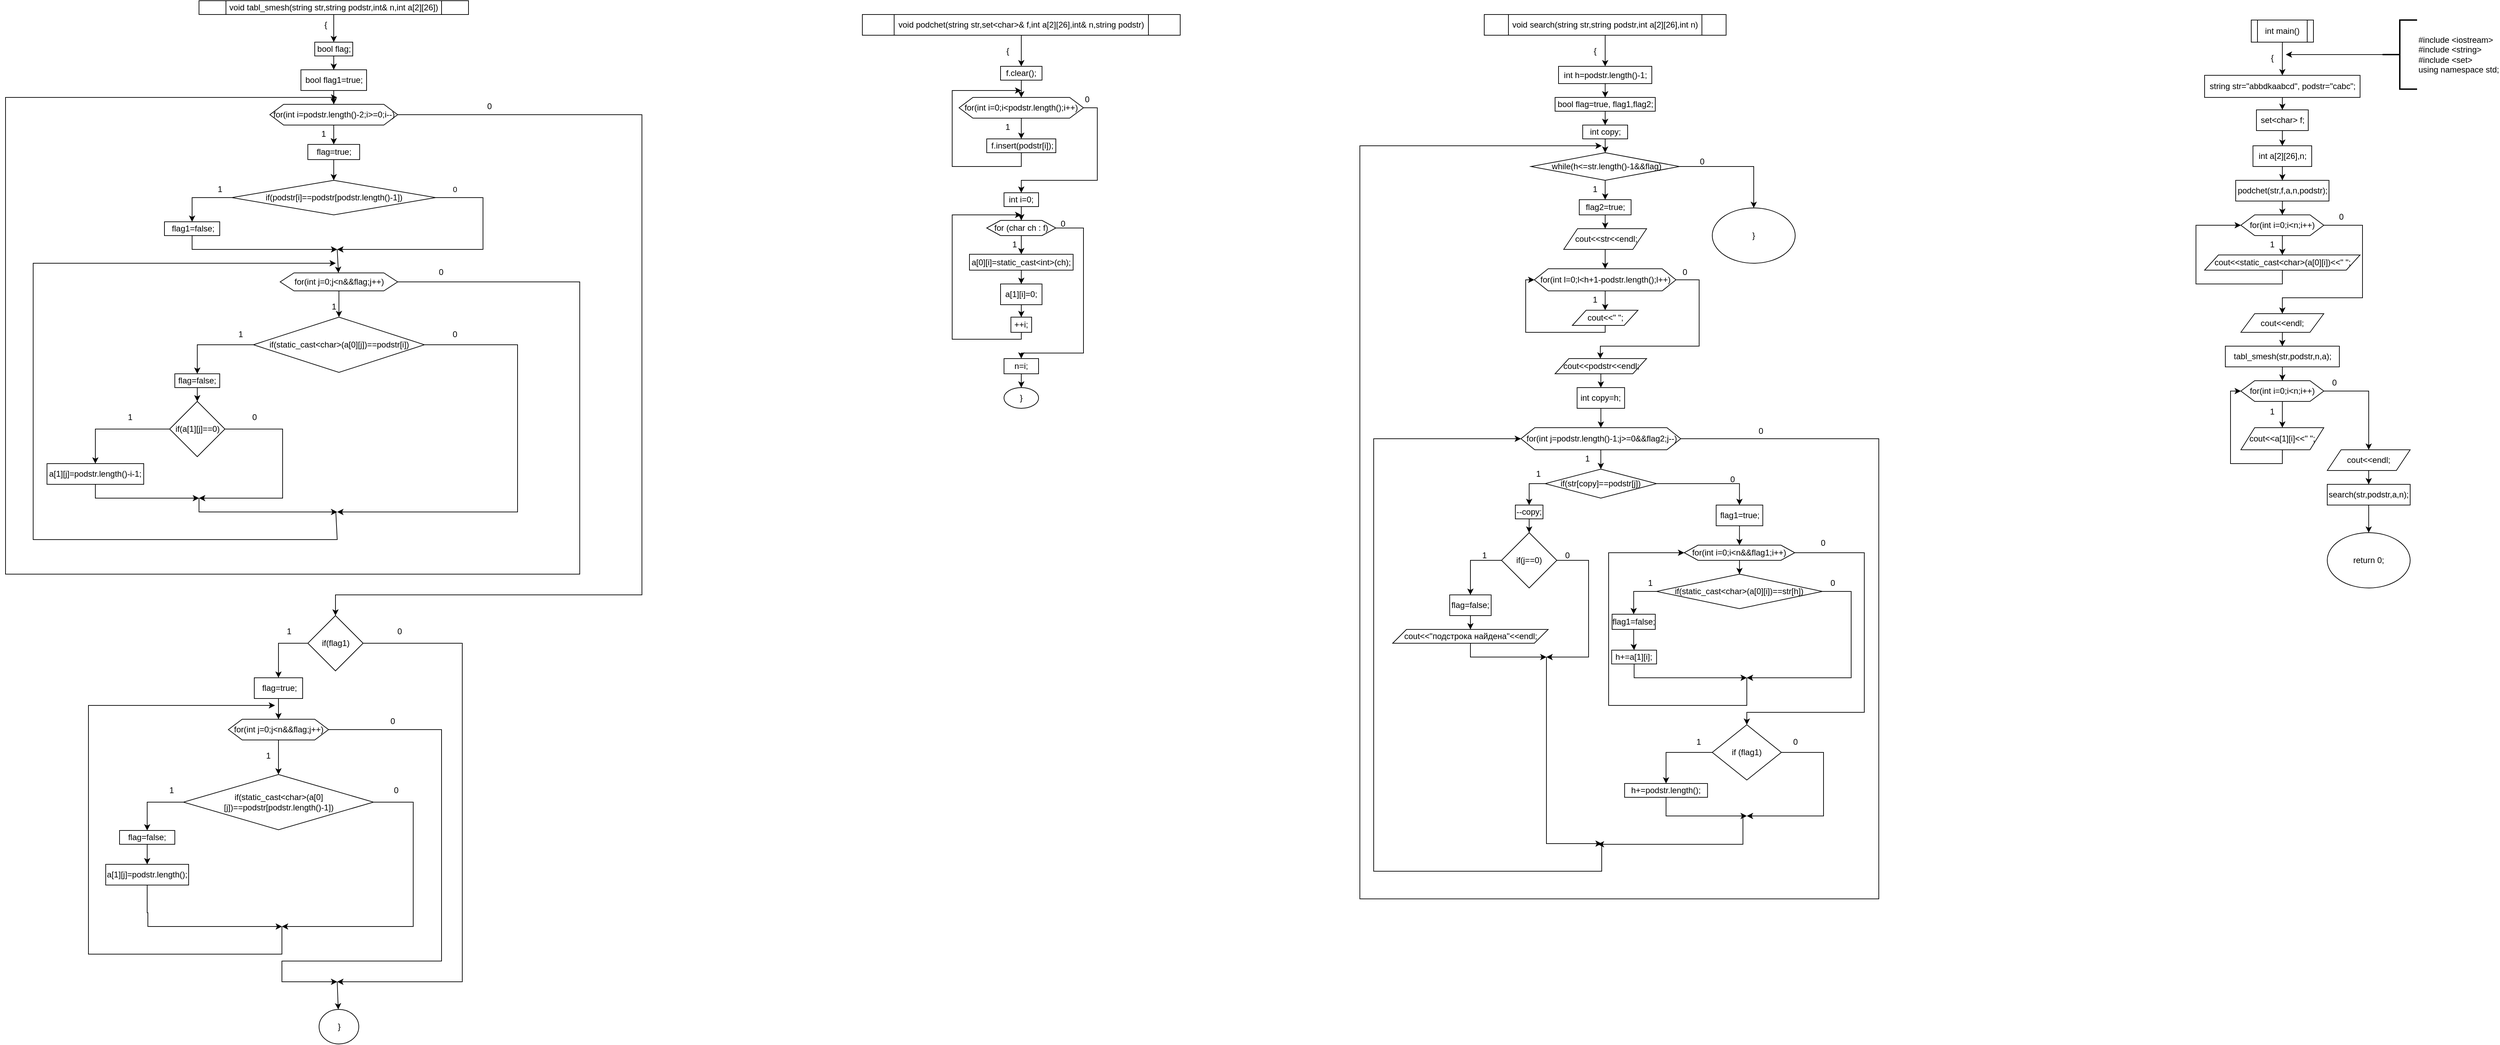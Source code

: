 <mxfile version="26.1.2" pages="3">
  <diagram name="1 поиск" id="gJKZP8efSuU_LmUlxey0">
    <mxGraphModel dx="3764" dy="2573" grid="1" gridSize="10" guides="1" tooltips="1" connect="1" arrows="1" fold="1" page="1" pageScale="1" pageWidth="1169" pageHeight="827" math="0" shadow="0">
      <root>
        <mxCell id="0" />
        <mxCell id="1" parent="0" />
        <mxCell id="nRD8glROoCP6xElaZEBb-2" style="edgeStyle=orthogonalEdgeStyle;rounded=0;orthogonalLoop=1;jettySize=auto;html=1;" edge="1" parent="1" source="nRD8glROoCP6xElaZEBb-1" target="nRD8glROoCP6xElaZEBb-3">
          <mxGeometry relative="1" as="geometry">
            <mxPoint x="275" y="80" as="targetPoint" />
          </mxGeometry>
        </mxCell>
        <mxCell id="nRD8glROoCP6xElaZEBb-1" value="void tabl_smesh(string str,string podstr,int&amp;amp; n,int a[2][26])" style="shape=process;whiteSpace=wrap;html=1;backgroundOutline=1;" vertex="1" parent="1">
          <mxGeometry x="80" y="20" width="390" height="20" as="geometry" />
        </mxCell>
        <mxCell id="nRD8glROoCP6xElaZEBb-5" style="edgeStyle=orthogonalEdgeStyle;rounded=0;orthogonalLoop=1;jettySize=auto;html=1;" edge="1" parent="1" source="nRD8glROoCP6xElaZEBb-3" target="nRD8glROoCP6xElaZEBb-6">
          <mxGeometry relative="1" as="geometry">
            <mxPoint x="275" y="130" as="targetPoint" />
          </mxGeometry>
        </mxCell>
        <mxCell id="nRD8glROoCP6xElaZEBb-3" value="bool flag;" style="rounded=0;whiteSpace=wrap;html=1;" vertex="1" parent="1">
          <mxGeometry x="247.5" y="80" width="55" height="20" as="geometry" />
        </mxCell>
        <mxCell id="nRD8glROoCP6xElaZEBb-4" value="{" style="text;html=1;align=center;verticalAlign=middle;resizable=0;points=[];autosize=1;strokeColor=none;fillColor=none;" vertex="1" parent="1">
          <mxGeometry x="247.5" y="40" width="30" height="30" as="geometry" />
        </mxCell>
        <mxCell id="nRD8glROoCP6xElaZEBb-7" style="edgeStyle=orthogonalEdgeStyle;rounded=0;orthogonalLoop=1;jettySize=auto;html=1;" edge="1" parent="1" source="nRD8glROoCP6xElaZEBb-6" target="nRD8glROoCP6xElaZEBb-8">
          <mxGeometry relative="1" as="geometry">
            <mxPoint x="275" y="200" as="targetPoint" />
          </mxGeometry>
        </mxCell>
        <mxCell id="nRD8glROoCP6xElaZEBb-6" value="bool flag1=true;" style="rounded=0;whiteSpace=wrap;html=1;" vertex="1" parent="1">
          <mxGeometry x="227.5" y="120" width="95" height="30" as="geometry" />
        </mxCell>
        <mxCell id="nRD8glROoCP6xElaZEBb-9" style="edgeStyle=orthogonalEdgeStyle;rounded=0;orthogonalLoop=1;jettySize=auto;html=1;" edge="1" parent="1" source="nRD8glROoCP6xElaZEBb-8" target="nRD8glROoCP6xElaZEBb-11">
          <mxGeometry relative="1" as="geometry">
            <mxPoint x="275" y="240" as="targetPoint" />
          </mxGeometry>
        </mxCell>
        <mxCell id="nRD8glROoCP6xElaZEBb-42" style="edgeStyle=orthogonalEdgeStyle;rounded=0;orthogonalLoop=1;jettySize=auto;html=1;" edge="1" parent="1" source="nRD8glROoCP6xElaZEBb-8" target="nRD8glROoCP6xElaZEBb-44">
          <mxGeometry relative="1" as="geometry">
            <mxPoint x="280" y="920" as="targetPoint" />
            <Array as="points">
              <mxPoint x="721" y="185" />
              <mxPoint x="721" y="880" />
            </Array>
          </mxGeometry>
        </mxCell>
        <mxCell id="nRD8glROoCP6xElaZEBb-8" value="for(int i=podstr.length()-2;i&amp;gt;=0;i--)" style="shape=hexagon;perimeter=hexagonPerimeter2;whiteSpace=wrap;html=1;fixedSize=1;" vertex="1" parent="1">
          <mxGeometry x="182.5" y="170" width="185" height="30" as="geometry" />
        </mxCell>
        <mxCell id="nRD8glROoCP6xElaZEBb-10" value="1" style="text;html=1;align=center;verticalAlign=middle;resizable=0;points=[];autosize=1;strokeColor=none;fillColor=none;" vertex="1" parent="1">
          <mxGeometry x="245" y="198" width="30" height="30" as="geometry" />
        </mxCell>
        <mxCell id="nRD8glROoCP6xElaZEBb-12" style="edgeStyle=orthogonalEdgeStyle;rounded=0;orthogonalLoop=1;jettySize=auto;html=1;" edge="1" parent="1" source="nRD8glROoCP6xElaZEBb-11" target="nRD8glROoCP6xElaZEBb-13">
          <mxGeometry relative="1" as="geometry">
            <mxPoint x="275" y="290" as="targetPoint" />
          </mxGeometry>
        </mxCell>
        <mxCell id="nRD8glROoCP6xElaZEBb-11" value="flag=true;" style="rounded=0;whiteSpace=wrap;html=1;" vertex="1" parent="1">
          <mxGeometry x="237.5" y="228" width="75" height="22" as="geometry" />
        </mxCell>
        <mxCell id="nRD8glROoCP6xElaZEBb-14" style="edgeStyle=orthogonalEdgeStyle;rounded=0;orthogonalLoop=1;jettySize=auto;html=1;" edge="1" parent="1" source="nRD8glROoCP6xElaZEBb-13" target="nRD8glROoCP6xElaZEBb-16">
          <mxGeometry relative="1" as="geometry">
            <mxPoint x="90" y="390" as="targetPoint" />
          </mxGeometry>
        </mxCell>
        <mxCell id="nRD8glROoCP6xElaZEBb-17" style="edgeStyle=orthogonalEdgeStyle;rounded=0;orthogonalLoop=1;jettySize=auto;html=1;" edge="1" parent="1" source="nRD8glROoCP6xElaZEBb-13">
          <mxGeometry relative="1" as="geometry">
            <mxPoint x="280" y="380" as="targetPoint" />
            <Array as="points">
              <mxPoint x="491" y="305" />
            </Array>
          </mxGeometry>
        </mxCell>
        <mxCell id="nRD8glROoCP6xElaZEBb-18" value="0" style="edgeLabel;html=1;align=center;verticalAlign=middle;resizable=0;points=[];" vertex="1" connectable="0" parent="nRD8glROoCP6xElaZEBb-17">
          <mxGeometry x="-0.545" y="7" relative="1" as="geometry">
            <mxPoint x="-48" y="-24" as="offset" />
          </mxGeometry>
        </mxCell>
        <mxCell id="nRD8glROoCP6xElaZEBb-13" value="if(podstr[i]==podstr[podstr.length()-1])" style="rhombus;whiteSpace=wrap;html=1;" vertex="1" parent="1">
          <mxGeometry x="127.5" y="280" width="295" height="50" as="geometry" />
        </mxCell>
        <mxCell id="nRD8glROoCP6xElaZEBb-15" value="1" style="text;html=1;align=center;verticalAlign=middle;resizable=0;points=[];autosize=1;strokeColor=none;fillColor=none;" vertex="1" parent="1">
          <mxGeometry x="95" y="278" width="30" height="30" as="geometry" />
        </mxCell>
        <mxCell id="nRD8glROoCP6xElaZEBb-19" style="edgeStyle=orthogonalEdgeStyle;rounded=0;orthogonalLoop=1;jettySize=auto;html=1;" edge="1" parent="1" source="nRD8glROoCP6xElaZEBb-16">
          <mxGeometry relative="1" as="geometry">
            <mxPoint x="280" y="380" as="targetPoint" />
            <Array as="points">
              <mxPoint x="70" y="380" />
            </Array>
          </mxGeometry>
        </mxCell>
        <mxCell id="nRD8glROoCP6xElaZEBb-16" value="&amp;nbsp;flag1=false;" style="rounded=0;whiteSpace=wrap;html=1;" vertex="1" parent="1">
          <mxGeometry x="30" y="340" width="80" height="20" as="geometry" />
        </mxCell>
        <mxCell id="nRD8glROoCP6xElaZEBb-20" value="" style="endArrow=classic;html=1;rounded=0;" edge="1" parent="1" target="nRD8glROoCP6xElaZEBb-21">
          <mxGeometry width="50" height="50" relative="1" as="geometry">
            <mxPoint x="280" y="380" as="sourcePoint" />
            <mxPoint x="280" y="430" as="targetPoint" />
          </mxGeometry>
        </mxCell>
        <mxCell id="nRD8glROoCP6xElaZEBb-22" style="edgeStyle=orthogonalEdgeStyle;rounded=0;orthogonalLoop=1;jettySize=auto;html=1;" edge="1" parent="1" source="nRD8glROoCP6xElaZEBb-21" target="nRD8glROoCP6xElaZEBb-24">
          <mxGeometry relative="1" as="geometry">
            <mxPoint x="282.5" y="500" as="targetPoint" />
          </mxGeometry>
        </mxCell>
        <mxCell id="nRD8glROoCP6xElaZEBb-40" style="edgeStyle=orthogonalEdgeStyle;rounded=0;orthogonalLoop=1;jettySize=auto;html=1;" edge="1" parent="1" source="nRD8glROoCP6xElaZEBb-21">
          <mxGeometry relative="1" as="geometry">
            <mxPoint x="280" y="160" as="targetPoint" />
            <Array as="points">
              <mxPoint x="631" y="427" />
              <mxPoint x="631" y="850" />
              <mxPoint x="-200" y="850" />
            </Array>
          </mxGeometry>
        </mxCell>
        <mxCell id="nRD8glROoCP6xElaZEBb-21" value="for(int j=0;j&amp;lt;n&amp;amp;&amp;amp;flag;j++)" style="shape=hexagon;perimeter=hexagonPerimeter2;whiteSpace=wrap;html=1;fixedSize=1;" vertex="1" parent="1">
          <mxGeometry x="197.5" y="414" width="170" height="26" as="geometry" />
        </mxCell>
        <mxCell id="nRD8glROoCP6xElaZEBb-23" value="1" style="text;html=1;align=center;verticalAlign=middle;resizable=0;points=[];autosize=1;strokeColor=none;fillColor=none;" vertex="1" parent="1">
          <mxGeometry x="260" y="448" width="30" height="30" as="geometry" />
        </mxCell>
        <mxCell id="nRD8glROoCP6xElaZEBb-25" style="edgeStyle=orthogonalEdgeStyle;rounded=0;orthogonalLoop=1;jettySize=auto;html=1;" edge="1" parent="1" source="nRD8glROoCP6xElaZEBb-24" target="nRD8glROoCP6xElaZEBb-27">
          <mxGeometry relative="1" as="geometry">
            <mxPoint x="120" y="570" as="targetPoint" />
          </mxGeometry>
        </mxCell>
        <mxCell id="nRD8glROoCP6xElaZEBb-37" style="edgeStyle=orthogonalEdgeStyle;rounded=0;orthogonalLoop=1;jettySize=auto;html=1;" edge="1" parent="1" source="nRD8glROoCP6xElaZEBb-24">
          <mxGeometry relative="1" as="geometry">
            <mxPoint x="280" y="760" as="targetPoint" />
            <Array as="points">
              <mxPoint x="541" y="518" />
            </Array>
          </mxGeometry>
        </mxCell>
        <mxCell id="nRD8glROoCP6xElaZEBb-24" value="if(static_cast&amp;lt;char&amp;gt;(a[0][j])==podstr[i])" style="rhombus;whiteSpace=wrap;html=1;" vertex="1" parent="1">
          <mxGeometry x="158.75" y="478" width="247.5" height="80" as="geometry" />
        </mxCell>
        <mxCell id="nRD8glROoCP6xElaZEBb-26" value="1" style="text;html=1;align=center;verticalAlign=middle;resizable=0;points=[];autosize=1;strokeColor=none;fillColor=none;" vertex="1" parent="1">
          <mxGeometry x="125" y="488" width="30" height="30" as="geometry" />
        </mxCell>
        <mxCell id="nRD8glROoCP6xElaZEBb-28" style="edgeStyle=orthogonalEdgeStyle;rounded=0;orthogonalLoop=1;jettySize=auto;html=1;" edge="1" parent="1" source="nRD8glROoCP6xElaZEBb-27" target="nRD8glROoCP6xElaZEBb-29">
          <mxGeometry relative="1" as="geometry">
            <mxPoint x="77.5" y="630" as="targetPoint" />
          </mxGeometry>
        </mxCell>
        <mxCell id="nRD8glROoCP6xElaZEBb-27" value="flag=false;" style="rounded=0;whiteSpace=wrap;html=1;" vertex="1" parent="1">
          <mxGeometry x="45" y="560" width="65" height="20" as="geometry" />
        </mxCell>
        <mxCell id="nRD8glROoCP6xElaZEBb-30" style="edgeStyle=orthogonalEdgeStyle;rounded=0;orthogonalLoop=1;jettySize=auto;html=1;" edge="1" parent="1" source="nRD8glROoCP6xElaZEBb-29" target="nRD8glROoCP6xElaZEBb-31">
          <mxGeometry relative="1" as="geometry">
            <mxPoint x="-60" y="690" as="targetPoint" />
          </mxGeometry>
        </mxCell>
        <mxCell id="nRD8glROoCP6xElaZEBb-32" style="edgeStyle=orthogonalEdgeStyle;rounded=0;orthogonalLoop=1;jettySize=auto;html=1;" edge="1" parent="1" source="nRD8glROoCP6xElaZEBb-29">
          <mxGeometry relative="1" as="geometry">
            <mxPoint x="80" y="740" as="targetPoint" />
            <Array as="points">
              <mxPoint x="201" y="640" />
            </Array>
          </mxGeometry>
        </mxCell>
        <mxCell id="nRD8glROoCP6xElaZEBb-29" value="if(a[1][j]==0)" style="rhombus;whiteSpace=wrap;html=1;" vertex="1" parent="1">
          <mxGeometry x="37.5" y="600" width="80" height="80" as="geometry" />
        </mxCell>
        <mxCell id="nRD8glROoCP6xElaZEBb-35" style="edgeStyle=orthogonalEdgeStyle;rounded=0;orthogonalLoop=1;jettySize=auto;html=1;" edge="1" parent="1" source="nRD8glROoCP6xElaZEBb-31">
          <mxGeometry relative="1" as="geometry">
            <mxPoint x="80" y="740" as="targetPoint" />
            <Array as="points">
              <mxPoint x="-70" y="740" />
            </Array>
          </mxGeometry>
        </mxCell>
        <mxCell id="nRD8glROoCP6xElaZEBb-31" value="a[1][j]=podstr.length()-i-1;" style="rounded=0;whiteSpace=wrap;html=1;" vertex="1" parent="1">
          <mxGeometry x="-140" y="690" width="140" height="30" as="geometry" />
        </mxCell>
        <mxCell id="nRD8glROoCP6xElaZEBb-33" value="1" style="text;html=1;align=center;verticalAlign=middle;resizable=0;points=[];autosize=1;strokeColor=none;fillColor=none;" vertex="1" parent="1">
          <mxGeometry x="-35" y="608" width="30" height="30" as="geometry" />
        </mxCell>
        <mxCell id="nRD8glROoCP6xElaZEBb-34" value="0" style="text;html=1;align=center;verticalAlign=middle;resizable=0;points=[];autosize=1;strokeColor=none;fillColor=none;" vertex="1" parent="1">
          <mxGeometry x="145" y="608" width="30" height="30" as="geometry" />
        </mxCell>
        <mxCell id="nRD8glROoCP6xElaZEBb-36" value="" style="endArrow=classic;html=1;rounded=0;" edge="1" parent="1">
          <mxGeometry width="50" height="50" relative="1" as="geometry">
            <mxPoint x="80" y="740" as="sourcePoint" />
            <mxPoint x="280" y="760" as="targetPoint" />
            <Array as="points">
              <mxPoint x="80" y="760" />
            </Array>
          </mxGeometry>
        </mxCell>
        <mxCell id="nRD8glROoCP6xElaZEBb-38" value="0" style="text;html=1;align=center;verticalAlign=middle;resizable=0;points=[];autosize=1;strokeColor=none;fillColor=none;" vertex="1" parent="1">
          <mxGeometry x="435" y="488" width="30" height="30" as="geometry" />
        </mxCell>
        <mxCell id="nRD8glROoCP6xElaZEBb-39" value="" style="endArrow=classic;html=1;rounded=0;" edge="1" parent="1">
          <mxGeometry width="50" height="50" relative="1" as="geometry">
            <mxPoint x="278" y="760" as="sourcePoint" />
            <mxPoint x="278" y="400" as="targetPoint" />
            <Array as="points">
              <mxPoint x="280" y="800" />
              <mxPoint x="-160" y="800" />
              <mxPoint x="-160" y="400" />
              <mxPoint x="60" y="400" />
            </Array>
          </mxGeometry>
        </mxCell>
        <mxCell id="nRD8glROoCP6xElaZEBb-41" value="0" style="text;html=1;align=center;verticalAlign=middle;resizable=0;points=[];autosize=1;strokeColor=none;fillColor=none;" vertex="1" parent="1">
          <mxGeometry x="415" y="398" width="30" height="30" as="geometry" />
        </mxCell>
        <mxCell id="nRD8glROoCP6xElaZEBb-43" value="0" style="text;html=1;align=center;verticalAlign=middle;resizable=0;points=[];autosize=1;strokeColor=none;fillColor=none;" vertex="1" parent="1">
          <mxGeometry x="485" y="158" width="30" height="30" as="geometry" />
        </mxCell>
        <mxCell id="nRD8glROoCP6xElaZEBb-45" style="edgeStyle=orthogonalEdgeStyle;rounded=0;orthogonalLoop=1;jettySize=auto;html=1;" edge="1" parent="1" source="nRD8glROoCP6xElaZEBb-44" target="nRD8glROoCP6xElaZEBb-47">
          <mxGeometry relative="1" as="geometry">
            <mxPoint x="150" y="1000" as="targetPoint" />
          </mxGeometry>
        </mxCell>
        <mxCell id="nRD8glROoCP6xElaZEBb-66" style="edgeStyle=orthogonalEdgeStyle;rounded=0;orthogonalLoop=1;jettySize=auto;html=1;" edge="1" parent="1" source="nRD8glROoCP6xElaZEBb-44">
          <mxGeometry relative="1" as="geometry">
            <mxPoint x="280" y="1440" as="targetPoint" />
            <Array as="points">
              <mxPoint x="461" y="950" />
            </Array>
          </mxGeometry>
        </mxCell>
        <mxCell id="nRD8glROoCP6xElaZEBb-44" value="if(flag1)" style="rhombus;whiteSpace=wrap;html=1;" vertex="1" parent="1">
          <mxGeometry x="237.5" y="910" width="80" height="80" as="geometry" />
        </mxCell>
        <mxCell id="nRD8glROoCP6xElaZEBb-46" value="1" style="text;html=1;align=center;verticalAlign=middle;resizable=0;points=[];autosize=1;strokeColor=none;fillColor=none;" vertex="1" parent="1">
          <mxGeometry x="195" y="918" width="30" height="30" as="geometry" />
        </mxCell>
        <mxCell id="nRD8glROoCP6xElaZEBb-48" style="edgeStyle=orthogonalEdgeStyle;rounded=0;orthogonalLoop=1;jettySize=auto;html=1;" edge="1" parent="1" source="nRD8glROoCP6xElaZEBb-47" target="nRD8glROoCP6xElaZEBb-49">
          <mxGeometry relative="1" as="geometry">
            <mxPoint x="195" y="1080" as="targetPoint" />
          </mxGeometry>
        </mxCell>
        <mxCell id="nRD8glROoCP6xElaZEBb-47" value="&amp;nbsp;flag=true;" style="rounded=0;whiteSpace=wrap;html=1;" vertex="1" parent="1">
          <mxGeometry x="160" y="1000" width="70" height="30" as="geometry" />
        </mxCell>
        <mxCell id="nRD8glROoCP6xElaZEBb-50" style="edgeStyle=orthogonalEdgeStyle;rounded=0;orthogonalLoop=1;jettySize=auto;html=1;" edge="1" parent="1" source="nRD8glROoCP6xElaZEBb-49" target="nRD8glROoCP6xElaZEBb-52">
          <mxGeometry relative="1" as="geometry">
            <mxPoint x="195" y="1140" as="targetPoint" />
          </mxGeometry>
        </mxCell>
        <mxCell id="nRD8glROoCP6xElaZEBb-64" style="edgeStyle=orthogonalEdgeStyle;rounded=0;orthogonalLoop=1;jettySize=auto;html=1;" edge="1" parent="1" source="nRD8glROoCP6xElaZEBb-49">
          <mxGeometry relative="1" as="geometry">
            <mxPoint x="280" y="1440" as="targetPoint" />
            <Array as="points">
              <mxPoint x="431" y="1075" />
              <mxPoint x="431" y="1410" />
              <mxPoint x="200" y="1410" />
            </Array>
          </mxGeometry>
        </mxCell>
        <mxCell id="nRD8glROoCP6xElaZEBb-49" value="for(int j=0;j&amp;lt;n&amp;amp;&amp;amp;flag;j++)" style="shape=hexagon;perimeter=hexagonPerimeter2;whiteSpace=wrap;html=1;fixedSize=1;" vertex="1" parent="1">
          <mxGeometry x="122.5" y="1060" width="145" height="30" as="geometry" />
        </mxCell>
        <mxCell id="nRD8glROoCP6xElaZEBb-51" value="1" style="text;html=1;align=center;verticalAlign=middle;resizable=0;points=[];autosize=1;strokeColor=none;fillColor=none;" vertex="1" parent="1">
          <mxGeometry x="165" y="1098" width="30" height="30" as="geometry" />
        </mxCell>
        <mxCell id="nRD8glROoCP6xElaZEBb-53" style="edgeStyle=orthogonalEdgeStyle;rounded=0;orthogonalLoop=1;jettySize=auto;html=1;" edge="1" parent="1" source="nRD8glROoCP6xElaZEBb-52" target="nRD8glROoCP6xElaZEBb-55">
          <mxGeometry relative="1" as="geometry">
            <mxPoint x="10" y="1250" as="targetPoint" />
          </mxGeometry>
        </mxCell>
        <mxCell id="nRD8glROoCP6xElaZEBb-56" style="edgeStyle=orthogonalEdgeStyle;rounded=0;orthogonalLoop=1;jettySize=auto;html=1;" edge="1" parent="1" source="nRD8glROoCP6xElaZEBb-52">
          <mxGeometry relative="1" as="geometry">
            <mxPoint x="200" y="1360" as="targetPoint" />
            <Array as="points">
              <mxPoint x="390" y="1180" />
              <mxPoint x="390" y="1360" />
            </Array>
          </mxGeometry>
        </mxCell>
        <mxCell id="nRD8glROoCP6xElaZEBb-52" value="if(static_cast&amp;lt;char&amp;gt;(a[0][j])==podstr[podstr.length()-1])" style="rhombus;whiteSpace=wrap;html=1;" vertex="1" parent="1">
          <mxGeometry x="57.5" y="1140" width="275" height="80" as="geometry" />
        </mxCell>
        <mxCell id="nRD8glROoCP6xElaZEBb-54" value="1" style="text;html=1;align=center;verticalAlign=middle;resizable=0;points=[];autosize=1;strokeColor=none;fillColor=none;" vertex="1" parent="1">
          <mxGeometry x="25" y="1148" width="30" height="30" as="geometry" />
        </mxCell>
        <mxCell id="nRD8glROoCP6xElaZEBb-58" style="edgeStyle=orthogonalEdgeStyle;rounded=0;orthogonalLoop=1;jettySize=auto;html=1;" edge="1" parent="1" source="nRD8glROoCP6xElaZEBb-55" target="nRD8glROoCP6xElaZEBb-59">
          <mxGeometry relative="1" as="geometry">
            <mxPoint x="5" y="1300" as="targetPoint" />
          </mxGeometry>
        </mxCell>
        <mxCell id="nRD8glROoCP6xElaZEBb-55" value="flag=false;" style="rounded=0;whiteSpace=wrap;html=1;" vertex="1" parent="1">
          <mxGeometry x="-35" y="1221" width="80" height="20" as="geometry" />
        </mxCell>
        <mxCell id="nRD8glROoCP6xElaZEBb-57" value="0" style="text;html=1;align=center;verticalAlign=middle;resizable=0;points=[];autosize=1;strokeColor=none;fillColor=none;" vertex="1" parent="1">
          <mxGeometry x="350" y="1148" width="30" height="30" as="geometry" />
        </mxCell>
        <mxCell id="nRD8glROoCP6xElaZEBb-62" style="edgeStyle=orthogonalEdgeStyle;rounded=0;orthogonalLoop=1;jettySize=auto;html=1;" edge="1" parent="1" source="nRD8glROoCP6xElaZEBb-59">
          <mxGeometry relative="1" as="geometry">
            <mxPoint x="200" y="1360" as="targetPoint" />
            <Array as="points">
              <mxPoint x="5" y="1340" />
              <mxPoint x="6" y="1340" />
            </Array>
          </mxGeometry>
        </mxCell>
        <mxCell id="nRD8glROoCP6xElaZEBb-59" value="a[1][j]=podstr.length();" style="rounded=0;whiteSpace=wrap;html=1;" vertex="1" parent="1">
          <mxGeometry x="-55" y="1270" width="120" height="30" as="geometry" />
        </mxCell>
        <mxCell id="nRD8glROoCP6xElaZEBb-63" value="" style="endArrow=classic;html=1;rounded=0;" edge="1" parent="1">
          <mxGeometry width="50" height="50" relative="1" as="geometry">
            <mxPoint x="200" y="1360" as="sourcePoint" />
            <mxPoint x="190" y="1040" as="targetPoint" />
            <Array as="points">
              <mxPoint x="200" y="1400" />
              <mxPoint x="-80" y="1400" />
              <mxPoint x="-80" y="1040" />
            </Array>
          </mxGeometry>
        </mxCell>
        <mxCell id="nRD8glROoCP6xElaZEBb-65" value="0" style="text;html=1;align=center;verticalAlign=middle;resizable=0;points=[];autosize=1;strokeColor=none;fillColor=none;" vertex="1" parent="1">
          <mxGeometry x="345" y="1048" width="30" height="30" as="geometry" />
        </mxCell>
        <mxCell id="nRD8glROoCP6xElaZEBb-67" value="0" style="text;html=1;align=center;verticalAlign=middle;resizable=0;points=[];autosize=1;strokeColor=none;fillColor=none;" vertex="1" parent="1">
          <mxGeometry x="355" y="918" width="30" height="30" as="geometry" />
        </mxCell>
        <mxCell id="nRD8glROoCP6xElaZEBb-68" value="" style="endArrow=classic;html=1;rounded=0;" edge="1" parent="1" target="nRD8glROoCP6xElaZEBb-69">
          <mxGeometry width="50" height="50" relative="1" as="geometry">
            <mxPoint x="280" y="1440" as="sourcePoint" />
            <mxPoint x="280" y="1490" as="targetPoint" />
          </mxGeometry>
        </mxCell>
        <mxCell id="nRD8glROoCP6xElaZEBb-69" value="}" style="ellipse;whiteSpace=wrap;html=1;" vertex="1" parent="1">
          <mxGeometry x="253.75" y="1480" width="57.5" height="50" as="geometry" />
        </mxCell>
        <mxCell id="nRD8glROoCP6xElaZEBb-71" style="edgeStyle=orthogonalEdgeStyle;rounded=0;orthogonalLoop=1;jettySize=auto;html=1;" edge="1" parent="1" source="nRD8glROoCP6xElaZEBb-70" target="nRD8glROoCP6xElaZEBb-73">
          <mxGeometry relative="1" as="geometry">
            <mxPoint x="1270" y="130" as="targetPoint" />
          </mxGeometry>
        </mxCell>
        <mxCell id="nRD8glROoCP6xElaZEBb-70" value="void podchet(string str,set&amp;lt;char&amp;gt;&amp;amp; f,int a[2][26],int&amp;amp; n,string podstr)" style="shape=process;whiteSpace=wrap;html=1;backgroundOutline=1;" vertex="1" parent="1">
          <mxGeometry x="1040" y="40" width="460" height="30" as="geometry" />
        </mxCell>
        <mxCell id="nRD8glROoCP6xElaZEBb-72" value="{" style="text;html=1;align=center;verticalAlign=middle;resizable=0;points=[];autosize=1;strokeColor=none;fillColor=none;" vertex="1" parent="1">
          <mxGeometry x="1235" y="78" width="30" height="30" as="geometry" />
        </mxCell>
        <mxCell id="nRD8glROoCP6xElaZEBb-74" style="edgeStyle=orthogonalEdgeStyle;rounded=0;orthogonalLoop=1;jettySize=auto;html=1;" edge="1" parent="1" source="nRD8glROoCP6xElaZEBb-73" target="nRD8glROoCP6xElaZEBb-75">
          <mxGeometry relative="1" as="geometry">
            <mxPoint x="1270" y="180" as="targetPoint" />
          </mxGeometry>
        </mxCell>
        <mxCell id="nRD8glROoCP6xElaZEBb-73" value="f.clear();" style="rounded=0;whiteSpace=wrap;html=1;" vertex="1" parent="1">
          <mxGeometry x="1240" y="115" width="60" height="20" as="geometry" />
        </mxCell>
        <mxCell id="nRD8glROoCP6xElaZEBb-76" style="edgeStyle=orthogonalEdgeStyle;rounded=0;orthogonalLoop=1;jettySize=auto;html=1;" edge="1" parent="1" source="nRD8glROoCP6xElaZEBb-75" target="nRD8glROoCP6xElaZEBb-77">
          <mxGeometry relative="1" as="geometry">
            <mxPoint x="1270" y="230" as="targetPoint" />
          </mxGeometry>
        </mxCell>
        <mxCell id="nRD8glROoCP6xElaZEBb-80" style="edgeStyle=orthogonalEdgeStyle;rounded=0;orthogonalLoop=1;jettySize=auto;html=1;" edge="1" parent="1" source="nRD8glROoCP6xElaZEBb-75" target="nRD8glROoCP6xElaZEBb-82">
          <mxGeometry relative="1" as="geometry">
            <mxPoint x="1270" y="290" as="targetPoint" />
            <Array as="points">
              <mxPoint x="1380" y="175" />
              <mxPoint x="1380" y="280" />
              <mxPoint x="1270" y="280" />
            </Array>
          </mxGeometry>
        </mxCell>
        <mxCell id="nRD8glROoCP6xElaZEBb-75" value="for(int i=0;i&amp;lt;podstr.length();i++)" style="shape=hexagon;perimeter=hexagonPerimeter2;whiteSpace=wrap;html=1;fixedSize=1;" vertex="1" parent="1">
          <mxGeometry x="1180" y="160" width="180" height="30" as="geometry" />
        </mxCell>
        <mxCell id="nRD8glROoCP6xElaZEBb-79" style="edgeStyle=orthogonalEdgeStyle;rounded=0;orthogonalLoop=1;jettySize=auto;html=1;" edge="1" parent="1" source="nRD8glROoCP6xElaZEBb-77">
          <mxGeometry relative="1" as="geometry">
            <mxPoint x="1270" y="150" as="targetPoint" />
            <Array as="points">
              <mxPoint x="1270" y="260" />
              <mxPoint x="1170" y="260" />
              <mxPoint x="1170" y="150" />
            </Array>
          </mxGeometry>
        </mxCell>
        <mxCell id="nRD8glROoCP6xElaZEBb-77" value="&amp;nbsp;f.insert(podstr[i]);" style="rounded=0;whiteSpace=wrap;html=1;" vertex="1" parent="1">
          <mxGeometry x="1220" y="220" width="100" height="20" as="geometry" />
        </mxCell>
        <mxCell id="nRD8glROoCP6xElaZEBb-78" value="1" style="text;html=1;align=center;verticalAlign=middle;resizable=0;points=[];autosize=1;strokeColor=none;fillColor=none;" vertex="1" parent="1">
          <mxGeometry x="1235" y="188" width="30" height="30" as="geometry" />
        </mxCell>
        <mxCell id="nRD8glROoCP6xElaZEBb-81" value="0" style="text;html=1;align=center;verticalAlign=middle;resizable=0;points=[];autosize=1;strokeColor=none;fillColor=none;" vertex="1" parent="1">
          <mxGeometry x="1350" y="148" width="30" height="30" as="geometry" />
        </mxCell>
        <mxCell id="nRD8glROoCP6xElaZEBb-83" style="edgeStyle=orthogonalEdgeStyle;rounded=0;orthogonalLoop=1;jettySize=auto;html=1;" edge="1" parent="1" source="nRD8glROoCP6xElaZEBb-82" target="nRD8glROoCP6xElaZEBb-84">
          <mxGeometry relative="1" as="geometry">
            <mxPoint x="1270" y="350" as="targetPoint" />
          </mxGeometry>
        </mxCell>
        <mxCell id="nRD8glROoCP6xElaZEBb-82" value="int i=0;" style="rounded=0;whiteSpace=wrap;html=1;" vertex="1" parent="1">
          <mxGeometry x="1245" y="298" width="50" height="20" as="geometry" />
        </mxCell>
        <mxCell id="nRD8glROoCP6xElaZEBb-85" style="edgeStyle=orthogonalEdgeStyle;rounded=0;orthogonalLoop=1;jettySize=auto;html=1;" edge="1" parent="1" source="nRD8glROoCP6xElaZEBb-84" target="nRD8glROoCP6xElaZEBb-87">
          <mxGeometry relative="1" as="geometry">
            <mxPoint x="1270" y="400" as="targetPoint" />
          </mxGeometry>
        </mxCell>
        <mxCell id="nRD8glROoCP6xElaZEBb-93" style="edgeStyle=orthogonalEdgeStyle;rounded=0;orthogonalLoop=1;jettySize=auto;html=1;" edge="1" parent="1" source="nRD8glROoCP6xElaZEBb-84" target="nRD8glROoCP6xElaZEBb-95">
          <mxGeometry relative="1" as="geometry">
            <mxPoint x="1270" y="540" as="targetPoint" />
            <Array as="points">
              <mxPoint x="1360" y="349" />
              <mxPoint x="1360" y="530" />
            </Array>
          </mxGeometry>
        </mxCell>
        <mxCell id="nRD8glROoCP6xElaZEBb-84" value="for (char ch : f)" style="shape=hexagon;perimeter=hexagonPerimeter2;whiteSpace=wrap;html=1;fixedSize=1;" vertex="1" parent="1">
          <mxGeometry x="1220" y="338" width="100" height="22" as="geometry" />
        </mxCell>
        <mxCell id="nRD8glROoCP6xElaZEBb-86" value="1" style="text;html=1;align=center;verticalAlign=middle;resizable=0;points=[];autosize=1;strokeColor=none;fillColor=none;" vertex="1" parent="1">
          <mxGeometry x="1245" y="358" width="30" height="30" as="geometry" />
        </mxCell>
        <mxCell id="nRD8glROoCP6xElaZEBb-88" style="edgeStyle=orthogonalEdgeStyle;rounded=0;orthogonalLoop=1;jettySize=auto;html=1;" edge="1" parent="1" source="nRD8glROoCP6xElaZEBb-87" target="nRD8glROoCP6xElaZEBb-89">
          <mxGeometry relative="1" as="geometry">
            <mxPoint x="1270" y="430" as="targetPoint" />
          </mxGeometry>
        </mxCell>
        <mxCell id="nRD8glROoCP6xElaZEBb-87" value="a[0][i]=static_cast&amp;lt;int&amp;gt;(ch);" style="rounded=0;whiteSpace=wrap;html=1;" vertex="1" parent="1">
          <mxGeometry x="1195" y="387" width="150" height="23" as="geometry" />
        </mxCell>
        <mxCell id="nRD8glROoCP6xElaZEBb-90" style="edgeStyle=orthogonalEdgeStyle;rounded=0;orthogonalLoop=1;jettySize=auto;html=1;" edge="1" parent="1" source="nRD8glROoCP6xElaZEBb-89" target="nRD8glROoCP6xElaZEBb-91">
          <mxGeometry relative="1" as="geometry">
            <mxPoint x="1270" y="490" as="targetPoint" />
          </mxGeometry>
        </mxCell>
        <mxCell id="nRD8glROoCP6xElaZEBb-89" value="a[1][i]=0;" style="rounded=0;whiteSpace=wrap;html=1;" vertex="1" parent="1">
          <mxGeometry x="1240" y="430" width="60" height="30" as="geometry" />
        </mxCell>
        <mxCell id="nRD8glROoCP6xElaZEBb-92" style="edgeStyle=orthogonalEdgeStyle;rounded=0;orthogonalLoop=1;jettySize=auto;html=1;" edge="1" parent="1" source="nRD8glROoCP6xElaZEBb-91">
          <mxGeometry relative="1" as="geometry">
            <mxPoint x="1270" y="330" as="targetPoint" />
            <Array as="points">
              <mxPoint x="1270" y="510" />
              <mxPoint x="1170" y="510" />
            </Array>
          </mxGeometry>
        </mxCell>
        <mxCell id="nRD8glROoCP6xElaZEBb-91" value="++i;" style="rounded=0;whiteSpace=wrap;html=1;" vertex="1" parent="1">
          <mxGeometry x="1255" y="478" width="30" height="22" as="geometry" />
        </mxCell>
        <mxCell id="nRD8glROoCP6xElaZEBb-94" value="0" style="text;html=1;align=center;verticalAlign=middle;resizable=0;points=[];autosize=1;strokeColor=none;fillColor=none;" vertex="1" parent="1">
          <mxGeometry x="1315" y="328" width="30" height="30" as="geometry" />
        </mxCell>
        <mxCell id="nRD8glROoCP6xElaZEBb-96" style="edgeStyle=orthogonalEdgeStyle;rounded=0;orthogonalLoop=1;jettySize=auto;html=1;" edge="1" parent="1" source="nRD8glROoCP6xElaZEBb-95" target="nRD8glROoCP6xElaZEBb-97">
          <mxGeometry relative="1" as="geometry">
            <mxPoint x="1270" y="590" as="targetPoint" />
          </mxGeometry>
        </mxCell>
        <mxCell id="nRD8glROoCP6xElaZEBb-95" value="n=i;" style="rounded=0;whiteSpace=wrap;html=1;" vertex="1" parent="1">
          <mxGeometry x="1245" y="538" width="50" height="22" as="geometry" />
        </mxCell>
        <mxCell id="nRD8glROoCP6xElaZEBb-97" value="}" style="ellipse;whiteSpace=wrap;html=1;" vertex="1" parent="1">
          <mxGeometry x="1245" y="580" width="50" height="30" as="geometry" />
        </mxCell>
        <mxCell id="nRD8glROoCP6xElaZEBb-99" style="edgeStyle=orthogonalEdgeStyle;rounded=0;orthogonalLoop=1;jettySize=auto;html=1;" edge="1" parent="1" source="nRD8glROoCP6xElaZEBb-98" target="nRD8glROoCP6xElaZEBb-101">
          <mxGeometry relative="1" as="geometry">
            <mxPoint x="2115" y="130" as="targetPoint" />
          </mxGeometry>
        </mxCell>
        <mxCell id="nRD8glROoCP6xElaZEBb-98" value="void search(string str,string podstr,int a[2][26],int n)" style="shape=process;whiteSpace=wrap;html=1;backgroundOutline=1;" vertex="1" parent="1">
          <mxGeometry x="1940" y="40" width="350" height="30" as="geometry" />
        </mxCell>
        <mxCell id="nRD8glROoCP6xElaZEBb-100" value="{" style="text;html=1;align=center;verticalAlign=middle;resizable=0;points=[];autosize=1;strokeColor=none;fillColor=none;" vertex="1" parent="1">
          <mxGeometry x="2085" y="78" width="30" height="30" as="geometry" />
        </mxCell>
        <mxCell id="nRD8glROoCP6xElaZEBb-102" style="edgeStyle=orthogonalEdgeStyle;rounded=0;orthogonalLoop=1;jettySize=auto;html=1;" edge="1" parent="1" source="nRD8glROoCP6xElaZEBb-101" target="nRD8glROoCP6xElaZEBb-103">
          <mxGeometry relative="1" as="geometry">
            <mxPoint x="2115" y="180" as="targetPoint" />
          </mxGeometry>
        </mxCell>
        <mxCell id="nRD8glROoCP6xElaZEBb-101" value="int h=podstr.length()-1;" style="rounded=0;whiteSpace=wrap;html=1;" vertex="1" parent="1">
          <mxGeometry x="2047.5" y="115" width="135" height="25" as="geometry" />
        </mxCell>
        <mxCell id="nRD8glROoCP6xElaZEBb-104" style="edgeStyle=orthogonalEdgeStyle;rounded=0;orthogonalLoop=1;jettySize=auto;html=1;" edge="1" parent="1" source="nRD8glROoCP6xElaZEBb-103" target="nRD8glROoCP6xElaZEBb-105">
          <mxGeometry relative="1" as="geometry">
            <mxPoint x="2115" y="210" as="targetPoint" />
          </mxGeometry>
        </mxCell>
        <mxCell id="nRD8glROoCP6xElaZEBb-103" value="&lt;div&gt;bool flag=true,&lt;span style=&quot;background-color: transparent; color: light-dark(rgb(0, 0, 0), rgb(255, 255, 255));&quot;&gt;&amp;nbsp;flag1,&lt;/span&gt;&lt;span style=&quot;background-color: transparent; color: light-dark(rgb(0, 0, 0), rgb(255, 255, 255));&quot;&gt;flag2;&lt;/span&gt;&lt;/div&gt;" style="rounded=0;whiteSpace=wrap;html=1;" vertex="1" parent="1">
          <mxGeometry x="2042.5" y="160" width="145" height="20" as="geometry" />
        </mxCell>
        <mxCell id="nRD8glROoCP6xElaZEBb-106" style="edgeStyle=orthogonalEdgeStyle;rounded=0;orthogonalLoop=1;jettySize=auto;html=1;" edge="1" parent="1" source="nRD8glROoCP6xElaZEBb-105" target="nRD8glROoCP6xElaZEBb-107">
          <mxGeometry relative="1" as="geometry">
            <mxPoint x="2115" y="270" as="targetPoint" />
          </mxGeometry>
        </mxCell>
        <mxCell id="nRD8glROoCP6xElaZEBb-105" value="int copy;" style="rounded=0;whiteSpace=wrap;html=1;" vertex="1" parent="1">
          <mxGeometry x="2082.5" y="200" width="65" height="20" as="geometry" />
        </mxCell>
        <mxCell id="nRD8glROoCP6xElaZEBb-108" style="edgeStyle=orthogonalEdgeStyle;rounded=0;orthogonalLoop=1;jettySize=auto;html=1;" edge="1" parent="1" source="nRD8glROoCP6xElaZEBb-107" target="nRD8glROoCP6xElaZEBb-109">
          <mxGeometry relative="1" as="geometry">
            <mxPoint x="2115" y="320" as="targetPoint" />
          </mxGeometry>
        </mxCell>
        <mxCell id="nRD8glROoCP6xElaZEBb-172" style="edgeStyle=orthogonalEdgeStyle;rounded=0;orthogonalLoop=1;jettySize=auto;html=1;" edge="1" parent="1" source="nRD8glROoCP6xElaZEBb-107" target="nRD8glROoCP6xElaZEBb-174">
          <mxGeometry relative="1" as="geometry">
            <mxPoint x="2330" y="360" as="targetPoint" />
            <Array as="points">
              <mxPoint x="2330" y="260" />
            </Array>
          </mxGeometry>
        </mxCell>
        <mxCell id="nRD8glROoCP6xElaZEBb-107" value="&amp;nbsp;while(h&amp;lt;=str.length()-1&amp;amp;&amp;amp;flag)" style="rhombus;whiteSpace=wrap;html=1;" vertex="1" parent="1">
          <mxGeometry x="2007.5" y="240" width="215" height="40" as="geometry" />
        </mxCell>
        <mxCell id="nRD8glROoCP6xElaZEBb-111" style="edgeStyle=orthogonalEdgeStyle;rounded=0;orthogonalLoop=1;jettySize=auto;html=1;" edge="1" parent="1" source="nRD8glROoCP6xElaZEBb-109" target="nRD8glROoCP6xElaZEBb-112">
          <mxGeometry relative="1" as="geometry">
            <mxPoint x="2115" y="360" as="targetPoint" />
          </mxGeometry>
        </mxCell>
        <mxCell id="nRD8glROoCP6xElaZEBb-109" value="flag2=true;" style="rounded=0;whiteSpace=wrap;html=1;" vertex="1" parent="1">
          <mxGeometry x="2077.5" y="308" width="75" height="22" as="geometry" />
        </mxCell>
        <mxCell id="nRD8glROoCP6xElaZEBb-110" value="1" style="text;html=1;align=center;verticalAlign=middle;resizable=0;points=[];autosize=1;strokeColor=none;fillColor=none;" vertex="1" parent="1">
          <mxGeometry x="2085" y="278" width="30" height="30" as="geometry" />
        </mxCell>
        <mxCell id="nRD8glROoCP6xElaZEBb-113" style="edgeStyle=orthogonalEdgeStyle;rounded=0;orthogonalLoop=1;jettySize=auto;html=1;" edge="1" parent="1" source="nRD8glROoCP6xElaZEBb-112" target="nRD8glROoCP6xElaZEBb-114">
          <mxGeometry relative="1" as="geometry">
            <mxPoint x="2115" y="420" as="targetPoint" />
          </mxGeometry>
        </mxCell>
        <mxCell id="nRD8glROoCP6xElaZEBb-112" value="&amp;nbsp;cout&amp;lt;&amp;lt;str&amp;lt;&amp;lt;endl;" style="shape=parallelogram;perimeter=parallelogramPerimeter;whiteSpace=wrap;html=1;fixedSize=1;" vertex="1" parent="1">
          <mxGeometry x="2055" y="350" width="120" height="30" as="geometry" />
        </mxCell>
        <mxCell id="nRD8glROoCP6xElaZEBb-115" style="edgeStyle=orthogonalEdgeStyle;rounded=0;orthogonalLoop=1;jettySize=auto;html=1;" edge="1" parent="1" source="nRD8glROoCP6xElaZEBb-114" target="nRD8glROoCP6xElaZEBb-117">
          <mxGeometry relative="1" as="geometry">
            <mxPoint x="2115" y="480" as="targetPoint" />
          </mxGeometry>
        </mxCell>
        <mxCell id="nRD8glROoCP6xElaZEBb-119" style="edgeStyle=orthogonalEdgeStyle;rounded=0;orthogonalLoop=1;jettySize=auto;html=1;" edge="1" parent="1" source="nRD8glROoCP6xElaZEBb-114" target="nRD8glROoCP6xElaZEBb-121">
          <mxGeometry relative="1" as="geometry">
            <mxPoint x="2110" y="550" as="targetPoint" />
            <Array as="points">
              <mxPoint x="2251" y="424" />
              <mxPoint x="2251" y="520" />
              <mxPoint x="2108" y="520" />
            </Array>
          </mxGeometry>
        </mxCell>
        <mxCell id="nRD8glROoCP6xElaZEBb-114" value="for(int l=0;l&amp;lt;h+1-podstr.length();l++)" style="shape=hexagon;perimeter=hexagonPerimeter2;whiteSpace=wrap;html=1;fixedSize=1;" vertex="1" parent="1">
          <mxGeometry x="2012.5" y="408" width="205" height="32" as="geometry" />
        </mxCell>
        <mxCell id="nRD8glROoCP6xElaZEBb-116" value="1" style="text;html=1;align=center;verticalAlign=middle;resizable=0;points=[];autosize=1;strokeColor=none;fillColor=none;" vertex="1" parent="1">
          <mxGeometry x="2085" y="438" width="30" height="30" as="geometry" />
        </mxCell>
        <mxCell id="nRD8glROoCP6xElaZEBb-118" style="edgeStyle=orthogonalEdgeStyle;rounded=0;orthogonalLoop=1;jettySize=auto;html=1;entryX=0;entryY=0.5;entryDx=0;entryDy=0;" edge="1" parent="1" source="nRD8glROoCP6xElaZEBb-117" target="nRD8glROoCP6xElaZEBb-114">
          <mxGeometry relative="1" as="geometry">
            <mxPoint x="2115" y="390" as="targetPoint" />
            <Array as="points">
              <mxPoint x="2115" y="500" />
              <mxPoint x="2000" y="500" />
              <mxPoint x="2000" y="424" />
            </Array>
          </mxGeometry>
        </mxCell>
        <mxCell id="nRD8glROoCP6xElaZEBb-117" value="cout&amp;lt;&amp;lt;&quot; &quot;;" style="shape=parallelogram;perimeter=parallelogramPerimeter;whiteSpace=wrap;html=1;fixedSize=1;" vertex="1" parent="1">
          <mxGeometry x="2067.5" y="468" width="95" height="22" as="geometry" />
        </mxCell>
        <mxCell id="nRD8glROoCP6xElaZEBb-120" value="0" style="text;html=1;align=center;verticalAlign=middle;resizable=0;points=[];autosize=1;strokeColor=none;fillColor=none;" vertex="1" parent="1">
          <mxGeometry x="2215" y="398" width="30" height="30" as="geometry" />
        </mxCell>
        <mxCell id="nRD8glROoCP6xElaZEBb-122" style="edgeStyle=orthogonalEdgeStyle;rounded=0;orthogonalLoop=1;jettySize=auto;html=1;" edge="1" parent="1" source="nRD8glROoCP6xElaZEBb-121" target="nRD8glROoCP6xElaZEBb-123">
          <mxGeometry relative="1" as="geometry">
            <mxPoint x="2108.75" y="590.0" as="targetPoint" />
          </mxGeometry>
        </mxCell>
        <mxCell id="nRD8glROoCP6xElaZEBb-121" value="cout&amp;lt;&amp;lt;podstr&amp;lt;&amp;lt;endl;" style="shape=parallelogram;perimeter=parallelogramPerimeter;whiteSpace=wrap;html=1;fixedSize=1;" vertex="1" parent="1">
          <mxGeometry x="2042.5" y="538" width="132.5" height="22" as="geometry" />
        </mxCell>
        <mxCell id="nRD8glROoCP6xElaZEBb-124" style="edgeStyle=orthogonalEdgeStyle;rounded=0;orthogonalLoop=1;jettySize=auto;html=1;" edge="1" parent="1" source="nRD8glROoCP6xElaZEBb-123" target="nRD8glROoCP6xElaZEBb-125">
          <mxGeometry relative="1" as="geometry">
            <mxPoint x="2108.755" y="650.0" as="targetPoint" />
          </mxGeometry>
        </mxCell>
        <mxCell id="nRD8glROoCP6xElaZEBb-123" value="int copy=h;" style="rounded=0;whiteSpace=wrap;html=1;" vertex="1" parent="1">
          <mxGeometry x="2074.38" y="580" width="68.75" height="30" as="geometry" />
        </mxCell>
        <mxCell id="nRD8glROoCP6xElaZEBb-126" style="edgeStyle=orthogonalEdgeStyle;rounded=0;orthogonalLoop=1;jettySize=auto;html=1;" edge="1" parent="1" source="nRD8glROoCP6xElaZEBb-125" target="nRD8glROoCP6xElaZEBb-128">
          <mxGeometry relative="1" as="geometry">
            <mxPoint x="2108.75" y="710" as="targetPoint" />
          </mxGeometry>
        </mxCell>
        <mxCell id="nRD8glROoCP6xElaZEBb-170" style="edgeStyle=orthogonalEdgeStyle;rounded=0;orthogonalLoop=1;jettySize=auto;html=1;" edge="1" parent="1" source="nRD8glROoCP6xElaZEBb-125">
          <mxGeometry relative="1" as="geometry">
            <mxPoint x="2110" y="230" as="targetPoint" />
            <Array as="points">
              <mxPoint x="2511" y="654" />
              <mxPoint x="2511" y="1320" />
              <mxPoint x="1760" y="1320" />
            </Array>
          </mxGeometry>
        </mxCell>
        <mxCell id="nRD8glROoCP6xElaZEBb-125" value="&amp;nbsp;for(int j=podstr.length()-1;j&amp;gt;=0&amp;amp;&amp;amp;flag2;j--)" style="shape=hexagon;perimeter=hexagonPerimeter2;whiteSpace=wrap;html=1;fixedSize=1;" vertex="1" parent="1">
          <mxGeometry x="1993.13" y="638" width="231.24" height="32" as="geometry" />
        </mxCell>
        <mxCell id="nRD8glROoCP6xElaZEBb-127" value="1" style="text;html=1;align=center;verticalAlign=middle;resizable=0;points=[];autosize=1;strokeColor=none;fillColor=none;" vertex="1" parent="1">
          <mxGeometry x="2074.38" y="668" width="30" height="30" as="geometry" />
        </mxCell>
        <mxCell id="nRD8glROoCP6xElaZEBb-129" style="edgeStyle=orthogonalEdgeStyle;rounded=0;orthogonalLoop=1;jettySize=auto;html=1;" edge="1" parent="1" source="nRD8glROoCP6xElaZEBb-128" target="nRD8glROoCP6xElaZEBb-131">
          <mxGeometry relative="1" as="geometry">
            <mxPoint x="1990" y="760" as="targetPoint" />
          </mxGeometry>
        </mxCell>
        <mxCell id="nRD8glROoCP6xElaZEBb-142" style="edgeStyle=orthogonalEdgeStyle;rounded=0;orthogonalLoop=1;jettySize=auto;html=1;exitX=1;exitY=0.5;exitDx=0;exitDy=0;" edge="1" parent="1" source="nRD8glROoCP6xElaZEBb-128" target="nRD8glROoCP6xElaZEBb-144">
          <mxGeometry relative="1" as="geometry">
            <mxPoint x="2359.38" y="770" as="targetPoint" />
            <mxPoint x="2190" y="720" as="sourcePoint" />
          </mxGeometry>
        </mxCell>
        <mxCell id="nRD8glROoCP6xElaZEBb-128" value="if(str[copy]==podstr[j])" style="rhombus;whiteSpace=wrap;html=1;" vertex="1" parent="1">
          <mxGeometry x="2028.13" y="698" width="161.25" height="42" as="geometry" />
        </mxCell>
        <mxCell id="nRD8glROoCP6xElaZEBb-130" value="1" style="text;html=1;align=center;verticalAlign=middle;resizable=0;points=[];autosize=1;strokeColor=none;fillColor=none;" vertex="1" parent="1">
          <mxGeometry x="2002.5" y="690" width="30" height="30" as="geometry" />
        </mxCell>
        <mxCell id="nRD8glROoCP6xElaZEBb-132" style="edgeStyle=orthogonalEdgeStyle;rounded=0;orthogonalLoop=1;jettySize=auto;html=1;" edge="1" parent="1" source="nRD8glROoCP6xElaZEBb-131" target="nRD8glROoCP6xElaZEBb-133">
          <mxGeometry relative="1" as="geometry">
            <mxPoint x="2005" y="810" as="targetPoint" />
          </mxGeometry>
        </mxCell>
        <mxCell id="nRD8glROoCP6xElaZEBb-131" value="--copy;" style="rounded=0;whiteSpace=wrap;html=1;" vertex="1" parent="1">
          <mxGeometry x="1985" y="750" width="40" height="20" as="geometry" />
        </mxCell>
        <mxCell id="nRD8glROoCP6xElaZEBb-134" style="edgeStyle=orthogonalEdgeStyle;rounded=0;orthogonalLoop=1;jettySize=auto;html=1;" edge="1" parent="1" source="nRD8glROoCP6xElaZEBb-133" target="nRD8glROoCP6xElaZEBb-136">
          <mxGeometry relative="1" as="geometry">
            <mxPoint x="1920" y="880" as="targetPoint" />
          </mxGeometry>
        </mxCell>
        <mxCell id="nRD8glROoCP6xElaZEBb-137" style="edgeStyle=orthogonalEdgeStyle;rounded=0;orthogonalLoop=1;jettySize=auto;html=1;" edge="1" parent="1" source="nRD8glROoCP6xElaZEBb-133">
          <mxGeometry relative="1" as="geometry">
            <mxPoint x="2030" y="970" as="targetPoint" />
            <Array as="points">
              <mxPoint x="2091" y="830" />
              <mxPoint x="2091" y="970" />
            </Array>
          </mxGeometry>
        </mxCell>
        <mxCell id="nRD8glROoCP6xElaZEBb-133" value="if(j==0)" style="rhombus;whiteSpace=wrap;html=1;" vertex="1" parent="1">
          <mxGeometry x="1965" y="790" width="80" height="80" as="geometry" />
        </mxCell>
        <mxCell id="nRD8glROoCP6xElaZEBb-135" value="1" style="text;html=1;align=center;verticalAlign=middle;resizable=0;points=[];autosize=1;strokeColor=none;fillColor=none;" vertex="1" parent="1">
          <mxGeometry x="1925" y="808" width="30" height="30" as="geometry" />
        </mxCell>
        <mxCell id="nRD8glROoCP6xElaZEBb-139" style="edgeStyle=orthogonalEdgeStyle;rounded=0;orthogonalLoop=1;jettySize=auto;html=1;" edge="1" parent="1" source="nRD8glROoCP6xElaZEBb-136" target="nRD8glROoCP6xElaZEBb-140">
          <mxGeometry relative="1" as="geometry">
            <mxPoint x="1920" y="950" as="targetPoint" />
          </mxGeometry>
        </mxCell>
        <mxCell id="nRD8glROoCP6xElaZEBb-136" value="flag=false;" style="rounded=0;whiteSpace=wrap;html=1;" vertex="1" parent="1">
          <mxGeometry x="1890" y="880" width="60" height="30" as="geometry" />
        </mxCell>
        <mxCell id="nRD8glROoCP6xElaZEBb-138" value="0" style="text;html=1;align=center;verticalAlign=middle;resizable=0;points=[];autosize=1;strokeColor=none;fillColor=none;" vertex="1" parent="1">
          <mxGeometry x="2045" y="808" width="30" height="30" as="geometry" />
        </mxCell>
        <mxCell id="nRD8glROoCP6xElaZEBb-141" style="edgeStyle=orthogonalEdgeStyle;rounded=0;orthogonalLoop=1;jettySize=auto;html=1;" edge="1" parent="1" source="nRD8glROoCP6xElaZEBb-140">
          <mxGeometry relative="1" as="geometry">
            <mxPoint x="2030" y="970" as="targetPoint" />
            <Array as="points">
              <mxPoint x="1920" y="970" />
            </Array>
          </mxGeometry>
        </mxCell>
        <mxCell id="nRD8glROoCP6xElaZEBb-140" value="cout&amp;lt;&amp;lt;&quot;подстрока найдена&quot;&amp;lt;&amp;lt;endl;" style="shape=parallelogram;perimeter=parallelogramPerimeter;whiteSpace=wrap;html=1;fixedSize=1;" vertex="1" parent="1">
          <mxGeometry x="1807.5" y="930" width="225" height="20" as="geometry" />
        </mxCell>
        <mxCell id="nRD8glROoCP6xElaZEBb-143" value="0" style="text;html=1;align=center;verticalAlign=middle;resizable=0;points=[];autosize=1;strokeColor=none;fillColor=none;" vertex="1" parent="1">
          <mxGeometry x="2284.38" y="698" width="30" height="30" as="geometry" />
        </mxCell>
        <mxCell id="nRD8glROoCP6xElaZEBb-145" style="edgeStyle=orthogonalEdgeStyle;rounded=0;orthogonalLoop=1;jettySize=auto;html=1;" edge="1" parent="1" source="nRD8glROoCP6xElaZEBb-144" target="nRD8glROoCP6xElaZEBb-146">
          <mxGeometry relative="1" as="geometry">
            <mxPoint x="2309.38" y="810" as="targetPoint" />
          </mxGeometry>
        </mxCell>
        <mxCell id="nRD8glROoCP6xElaZEBb-144" value="flag1=true;" style="rounded=0;whiteSpace=wrap;html=1;" vertex="1" parent="1">
          <mxGeometry x="2275.63" y="750" width="67.5" height="30" as="geometry" />
        </mxCell>
        <mxCell id="nRD8glROoCP6xElaZEBb-147" style="edgeStyle=orthogonalEdgeStyle;rounded=0;orthogonalLoop=1;jettySize=auto;html=1;" edge="1" parent="1" source="nRD8glROoCP6xElaZEBb-146" target="nRD8glROoCP6xElaZEBb-148">
          <mxGeometry relative="1" as="geometry">
            <mxPoint x="2309.38" y="870" as="targetPoint" />
          </mxGeometry>
        </mxCell>
        <mxCell id="nRD8glROoCP6xElaZEBb-158" style="edgeStyle=orthogonalEdgeStyle;rounded=0;orthogonalLoop=1;jettySize=auto;html=1;" edge="1" parent="1" source="nRD8glROoCP6xElaZEBb-146" target="nRD8glROoCP6xElaZEBb-160">
          <mxGeometry relative="1" as="geometry">
            <mxPoint x="2320" y="1070" as="targetPoint" />
            <Array as="points">
              <mxPoint x="2490" y="819" />
              <mxPoint x="2490" y="1050" />
              <mxPoint x="2320" y="1050" />
            </Array>
          </mxGeometry>
        </mxCell>
        <mxCell id="nRD8glROoCP6xElaZEBb-146" value="for(int i=0;i&amp;lt;n&amp;amp;&amp;amp;flag1;i++)" style="shape=hexagon;perimeter=hexagonPerimeter2;whiteSpace=wrap;html=1;fixedSize=1;" vertex="1" parent="1">
          <mxGeometry x="2229.38" y="808" width="160" height="22" as="geometry" />
        </mxCell>
        <mxCell id="nRD8glROoCP6xElaZEBb-149" style="edgeStyle=orthogonalEdgeStyle;rounded=0;orthogonalLoop=1;jettySize=auto;html=1;" edge="1" parent="1" source="nRD8glROoCP6xElaZEBb-148" target="nRD8glROoCP6xElaZEBb-151">
          <mxGeometry relative="1" as="geometry">
            <mxPoint x="2160" y="910" as="targetPoint" />
          </mxGeometry>
        </mxCell>
        <mxCell id="nRD8glROoCP6xElaZEBb-154" style="edgeStyle=orthogonalEdgeStyle;rounded=0;orthogonalLoop=1;jettySize=auto;html=1;" edge="1" parent="1" source="nRD8glROoCP6xElaZEBb-148">
          <mxGeometry relative="1" as="geometry">
            <mxPoint x="2320" y="1000" as="targetPoint" />
            <Array as="points">
              <mxPoint x="2471" y="875" />
              <mxPoint x="2471" y="1000" />
            </Array>
          </mxGeometry>
        </mxCell>
        <mxCell id="nRD8glROoCP6xElaZEBb-148" value="if(static_cast&amp;lt;char&amp;gt;(a[0][i])==str[h])" style="rhombus;whiteSpace=wrap;html=1;" vertex="1" parent="1">
          <mxGeometry x="2189.38" y="850" width="240" height="50" as="geometry" />
        </mxCell>
        <mxCell id="nRD8glROoCP6xElaZEBb-150" value="1" style="text;html=1;align=center;verticalAlign=middle;resizable=0;points=[];autosize=1;strokeColor=none;fillColor=none;" vertex="1" parent="1">
          <mxGeometry x="2165" y="848" width="30" height="30" as="geometry" />
        </mxCell>
        <mxCell id="nRD8glROoCP6xElaZEBb-152" style="edgeStyle=orthogonalEdgeStyle;rounded=0;orthogonalLoop=1;jettySize=auto;html=1;" edge="1" parent="1" source="nRD8glROoCP6xElaZEBb-151" target="nRD8glROoCP6xElaZEBb-153">
          <mxGeometry relative="1" as="geometry">
            <mxPoint x="2156.25" y="970" as="targetPoint" />
          </mxGeometry>
        </mxCell>
        <mxCell id="nRD8glROoCP6xElaZEBb-151" value="flag1=false;" style="rounded=0;whiteSpace=wrap;html=1;" vertex="1" parent="1">
          <mxGeometry x="2125" y="908" width="62.5" height="22" as="geometry" />
        </mxCell>
        <mxCell id="nRD8glROoCP6xElaZEBb-156" style="edgeStyle=orthogonalEdgeStyle;rounded=0;orthogonalLoop=1;jettySize=auto;html=1;" edge="1" parent="1" source="nRD8glROoCP6xElaZEBb-153">
          <mxGeometry relative="1" as="geometry">
            <mxPoint x="2320" y="1000" as="targetPoint" />
            <Array as="points">
              <mxPoint x="2157" y="1000" />
            </Array>
          </mxGeometry>
        </mxCell>
        <mxCell id="nRD8glROoCP6xElaZEBb-153" value="h+=a[1][i];" style="rounded=0;whiteSpace=wrap;html=1;" vertex="1" parent="1">
          <mxGeometry x="2124.38" y="960" width="65" height="20" as="geometry" />
        </mxCell>
        <mxCell id="nRD8glROoCP6xElaZEBb-155" value="0" style="text;html=1;align=center;verticalAlign=middle;resizable=0;points=[];autosize=1;strokeColor=none;fillColor=none;" vertex="1" parent="1">
          <mxGeometry x="2429.38" y="848" width="30" height="30" as="geometry" />
        </mxCell>
        <mxCell id="nRD8glROoCP6xElaZEBb-157" value="" style="endArrow=classic;html=1;rounded=0;entryX=0;entryY=0.5;entryDx=0;entryDy=0;" edge="1" parent="1" target="nRD8glROoCP6xElaZEBb-146">
          <mxGeometry width="50" height="50" relative="1" as="geometry">
            <mxPoint x="2320" y="1000" as="sourcePoint" />
            <mxPoint x="2310" y="790" as="targetPoint" />
            <Array as="points">
              <mxPoint x="2320" y="1040" />
              <mxPoint x="2120" y="1040" />
              <mxPoint x="2120" y="819" />
            </Array>
          </mxGeometry>
        </mxCell>
        <mxCell id="nRD8glROoCP6xElaZEBb-159" value="0" style="text;html=1;align=center;verticalAlign=middle;resizable=0;points=[];autosize=1;strokeColor=none;fillColor=none;" vertex="1" parent="1">
          <mxGeometry x="2415" y="790" width="30" height="30" as="geometry" />
        </mxCell>
        <mxCell id="nRD8glROoCP6xElaZEBb-161" style="edgeStyle=orthogonalEdgeStyle;rounded=0;orthogonalLoop=1;jettySize=auto;html=1;" edge="1" parent="1" source="nRD8glROoCP6xElaZEBb-160" target="nRD8glROoCP6xElaZEBb-163">
          <mxGeometry relative="1" as="geometry">
            <mxPoint x="2210" y="1160" as="targetPoint" />
          </mxGeometry>
        </mxCell>
        <mxCell id="nRD8glROoCP6xElaZEBb-164" style="edgeStyle=orthogonalEdgeStyle;rounded=0;orthogonalLoop=1;jettySize=auto;html=1;" edge="1" parent="1" source="nRD8glROoCP6xElaZEBb-160">
          <mxGeometry relative="1" as="geometry">
            <mxPoint x="2320" y="1200" as="targetPoint" />
            <Array as="points">
              <mxPoint x="2431" y="1108" />
              <mxPoint x="2431" y="1200" />
            </Array>
          </mxGeometry>
        </mxCell>
        <mxCell id="nRD8glROoCP6xElaZEBb-160" value="if (flag1)" style="rhombus;whiteSpace=wrap;html=1;" vertex="1" parent="1">
          <mxGeometry x="2270" y="1068" width="100" height="80" as="geometry" />
        </mxCell>
        <mxCell id="nRD8glROoCP6xElaZEBb-162" value="1" style="text;html=1;align=center;verticalAlign=middle;resizable=0;points=[];autosize=1;strokeColor=none;fillColor=none;" vertex="1" parent="1">
          <mxGeometry x="2235" y="1078" width="30" height="30" as="geometry" />
        </mxCell>
        <mxCell id="nRD8glROoCP6xElaZEBb-166" style="edgeStyle=orthogonalEdgeStyle;rounded=0;orthogonalLoop=1;jettySize=auto;html=1;" edge="1" parent="1" source="nRD8glROoCP6xElaZEBb-163">
          <mxGeometry relative="1" as="geometry">
            <mxPoint x="2320" y="1200" as="targetPoint" />
            <Array as="points">
              <mxPoint x="2203" y="1200" />
            </Array>
          </mxGeometry>
        </mxCell>
        <mxCell id="nRD8glROoCP6xElaZEBb-163" value="h+=podstr.length();" style="rounded=0;whiteSpace=wrap;html=1;" vertex="1" parent="1">
          <mxGeometry x="2143.13" y="1153" width="120" height="20" as="geometry" />
        </mxCell>
        <mxCell id="nRD8glROoCP6xElaZEBb-165" value="0" style="text;html=1;align=center;verticalAlign=middle;resizable=0;points=[];autosize=1;strokeColor=none;fillColor=none;" vertex="1" parent="1">
          <mxGeometry x="2375" y="1078" width="30" height="30" as="geometry" />
        </mxCell>
        <mxCell id="nRD8glROoCP6xElaZEBb-167" value="" style="endArrow=classic;html=1;rounded=0;" edge="1" parent="1">
          <mxGeometry width="50" height="50" relative="1" as="geometry">
            <mxPoint x="2314.38" y="1201" as="sourcePoint" />
            <mxPoint x="2104.38" y="1241" as="targetPoint" />
            <Array as="points">
              <mxPoint x="2314.38" y="1241" />
            </Array>
          </mxGeometry>
        </mxCell>
        <mxCell id="nRD8glROoCP6xElaZEBb-168" value="" style="endArrow=classic;html=1;rounded=0;" edge="1" parent="1">
          <mxGeometry width="50" height="50" relative="1" as="geometry">
            <mxPoint x="2030" y="970" as="sourcePoint" />
            <mxPoint x="2110" y="1240" as="targetPoint" />
            <Array as="points">
              <mxPoint x="2030" y="1240" />
            </Array>
          </mxGeometry>
        </mxCell>
        <mxCell id="nRD8glROoCP6xElaZEBb-169" value="" style="endArrow=classic;html=1;rounded=0;entryX=0;entryY=0.5;entryDx=0;entryDy=0;" edge="1" parent="1" target="nRD8glROoCP6xElaZEBb-125">
          <mxGeometry width="50" height="50" relative="1" as="geometry">
            <mxPoint x="2110" y="1240" as="sourcePoint" />
            <mxPoint x="2110" y="620" as="targetPoint" />
            <Array as="points">
              <mxPoint x="2110" y="1280" />
              <mxPoint x="1780" y="1280" />
              <mxPoint x="1780" y="654" />
            </Array>
          </mxGeometry>
        </mxCell>
        <mxCell id="nRD8glROoCP6xElaZEBb-171" value="0" style="text;html=1;align=center;verticalAlign=middle;resizable=0;points=[];autosize=1;strokeColor=none;fillColor=none;" vertex="1" parent="1">
          <mxGeometry x="2325" y="628" width="30" height="30" as="geometry" />
        </mxCell>
        <mxCell id="nRD8glROoCP6xElaZEBb-173" value="0" style="text;html=1;align=center;verticalAlign=middle;resizable=0;points=[];autosize=1;strokeColor=none;fillColor=none;" vertex="1" parent="1">
          <mxGeometry x="2240" y="238" width="30" height="30" as="geometry" />
        </mxCell>
        <mxCell id="nRD8glROoCP6xElaZEBb-174" value="}" style="ellipse;whiteSpace=wrap;html=1;" vertex="1" parent="1">
          <mxGeometry x="2270" y="320" width="120" height="80" as="geometry" />
        </mxCell>
        <mxCell id="nRD8glROoCP6xElaZEBb-176" style="edgeStyle=orthogonalEdgeStyle;rounded=0;orthogonalLoop=1;jettySize=auto;html=1;" edge="1" parent="1" source="nRD8glROoCP6xElaZEBb-175" target="nRD8glROoCP6xElaZEBb-180">
          <mxGeometry relative="1" as="geometry">
            <mxPoint x="3095" y="130" as="targetPoint" />
          </mxGeometry>
        </mxCell>
        <mxCell id="nRD8glROoCP6xElaZEBb-175" value="int main()" style="shape=process;whiteSpace=wrap;html=1;backgroundOutline=1;" vertex="1" parent="1">
          <mxGeometry x="3050" y="48" width="90" height="32" as="geometry" />
        </mxCell>
        <mxCell id="nRD8glROoCP6xElaZEBb-178" style="edgeStyle=orthogonalEdgeStyle;rounded=0;orthogonalLoop=1;jettySize=auto;html=1;" edge="1" parent="1" source="nRD8glROoCP6xElaZEBb-177">
          <mxGeometry relative="1" as="geometry">
            <mxPoint x="3100" y="98.0" as="targetPoint" />
          </mxGeometry>
        </mxCell>
        <mxCell id="nRD8glROoCP6xElaZEBb-177" value="&lt;div&gt;#include &amp;lt;iostream&amp;gt;&lt;/div&gt;&lt;div&gt;#include &amp;lt;string&amp;gt;&lt;/div&gt;&lt;div&gt;#include &amp;lt;set&amp;gt;&lt;/div&gt;&lt;div&gt;using namespace std;&lt;/div&gt;" style="strokeWidth=2;html=1;shape=mxgraph.flowchart.annotation_2;align=left;labelPosition=right;pointerEvents=1;" vertex="1" parent="1">
          <mxGeometry x="3240" y="48" width="50" height="100" as="geometry" />
        </mxCell>
        <mxCell id="nRD8glROoCP6xElaZEBb-179" value="{" style="text;html=1;align=center;verticalAlign=middle;resizable=0;points=[];autosize=1;strokeColor=none;fillColor=none;" vertex="1" parent="1">
          <mxGeometry x="3065" y="88" width="30" height="30" as="geometry" />
        </mxCell>
        <mxCell id="nRD8glROoCP6xElaZEBb-181" style="edgeStyle=orthogonalEdgeStyle;rounded=0;orthogonalLoop=1;jettySize=auto;html=1;" edge="1" parent="1" source="nRD8glROoCP6xElaZEBb-180" target="nRD8glROoCP6xElaZEBb-182">
          <mxGeometry relative="1" as="geometry">
            <mxPoint x="3095" y="200" as="targetPoint" />
          </mxGeometry>
        </mxCell>
        <mxCell id="nRD8glROoCP6xElaZEBb-180" value="&lt;div&gt;string str=&quot;abbdkaabcd&quot;,&lt;span style=&quot;background-color: transparent; color: light-dark(rgb(0, 0, 0), rgb(255, 255, 255));&quot;&gt;&amp;nbsp;podstr=&quot;cabc&quot;;&lt;/span&gt;&lt;/div&gt;" style="rounded=0;whiteSpace=wrap;html=1;" vertex="1" parent="1">
          <mxGeometry x="2982.5" y="128" width="225" height="32" as="geometry" />
        </mxCell>
        <mxCell id="nRD8glROoCP6xElaZEBb-183" style="edgeStyle=orthogonalEdgeStyle;rounded=0;orthogonalLoop=1;jettySize=auto;html=1;" edge="1" parent="1" source="nRD8glROoCP6xElaZEBb-182" target="nRD8glROoCP6xElaZEBb-184">
          <mxGeometry relative="1" as="geometry">
            <mxPoint x="3095" y="250" as="targetPoint" />
          </mxGeometry>
        </mxCell>
        <mxCell id="nRD8glROoCP6xElaZEBb-182" value="set&amp;lt;char&amp;gt; f;" style="rounded=0;whiteSpace=wrap;html=1;" vertex="1" parent="1">
          <mxGeometry x="3057.5" y="178" width="75" height="30" as="geometry" />
        </mxCell>
        <mxCell id="nRD8glROoCP6xElaZEBb-185" style="edgeStyle=orthogonalEdgeStyle;rounded=0;orthogonalLoop=1;jettySize=auto;html=1;" edge="1" parent="1" source="nRD8glROoCP6xElaZEBb-184" target="nRD8glROoCP6xElaZEBb-186">
          <mxGeometry relative="1" as="geometry">
            <mxPoint x="3095" y="300" as="targetPoint" />
          </mxGeometry>
        </mxCell>
        <mxCell id="nRD8glROoCP6xElaZEBb-184" value="&lt;div&gt;int a[2][26],&lt;span style=&quot;background-color: transparent; color: light-dark(rgb(0, 0, 0), rgb(255, 255, 255));&quot;&gt;n;&lt;/span&gt;&lt;/div&gt;" style="rounded=0;whiteSpace=wrap;html=1;" vertex="1" parent="1">
          <mxGeometry x="3052.5" y="230" width="85" height="30" as="geometry" />
        </mxCell>
        <mxCell id="nRD8glROoCP6xElaZEBb-187" style="edgeStyle=orthogonalEdgeStyle;rounded=0;orthogonalLoop=1;jettySize=auto;html=1;" edge="1" parent="1" source="nRD8glROoCP6xElaZEBb-186" target="nRD8glROoCP6xElaZEBb-188">
          <mxGeometry relative="1" as="geometry">
            <mxPoint x="3095" y="350" as="targetPoint" />
          </mxGeometry>
        </mxCell>
        <mxCell id="nRD8glROoCP6xElaZEBb-186" value="podchet(str,f,a,n,podstr);" style="rounded=0;whiteSpace=wrap;html=1;" vertex="1" parent="1">
          <mxGeometry x="3027.5" y="280" width="135" height="30" as="geometry" />
        </mxCell>
        <mxCell id="nRD8glROoCP6xElaZEBb-189" style="edgeStyle=orthogonalEdgeStyle;rounded=0;orthogonalLoop=1;jettySize=auto;html=1;" edge="1" parent="1" source="nRD8glROoCP6xElaZEBb-188" target="nRD8glROoCP6xElaZEBb-190">
          <mxGeometry relative="1" as="geometry">
            <mxPoint x="3095" y="410" as="targetPoint" />
          </mxGeometry>
        </mxCell>
        <mxCell id="nRD8glROoCP6xElaZEBb-193" style="edgeStyle=orthogonalEdgeStyle;rounded=0;orthogonalLoop=1;jettySize=auto;html=1;" edge="1" parent="1" source="nRD8glROoCP6xElaZEBb-188" target="nRD8glROoCP6xElaZEBb-195">
          <mxGeometry relative="1" as="geometry">
            <mxPoint x="3095" y="480" as="targetPoint" />
            <Array as="points">
              <mxPoint x="3211" y="345" />
              <mxPoint x="3211" y="450" />
            </Array>
          </mxGeometry>
        </mxCell>
        <mxCell id="nRD8glROoCP6xElaZEBb-188" value="for(int i=0;i&amp;lt;n;i++)" style="shape=hexagon;perimeter=hexagonPerimeter2;whiteSpace=wrap;html=1;fixedSize=1;" vertex="1" parent="1">
          <mxGeometry x="3035" y="330" width="120" height="30" as="geometry" />
        </mxCell>
        <mxCell id="nRD8glROoCP6xElaZEBb-191" style="edgeStyle=orthogonalEdgeStyle;rounded=0;orthogonalLoop=1;jettySize=auto;html=1;entryX=0;entryY=0.5;entryDx=0;entryDy=0;" edge="1" parent="1" source="nRD8glROoCP6xElaZEBb-190" target="nRD8glROoCP6xElaZEBb-188">
          <mxGeometry relative="1" as="geometry">
            <mxPoint x="3070" y="480" as="targetPoint" />
            <Array as="points">
              <mxPoint x="3095" y="430" />
              <mxPoint x="2970" y="430" />
              <mxPoint x="2970" y="345" />
            </Array>
          </mxGeometry>
        </mxCell>
        <mxCell id="nRD8glROoCP6xElaZEBb-190" value="cout&amp;lt;&amp;lt;static_cast&amp;lt;char&amp;gt;(a[0][i])&amp;lt;&amp;lt;&quot; &quot;;" style="shape=parallelogram;perimeter=parallelogramPerimeter;whiteSpace=wrap;html=1;fixedSize=1;" vertex="1" parent="1">
          <mxGeometry x="2982.5" y="388" width="225" height="22" as="geometry" />
        </mxCell>
        <mxCell id="nRD8glROoCP6xElaZEBb-192" value="1" style="text;html=1;align=center;verticalAlign=middle;resizable=0;points=[];autosize=1;strokeColor=none;fillColor=none;" vertex="1" parent="1">
          <mxGeometry x="3065" y="358" width="30" height="30" as="geometry" />
        </mxCell>
        <mxCell id="nRD8glROoCP6xElaZEBb-194" value="0" style="text;html=1;align=center;verticalAlign=middle;resizable=0;points=[];autosize=1;strokeColor=none;fillColor=none;" vertex="1" parent="1">
          <mxGeometry x="3165" y="318" width="30" height="30" as="geometry" />
        </mxCell>
        <mxCell id="nRD8glROoCP6xElaZEBb-196" style="edgeStyle=orthogonalEdgeStyle;rounded=0;orthogonalLoop=1;jettySize=auto;html=1;" edge="1" parent="1" source="nRD8glROoCP6xElaZEBb-195" target="nRD8glROoCP6xElaZEBb-197">
          <mxGeometry relative="1" as="geometry">
            <mxPoint x="3095" y="550" as="targetPoint" />
          </mxGeometry>
        </mxCell>
        <mxCell id="nRD8glROoCP6xElaZEBb-195" value="cout&amp;lt;&amp;lt;endl;" style="shape=parallelogram;perimeter=parallelogramPerimeter;whiteSpace=wrap;html=1;fixedSize=1;" vertex="1" parent="1">
          <mxGeometry x="3035" y="473" width="120" height="27" as="geometry" />
        </mxCell>
        <mxCell id="nRD8glROoCP6xElaZEBb-198" style="edgeStyle=orthogonalEdgeStyle;rounded=0;orthogonalLoop=1;jettySize=auto;html=1;" edge="1" parent="1" source="nRD8glROoCP6xElaZEBb-197" target="nRD8glROoCP6xElaZEBb-199">
          <mxGeometry relative="1" as="geometry">
            <mxPoint x="3095" y="590" as="targetPoint" />
          </mxGeometry>
        </mxCell>
        <mxCell id="nRD8glROoCP6xElaZEBb-197" value="tabl_smesh(str,podstr,n,a);" style="rounded=0;whiteSpace=wrap;html=1;" vertex="1" parent="1">
          <mxGeometry x="3012.5" y="520" width="165" height="30" as="geometry" />
        </mxCell>
        <mxCell id="nRD8glROoCP6xElaZEBb-200" style="edgeStyle=orthogonalEdgeStyle;rounded=0;orthogonalLoop=1;jettySize=auto;html=1;" edge="1" parent="1" source="nRD8glROoCP6xElaZEBb-199" target="nRD8glROoCP6xElaZEBb-202">
          <mxGeometry relative="1" as="geometry">
            <mxPoint x="3095" y="650" as="targetPoint" />
          </mxGeometry>
        </mxCell>
        <mxCell id="nRD8glROoCP6xElaZEBb-204" style="edgeStyle=orthogonalEdgeStyle;rounded=0;orthogonalLoop=1;jettySize=auto;html=1;" edge="1" parent="1" source="nRD8glROoCP6xElaZEBb-199" target="nRD8glROoCP6xElaZEBb-206">
          <mxGeometry relative="1" as="geometry">
            <mxPoint x="3220" y="700" as="targetPoint" />
          </mxGeometry>
        </mxCell>
        <mxCell id="nRD8glROoCP6xElaZEBb-199" value="for(int i=0;i&amp;lt;n;i++)" style="shape=hexagon;perimeter=hexagonPerimeter2;whiteSpace=wrap;html=1;fixedSize=1;" vertex="1" parent="1">
          <mxGeometry x="3035" y="570" width="120" height="30" as="geometry" />
        </mxCell>
        <mxCell id="nRD8glROoCP6xElaZEBb-201" value="1" style="text;html=1;align=center;verticalAlign=middle;resizable=0;points=[];autosize=1;strokeColor=none;fillColor=none;" vertex="1" parent="1">
          <mxGeometry x="3065" y="600" width="30" height="30" as="geometry" />
        </mxCell>
        <mxCell id="nRD8glROoCP6xElaZEBb-203" style="edgeStyle=orthogonalEdgeStyle;rounded=0;orthogonalLoop=1;jettySize=auto;html=1;entryX=0;entryY=0.5;entryDx=0;entryDy=0;" edge="1" parent="1" source="nRD8glROoCP6xElaZEBb-202" target="nRD8glROoCP6xElaZEBb-199">
          <mxGeometry relative="1" as="geometry">
            <mxPoint x="3090" y="730" as="targetPoint" />
            <Array as="points">
              <mxPoint x="3095" y="690" />
              <mxPoint x="3020" y="690" />
              <mxPoint x="3020" y="585" />
            </Array>
          </mxGeometry>
        </mxCell>
        <mxCell id="nRD8glROoCP6xElaZEBb-202" value="cout&amp;lt;&amp;lt;a[1][i]&amp;lt;&amp;lt;&quot; &quot;;" style="shape=parallelogram;perimeter=parallelogramPerimeter;whiteSpace=wrap;html=1;fixedSize=1;" vertex="1" parent="1">
          <mxGeometry x="3035" y="638" width="120" height="32" as="geometry" />
        </mxCell>
        <mxCell id="nRD8glROoCP6xElaZEBb-205" value="0" style="text;html=1;align=center;verticalAlign=middle;resizable=0;points=[];autosize=1;strokeColor=none;fillColor=none;" vertex="1" parent="1">
          <mxGeometry x="3155" y="558" width="30" height="30" as="geometry" />
        </mxCell>
        <mxCell id="nRD8glROoCP6xElaZEBb-207" style="edgeStyle=orthogonalEdgeStyle;rounded=0;orthogonalLoop=1;jettySize=auto;html=1;" edge="1" parent="1" source="nRD8glROoCP6xElaZEBb-206" target="nRD8glROoCP6xElaZEBb-208">
          <mxGeometry relative="1" as="geometry">
            <mxPoint x="3220" y="750" as="targetPoint" />
          </mxGeometry>
        </mxCell>
        <mxCell id="nRD8glROoCP6xElaZEBb-206" value="cout&amp;lt;&amp;lt;endl;" style="shape=parallelogram;perimeter=parallelogramPerimeter;whiteSpace=wrap;html=1;fixedSize=1;" vertex="1" parent="1">
          <mxGeometry x="3160" y="670" width="120" height="30" as="geometry" />
        </mxCell>
        <mxCell id="nRD8glROoCP6xElaZEBb-209" style="edgeStyle=orthogonalEdgeStyle;rounded=0;orthogonalLoop=1;jettySize=auto;html=1;" edge="1" parent="1" source="nRD8glROoCP6xElaZEBb-208" target="nRD8glROoCP6xElaZEBb-210">
          <mxGeometry relative="1" as="geometry">
            <mxPoint x="3220" y="790" as="targetPoint" />
          </mxGeometry>
        </mxCell>
        <mxCell id="nRD8glROoCP6xElaZEBb-208" value="search(str,podstr,a,n);" style="rounded=0;whiteSpace=wrap;html=1;" vertex="1" parent="1">
          <mxGeometry x="3160" y="720" width="120" height="30" as="geometry" />
        </mxCell>
        <mxCell id="nRD8glROoCP6xElaZEBb-210" value="return 0;" style="ellipse;whiteSpace=wrap;html=1;" vertex="1" parent="1">
          <mxGeometry x="3160" y="790" width="120" height="80" as="geometry" />
        </mxCell>
      </root>
    </mxGraphModel>
  </diagram>
  <diagram id="nkToUNA9h24-6RT2YxWu" name="2 поиск">
    <mxGraphModel dx="5347" dy="2940" grid="1" gridSize="10" guides="1" tooltips="1" connect="1" arrows="1" fold="1" page="1" pageScale="1" pageWidth="1169" pageHeight="827" math="0" shadow="0">
      <root>
        <mxCell id="0" />
        <mxCell id="1" parent="0" />
        <mxCell id="NA9MMUjDrhDWRf3_gFzs-2" style="edgeStyle=orthogonalEdgeStyle;rounded=0;orthogonalLoop=1;jettySize=auto;html=1;" edge="1" parent="1" source="NA9MMUjDrhDWRf3_gFzs-1" target="NA9MMUjDrhDWRf3_gFzs-3">
          <mxGeometry relative="1" as="geometry">
            <mxPoint x="-2149.5" y="90" as="targetPoint" />
          </mxGeometry>
        </mxCell>
        <mxCell id="NA9MMUjDrhDWRf3_gFzs-1" value="void prefix(int a[2][26],string podstr)" style="shape=process;whiteSpace=wrap;html=1;backgroundOutline=1;" vertex="1" parent="1">
          <mxGeometry x="-2279" y="20" width="259" height="40" as="geometry" />
        </mxCell>
        <mxCell id="NA9MMUjDrhDWRf3_gFzs-5" style="edgeStyle=orthogonalEdgeStyle;rounded=0;orthogonalLoop=1;jettySize=auto;html=1;" edge="1" parent="1" source="NA9MMUjDrhDWRf3_gFzs-3" target="NA9MMUjDrhDWRf3_gFzs-7">
          <mxGeometry relative="1" as="geometry">
            <mxPoint x="-2149.5" y="180" as="targetPoint" />
          </mxGeometry>
        </mxCell>
        <mxCell id="NA9MMUjDrhDWRf3_gFzs-9" style="edgeStyle=orthogonalEdgeStyle;rounded=0;orthogonalLoop=1;jettySize=auto;html=1;" edge="1" parent="1" source="NA9MMUjDrhDWRf3_gFzs-3" target="NA9MMUjDrhDWRf3_gFzs-11">
          <mxGeometry relative="1" as="geometry">
            <mxPoint x="-2150" y="260" as="targetPoint" />
            <Array as="points">
              <mxPoint x="-2029" y="115" />
              <mxPoint x="-2029" y="230" />
            </Array>
          </mxGeometry>
        </mxCell>
        <mxCell id="NA9MMUjDrhDWRf3_gFzs-3" value="for(int i=0;i&amp;lt;podstr.length();i++)" style="shape=hexagon;perimeter=hexagonPerimeter2;whiteSpace=wrap;html=1;fixedSize=1;" vertex="1" parent="1">
          <mxGeometry x="-2239.25" y="100" width="179.5" height="30" as="geometry" />
        </mxCell>
        <mxCell id="NA9MMUjDrhDWRf3_gFzs-4" value="{" style="text;html=1;align=center;verticalAlign=middle;resizable=0;points=[];autosize=1;strokeColor=none;fillColor=none;" vertex="1" parent="1">
          <mxGeometry x="-2180" y="60" width="30" height="30" as="geometry" />
        </mxCell>
        <mxCell id="NA9MMUjDrhDWRf3_gFzs-6" value="1" style="text;html=1;align=center;verticalAlign=middle;resizable=0;points=[];autosize=1;strokeColor=none;fillColor=none;" vertex="1" parent="1">
          <mxGeometry x="-2180" y="130" width="30" height="30" as="geometry" />
        </mxCell>
        <mxCell id="NA9MMUjDrhDWRf3_gFzs-8" style="edgeStyle=orthogonalEdgeStyle;rounded=0;orthogonalLoop=1;jettySize=auto;html=1;entryX=0;entryY=0.5;entryDx=0;entryDy=0;" edge="1" parent="1" source="NA9MMUjDrhDWRf3_gFzs-7" target="NA9MMUjDrhDWRf3_gFzs-3">
          <mxGeometry relative="1" as="geometry">
            <mxPoint x="-2170" y="260" as="targetPoint" />
            <Array as="points">
              <mxPoint x="-2149" y="210" />
              <mxPoint x="-2260" y="210" />
              <mxPoint x="-2260" y="115" />
            </Array>
          </mxGeometry>
        </mxCell>
        <mxCell id="NA9MMUjDrhDWRf3_gFzs-7" value="a[1][i]=0;" style="rounded=0;whiteSpace=wrap;html=1;" vertex="1" parent="1">
          <mxGeometry x="-2179.75" y="168" width="60.5" height="32" as="geometry" />
        </mxCell>
        <mxCell id="NA9MMUjDrhDWRf3_gFzs-10" value="0" style="text;html=1;align=center;verticalAlign=middle;resizable=0;points=[];autosize=1;strokeColor=none;fillColor=none;" vertex="1" parent="1">
          <mxGeometry x="-2065" y="88" width="30" height="30" as="geometry" />
        </mxCell>
        <mxCell id="NA9MMUjDrhDWRf3_gFzs-12" style="edgeStyle=orthogonalEdgeStyle;rounded=0;orthogonalLoop=1;jettySize=auto;html=1;" edge="1" parent="1" source="NA9MMUjDrhDWRf3_gFzs-11" target="NA9MMUjDrhDWRf3_gFzs-14">
          <mxGeometry relative="1" as="geometry">
            <mxPoint x="-2149.5" y="320" as="targetPoint" />
          </mxGeometry>
        </mxCell>
        <mxCell id="NA9MMUjDrhDWRf3_gFzs-34" style="edgeStyle=orthogonalEdgeStyle;rounded=0;orthogonalLoop=1;jettySize=auto;html=1;" edge="1" parent="1" source="NA9MMUjDrhDWRf3_gFzs-11" target="NA9MMUjDrhDWRf3_gFzs-35">
          <mxGeometry relative="1" as="geometry">
            <mxPoint x="-1930" y="340" as="targetPoint" />
          </mxGeometry>
        </mxCell>
        <mxCell id="NA9MMUjDrhDWRf3_gFzs-11" value="for (int i = 1; i &amp;lt; podstr.length(); i++)" style="shape=hexagon;perimeter=hexagonPerimeter2;whiteSpace=wrap;html=1;fixedSize=1;" vertex="1" parent="1">
          <mxGeometry x="-2254.25" y="250" width="209.5" height="30" as="geometry" />
        </mxCell>
        <mxCell id="NA9MMUjDrhDWRf3_gFzs-13" value="1" style="text;html=1;align=center;verticalAlign=middle;resizable=0;points=[];autosize=1;strokeColor=none;fillColor=none;" vertex="1" parent="1">
          <mxGeometry x="-2175" y="278" width="30" height="30" as="geometry" />
        </mxCell>
        <mxCell id="NA9MMUjDrhDWRf3_gFzs-15" style="edgeStyle=orthogonalEdgeStyle;rounded=0;orthogonalLoop=1;jettySize=auto;html=1;" edge="1" parent="1" source="NA9MMUjDrhDWRf3_gFzs-14" target="NA9MMUjDrhDWRf3_gFzs-16">
          <mxGeometry relative="1" as="geometry">
            <mxPoint x="-2149.5" y="360" as="targetPoint" />
          </mxGeometry>
        </mxCell>
        <mxCell id="NA9MMUjDrhDWRf3_gFzs-14" value="int j = a[1][i - 1];" style="rounded=0;whiteSpace=wrap;html=1;" vertex="1" parent="1">
          <mxGeometry x="-2199.75" y="308" width="100.5" height="22" as="geometry" />
        </mxCell>
        <mxCell id="NA9MMUjDrhDWRf3_gFzs-17" style="edgeStyle=orthogonalEdgeStyle;rounded=0;orthogonalLoop=1;jettySize=auto;html=1;" edge="1" parent="1" source="NA9MMUjDrhDWRf3_gFzs-16" target="NA9MMUjDrhDWRf3_gFzs-19">
          <mxGeometry relative="1" as="geometry">
            <mxPoint x="-2149.75" y="500" as="targetPoint" />
          </mxGeometry>
        </mxCell>
        <mxCell id="NA9MMUjDrhDWRf3_gFzs-22" style="edgeStyle=orthogonalEdgeStyle;rounded=0;orthogonalLoop=1;jettySize=auto;html=1;" edge="1" parent="1" source="NA9MMUjDrhDWRf3_gFzs-16" target="NA9MMUjDrhDWRf3_gFzs-24">
          <mxGeometry relative="1" as="geometry">
            <mxPoint x="-2150" y="570" as="targetPoint" />
            <Array as="points">
              <mxPoint x="-2000" y="400" />
              <mxPoint x="-2000" y="560" />
            </Array>
          </mxGeometry>
        </mxCell>
        <mxCell id="NA9MMUjDrhDWRf3_gFzs-16" value="while (j &amp;gt; 0 &amp;amp;&amp;amp; podstr[i] != podstr[j])" style="rhombus;whiteSpace=wrap;html=1;" vertex="1" parent="1">
          <mxGeometry x="-2264.5" y="360" width="229.5" height="80" as="geometry" />
        </mxCell>
        <mxCell id="NA9MMUjDrhDWRf3_gFzs-18" value="1" style="text;html=1;align=center;verticalAlign=middle;resizable=0;points=[];autosize=1;strokeColor=none;fillColor=none;" vertex="1" parent="1">
          <mxGeometry x="-2175" y="440" width="30" height="30" as="geometry" />
        </mxCell>
        <mxCell id="NA9MMUjDrhDWRf3_gFzs-21" style="edgeStyle=orthogonalEdgeStyle;rounded=0;orthogonalLoop=1;jettySize=auto;html=1;" edge="1" parent="1" source="NA9MMUjDrhDWRf3_gFzs-19">
          <mxGeometry relative="1" as="geometry">
            <mxPoint x="-2150" y="340" as="targetPoint" />
            <Array as="points">
              <mxPoint x="-2150" y="540" />
              <mxPoint x="-2280" y="540" />
              <mxPoint x="-2280" y="340" />
            </Array>
          </mxGeometry>
        </mxCell>
        <mxCell id="NA9MMUjDrhDWRf3_gFzs-19" value="j = a[1][j - 1];" style="rounded=0;whiteSpace=wrap;html=1;" vertex="1" parent="1">
          <mxGeometry x="-2192.37" y="480" width="85.75" height="30" as="geometry" />
        </mxCell>
        <mxCell id="NA9MMUjDrhDWRf3_gFzs-23" value="0" style="text;html=1;align=center;verticalAlign=middle;resizable=0;points=[];autosize=1;strokeColor=none;fillColor=none;" vertex="1" parent="1">
          <mxGeometry x="-2035" y="378" width="30" height="30" as="geometry" />
        </mxCell>
        <mxCell id="NA9MMUjDrhDWRf3_gFzs-25" style="edgeStyle=orthogonalEdgeStyle;rounded=0;orthogonalLoop=1;jettySize=auto;html=1;" edge="1" parent="1" source="NA9MMUjDrhDWRf3_gFzs-24" target="NA9MMUjDrhDWRf3_gFzs-27">
          <mxGeometry relative="1" as="geometry">
            <mxPoint x="-2270" y="670" as="targetPoint" />
          </mxGeometry>
        </mxCell>
        <mxCell id="NA9MMUjDrhDWRf3_gFzs-28" style="edgeStyle=orthogonalEdgeStyle;rounded=0;orthogonalLoop=1;jettySize=auto;html=1;" edge="1" parent="1" source="NA9MMUjDrhDWRf3_gFzs-24">
          <mxGeometry relative="1" as="geometry">
            <mxPoint x="-2149" y="720" as="targetPoint" />
            <Array as="points">
              <mxPoint x="-2020" y="620" />
              <mxPoint x="-2020" y="720" />
            </Array>
          </mxGeometry>
        </mxCell>
        <mxCell id="NA9MMUjDrhDWRf3_gFzs-24" value="if (podstr[i] == podstr[j])" style="rhombus;whiteSpace=wrap;html=1;" vertex="1" parent="1">
          <mxGeometry x="-2224.37" y="580" width="149.75" height="80" as="geometry" />
        </mxCell>
        <mxCell id="NA9MMUjDrhDWRf3_gFzs-26" value="1" style="text;html=1;align=center;verticalAlign=middle;resizable=0;points=[];autosize=1;strokeColor=none;fillColor=none;" vertex="1" parent="1">
          <mxGeometry x="-2265" y="598" width="30" height="30" as="geometry" />
        </mxCell>
        <mxCell id="NA9MMUjDrhDWRf3_gFzs-30" style="edgeStyle=orthogonalEdgeStyle;rounded=0;orthogonalLoop=1;jettySize=auto;html=1;" edge="1" parent="1" source="NA9MMUjDrhDWRf3_gFzs-27">
          <mxGeometry relative="1" as="geometry">
            <mxPoint x="-2150" y="720" as="targetPoint" />
            <Array as="points">
              <mxPoint x="-2262" y="720" />
            </Array>
          </mxGeometry>
        </mxCell>
        <mxCell id="NA9MMUjDrhDWRf3_gFzs-27" value="j++;" style="rounded=0;whiteSpace=wrap;html=1;" vertex="1" parent="1">
          <mxGeometry x="-2279" y="670" width="35" height="20" as="geometry" />
        </mxCell>
        <mxCell id="NA9MMUjDrhDWRf3_gFzs-29" value="0" style="text;html=1;align=center;verticalAlign=middle;resizable=0;points=[];autosize=1;strokeColor=none;fillColor=none;" vertex="1" parent="1">
          <mxGeometry x="-2065" y="598" width="30" height="30" as="geometry" />
        </mxCell>
        <mxCell id="NA9MMUjDrhDWRf3_gFzs-31" value="" style="endArrow=classic;html=1;rounded=0;" edge="1" parent="1" target="NA9MMUjDrhDWRf3_gFzs-32">
          <mxGeometry width="50" height="50" relative="1" as="geometry">
            <mxPoint x="-2150" y="720" as="sourcePoint" />
            <mxPoint x="-2150" y="760" as="targetPoint" />
          </mxGeometry>
        </mxCell>
        <mxCell id="NA9MMUjDrhDWRf3_gFzs-33" style="edgeStyle=orthogonalEdgeStyle;rounded=0;orthogonalLoop=1;jettySize=auto;html=1;entryX=0;entryY=0.5;entryDx=0;entryDy=0;" edge="1" parent="1" source="NA9MMUjDrhDWRf3_gFzs-32" target="NA9MMUjDrhDWRf3_gFzs-11">
          <mxGeometry relative="1" as="geometry">
            <mxPoint x="-2310" y="198.746" as="targetPoint" />
            <Array as="points">
              <mxPoint x="-2149" y="820" />
              <mxPoint x="-2310" y="820" />
              <mxPoint x="-2310" y="265" />
            </Array>
          </mxGeometry>
        </mxCell>
        <mxCell id="NA9MMUjDrhDWRf3_gFzs-32" value="a[1][i] = j;" style="rounded=0;whiteSpace=wrap;html=1;" vertex="1" parent="1">
          <mxGeometry x="-2184.75" y="740" width="70.51" height="20" as="geometry" />
        </mxCell>
        <mxCell id="NA9MMUjDrhDWRf3_gFzs-35" value="}" style="ellipse;whiteSpace=wrap;html=1;" vertex="1" parent="1">
          <mxGeometry x="-1990" y="300" width="120" height="80" as="geometry" />
        </mxCell>
        <mxCell id="NA9MMUjDrhDWRf3_gFzs-37" style="edgeStyle=orthogonalEdgeStyle;rounded=0;orthogonalLoop=1;jettySize=auto;html=1;" edge="1" parent="1" source="NA9MMUjDrhDWRf3_gFzs-36" target="NA9MMUjDrhDWRf3_gFzs-39">
          <mxGeometry relative="1" as="geometry">
            <mxPoint x="-1410.0" y="140" as="targetPoint" />
          </mxGeometry>
        </mxCell>
        <mxCell id="NA9MMUjDrhDWRf3_gFzs-36" value="void searchWithPrefix(const string str, const string podstr, int a[2][26])" style="shape=process;whiteSpace=wrap;html=1;backgroundOutline=1;" vertex="1" parent="1">
          <mxGeometry x="-1650" y="20" width="480" height="30" as="geometry" />
        </mxCell>
        <mxCell id="NA9MMUjDrhDWRf3_gFzs-38" value="{" style="text;html=1;align=center;verticalAlign=middle;resizable=0;points=[];autosize=1;strokeColor=none;fillColor=none;" vertex="1" parent="1">
          <mxGeometry x="-1445" y="68" width="30" height="30" as="geometry" />
        </mxCell>
        <mxCell id="NA9MMUjDrhDWRf3_gFzs-40" style="edgeStyle=orthogonalEdgeStyle;rounded=0;orthogonalLoop=1;jettySize=auto;html=1;" edge="1" parent="1" source="NA9MMUjDrhDWRf3_gFzs-39" target="NA9MMUjDrhDWRf3_gFzs-41">
          <mxGeometry relative="1" as="geometry">
            <mxPoint x="-1410" y="160" as="targetPoint" />
          </mxGeometry>
        </mxCell>
        <mxCell id="NA9MMUjDrhDWRf3_gFzs-39" value="&lt;div&gt;int n = str.length(),&lt;span style=&quot;background-color: transparent; color: light-dark(rgb(0, 0, 0), rgb(255, 255, 255));&quot;&gt;m = podstr.length(),&lt;/span&gt;&lt;span style=&quot;background-color: transparent; color: light-dark(rgb(0, 0, 0), rgb(255, 255, 255));&quot;&gt;&amp;nbsp;j = 0;&lt;/span&gt;&lt;/div&gt;" style="rounded=0;whiteSpace=wrap;html=1;" vertex="1" parent="1">
          <mxGeometry x="-1530" y="108" width="240" height="22" as="geometry" />
        </mxCell>
        <mxCell id="NA9MMUjDrhDWRf3_gFzs-42" style="edgeStyle=orthogonalEdgeStyle;rounded=0;orthogonalLoop=1;jettySize=auto;html=1;" edge="1" parent="1" source="NA9MMUjDrhDWRf3_gFzs-41" target="NA9MMUjDrhDWRf3_gFzs-44">
          <mxGeometry relative="1" as="geometry">
            <mxPoint x="-1410" y="220" as="targetPoint" />
          </mxGeometry>
        </mxCell>
        <mxCell id="NA9MMUjDrhDWRf3_gFzs-92" style="edgeStyle=orthogonalEdgeStyle;rounded=0;orthogonalLoop=1;jettySize=auto;html=1;" edge="1" parent="1" source="NA9MMUjDrhDWRf3_gFzs-41" target="NA9MMUjDrhDWRf3_gFzs-93">
          <mxGeometry relative="1" as="geometry">
            <mxPoint x="-1178.788" y="270" as="targetPoint" />
          </mxGeometry>
        </mxCell>
        <mxCell id="NA9MMUjDrhDWRf3_gFzs-41" value="for (int i = 0; i &amp;lt; n; i++)" style="shape=hexagon;perimeter=hexagonPerimeter2;whiteSpace=wrap;html=1;fixedSize=1;" vertex="1" parent="1">
          <mxGeometry x="-1475" y="150" width="130" height="30" as="geometry" />
        </mxCell>
        <mxCell id="NA9MMUjDrhDWRf3_gFzs-43" value="1" style="text;html=1;align=center;verticalAlign=middle;resizable=0;points=[];autosize=1;strokeColor=none;fillColor=none;" vertex="1" parent="1">
          <mxGeometry x="-1435" y="178" width="30" height="30" as="geometry" />
        </mxCell>
        <mxCell id="NA9MMUjDrhDWRf3_gFzs-45" style="edgeStyle=orthogonalEdgeStyle;rounded=0;orthogonalLoop=1;jettySize=auto;html=1;" edge="1" parent="1" source="NA9MMUjDrhDWRf3_gFzs-44" target="NA9MMUjDrhDWRf3_gFzs-46">
          <mxGeometry relative="1" as="geometry">
            <mxPoint x="-1410" y="280" as="targetPoint" />
          </mxGeometry>
        </mxCell>
        <mxCell id="NA9MMUjDrhDWRf3_gFzs-44" value="cout&amp;lt;&amp;lt;str&amp;lt;&amp;lt;endl;" style="shape=parallelogram;perimeter=parallelogramPerimeter;whiteSpace=wrap;html=1;fixedSize=1;" vertex="1" parent="1">
          <mxGeometry x="-1470" y="208" width="120" height="32" as="geometry" />
        </mxCell>
        <mxCell id="NA9MMUjDrhDWRf3_gFzs-47" style="edgeStyle=orthogonalEdgeStyle;rounded=0;orthogonalLoop=1;jettySize=auto;html=1;" edge="1" parent="1" source="NA9MMUjDrhDWRf3_gFzs-46" target="NA9MMUjDrhDWRf3_gFzs-49">
          <mxGeometry relative="1" as="geometry">
            <mxPoint x="-1410" y="330" as="targetPoint" />
          </mxGeometry>
        </mxCell>
        <mxCell id="NA9MMUjDrhDWRf3_gFzs-51" style="edgeStyle=orthogonalEdgeStyle;rounded=0;orthogonalLoop=1;jettySize=auto;html=1;" edge="1" parent="1" source="NA9MMUjDrhDWRf3_gFzs-46" target="NA9MMUjDrhDWRf3_gFzs-53">
          <mxGeometry relative="1" as="geometry">
            <mxPoint x="-1410" y="410" as="targetPoint" />
            <Array as="points">
              <mxPoint x="-1329" y="285" />
              <mxPoint x="-1329" y="390" />
            </Array>
          </mxGeometry>
        </mxCell>
        <mxCell id="NA9MMUjDrhDWRf3_gFzs-46" value="for(int k=0;k&amp;lt;i-j;k++)" style="shape=hexagon;perimeter=hexagonPerimeter2;whiteSpace=wrap;html=1;fixedSize=1;" vertex="1" parent="1">
          <mxGeometry x="-1470" y="270" width="120" height="30" as="geometry" />
        </mxCell>
        <mxCell id="NA9MMUjDrhDWRf3_gFzs-48" value="1" style="text;html=1;align=center;verticalAlign=middle;resizable=0;points=[];autosize=1;strokeColor=none;fillColor=none;" vertex="1" parent="1">
          <mxGeometry x="-1435" y="298" width="30" height="30" as="geometry" />
        </mxCell>
        <mxCell id="NA9MMUjDrhDWRf3_gFzs-50" style="edgeStyle=orthogonalEdgeStyle;rounded=0;orthogonalLoop=1;jettySize=auto;html=1;entryX=0;entryY=0.5;entryDx=0;entryDy=0;" edge="1" parent="1" source="NA9MMUjDrhDWRf3_gFzs-49" target="NA9MMUjDrhDWRf3_gFzs-46">
          <mxGeometry relative="1" as="geometry">
            <mxPoint x="-1470" y="380" as="targetPoint" />
            <Array as="points">
              <mxPoint x="-1410" y="375" />
              <mxPoint x="-1490" y="375" />
              <mxPoint x="-1490" y="285" />
            </Array>
          </mxGeometry>
        </mxCell>
        <mxCell id="NA9MMUjDrhDWRf3_gFzs-49" value="cout&amp;lt;&amp;lt;&quot; &quot;;" style="shape=parallelogram;perimeter=parallelogramPerimeter;whiteSpace=wrap;html=1;fixedSize=1;" vertex="1" parent="1">
          <mxGeometry x="-1455" y="328" width="90" height="22" as="geometry" />
        </mxCell>
        <mxCell id="NA9MMUjDrhDWRf3_gFzs-52" value="0" style="text;html=1;align=center;verticalAlign=middle;resizable=0;points=[];autosize=1;strokeColor=none;fillColor=none;" vertex="1" parent="1">
          <mxGeometry x="-1355" y="258" width="30" height="30" as="geometry" />
        </mxCell>
        <mxCell id="NA9MMUjDrhDWRf3_gFzs-54" style="edgeStyle=orthogonalEdgeStyle;rounded=0;orthogonalLoop=1;jettySize=auto;html=1;" edge="1" parent="1" source="NA9MMUjDrhDWRf3_gFzs-53" target="NA9MMUjDrhDWRf3_gFzs-55">
          <mxGeometry relative="1" as="geometry">
            <mxPoint x="-1422.5" y="480" as="targetPoint" />
          </mxGeometry>
        </mxCell>
        <mxCell id="NA9MMUjDrhDWRf3_gFzs-53" value="cout&amp;lt;&amp;lt;podstr&amp;lt;&amp;lt;endl;" style="shape=parallelogram;perimeter=parallelogramPerimeter;whiteSpace=wrap;html=1;fixedSize=1;" vertex="1" parent="1">
          <mxGeometry x="-1490" y="400" width="135" height="30" as="geometry" />
        </mxCell>
        <mxCell id="NA9MMUjDrhDWRf3_gFzs-56" style="edgeStyle=orthogonalEdgeStyle;rounded=0;orthogonalLoop=1;jettySize=auto;html=1;" edge="1" parent="1" source="NA9MMUjDrhDWRf3_gFzs-55" target="NA9MMUjDrhDWRf3_gFzs-58">
          <mxGeometry relative="1" as="geometry">
            <mxPoint x="-1422.5" y="580" as="targetPoint" />
          </mxGeometry>
        </mxCell>
        <mxCell id="NA9MMUjDrhDWRf3_gFzs-71" style="edgeStyle=orthogonalEdgeStyle;rounded=0;orthogonalLoop=1;jettySize=auto;html=1;" edge="1" parent="1" source="NA9MMUjDrhDWRf3_gFzs-55" target="NA9MMUjDrhDWRf3_gFzs-73">
          <mxGeometry relative="1" as="geometry">
            <mxPoint x="-1410" y="900" as="targetPoint" />
            <Array as="points">
              <mxPoint x="-1270" y="495" />
              <mxPoint x="-1270" y="870" />
              <mxPoint x="-1410" y="870" />
            </Array>
          </mxGeometry>
        </mxCell>
        <mxCell id="NA9MMUjDrhDWRf3_gFzs-55" value="while (j &amp;gt; 0 &amp;amp;&amp;amp; str[i] != podstr[j])" style="rhombus;whiteSpace=wrap;html=1;" vertex="1" parent="1">
          <mxGeometry x="-1521.25" y="455" width="197.5" height="80" as="geometry" />
        </mxCell>
        <mxCell id="NA9MMUjDrhDWRf3_gFzs-57" value="1" style="text;html=1;align=center;verticalAlign=middle;resizable=0;points=[];autosize=1;strokeColor=none;fillColor=none;" vertex="1" parent="1">
          <mxGeometry x="-1455" y="535" width="30" height="30" as="geometry" />
        </mxCell>
        <mxCell id="NA9MMUjDrhDWRf3_gFzs-59" style="edgeStyle=orthogonalEdgeStyle;rounded=0;orthogonalLoop=1;jettySize=auto;html=1;" edge="1" parent="1" source="NA9MMUjDrhDWRf3_gFzs-58" target="NA9MMUjDrhDWRf3_gFzs-60">
          <mxGeometry relative="1" as="geometry">
            <mxPoint x="-1422.5" y="630" as="targetPoint" />
          </mxGeometry>
        </mxCell>
        <mxCell id="NA9MMUjDrhDWRf3_gFzs-58" value="j =a[1][j - 1];" style="rounded=0;whiteSpace=wrap;html=1;" vertex="1" parent="1">
          <mxGeometry x="-1461.25" y="566" width="77.5" height="32" as="geometry" />
        </mxCell>
        <mxCell id="NA9MMUjDrhDWRf3_gFzs-60" value="cout &amp;lt;&amp;lt; str &amp;lt;&amp;lt; endl;" style="shape=parallelogram;perimeter=parallelogramPerimeter;whiteSpace=wrap;html=1;fixedSize=1;" vertex="1" parent="1">
          <mxGeometry x="-1486.25" y="620" width="127.5" height="30" as="geometry" />
        </mxCell>
        <mxCell id="NA9MMUjDrhDWRf3_gFzs-61" style="edgeStyle=orthogonalEdgeStyle;rounded=0;orthogonalLoop=1;jettySize=auto;html=1;" edge="1" parent="1" target="NA9MMUjDrhDWRf3_gFzs-64">
          <mxGeometry relative="1" as="geometry">
            <mxPoint x="-1430" y="690" as="targetPoint" />
            <mxPoint x="-1430" y="650" as="sourcePoint" />
          </mxGeometry>
        </mxCell>
        <mxCell id="NA9MMUjDrhDWRf3_gFzs-62" style="edgeStyle=orthogonalEdgeStyle;rounded=0;orthogonalLoop=1;jettySize=auto;html=1;" edge="1" parent="1" source="NA9MMUjDrhDWRf3_gFzs-64" target="NA9MMUjDrhDWRf3_gFzs-67">
          <mxGeometry relative="1" as="geometry">
            <mxPoint x="-1430" y="740" as="targetPoint" />
          </mxGeometry>
        </mxCell>
        <mxCell id="NA9MMUjDrhDWRf3_gFzs-63" style="edgeStyle=orthogonalEdgeStyle;rounded=0;orthogonalLoop=1;jettySize=auto;html=1;" edge="1" parent="1" source="NA9MMUjDrhDWRf3_gFzs-64" target="NA9MMUjDrhDWRf3_gFzs-69">
          <mxGeometry relative="1" as="geometry">
            <mxPoint x="-1442" y="810" as="targetPoint" />
            <Array as="points">
              <mxPoint x="-1349" y="695" />
              <mxPoint x="-1349" y="800" />
            </Array>
          </mxGeometry>
        </mxCell>
        <mxCell id="NA9MMUjDrhDWRf3_gFzs-64" value="for(int k=0;k&amp;lt;i-j;k++)" style="shape=hexagon;perimeter=hexagonPerimeter2;whiteSpace=wrap;html=1;fixedSize=1;" vertex="1" parent="1">
          <mxGeometry x="-1490" y="680" width="120" height="30" as="geometry" />
        </mxCell>
        <mxCell id="NA9MMUjDrhDWRf3_gFzs-65" value="1" style="text;html=1;align=center;verticalAlign=middle;resizable=0;points=[];autosize=1;strokeColor=none;fillColor=none;" vertex="1" parent="1">
          <mxGeometry x="-1455" y="708" width="30" height="30" as="geometry" />
        </mxCell>
        <mxCell id="NA9MMUjDrhDWRf3_gFzs-66" style="edgeStyle=orthogonalEdgeStyle;rounded=0;orthogonalLoop=1;jettySize=auto;html=1;entryX=0;entryY=0.5;entryDx=0;entryDy=0;" edge="1" parent="1" source="NA9MMUjDrhDWRf3_gFzs-67" target="NA9MMUjDrhDWRf3_gFzs-64">
          <mxGeometry relative="1" as="geometry">
            <mxPoint x="-1490" y="790" as="targetPoint" />
            <Array as="points">
              <mxPoint x="-1430" y="785" />
              <mxPoint x="-1510" y="785" />
              <mxPoint x="-1510" y="695" />
            </Array>
          </mxGeometry>
        </mxCell>
        <mxCell id="NA9MMUjDrhDWRf3_gFzs-67" value="cout&amp;lt;&amp;lt;&quot; &quot;;" style="shape=parallelogram;perimeter=parallelogramPerimeter;whiteSpace=wrap;html=1;fixedSize=1;" vertex="1" parent="1">
          <mxGeometry x="-1475" y="738" width="90" height="22" as="geometry" />
        </mxCell>
        <mxCell id="NA9MMUjDrhDWRf3_gFzs-68" value="0" style="text;html=1;align=center;verticalAlign=middle;resizable=0;points=[];autosize=1;strokeColor=none;fillColor=none;" vertex="1" parent="1">
          <mxGeometry x="-1375" y="668" width="30" height="30" as="geometry" />
        </mxCell>
        <mxCell id="NA9MMUjDrhDWRf3_gFzs-70" style="edgeStyle=orthogonalEdgeStyle;rounded=0;orthogonalLoop=1;jettySize=auto;html=1;" edge="1" parent="1" source="NA9MMUjDrhDWRf3_gFzs-69">
          <mxGeometry relative="1" as="geometry">
            <mxPoint x="-1420" y="440" as="targetPoint" />
            <Array as="points">
              <mxPoint x="-1412" y="860" />
              <mxPoint x="-1540" y="860" />
              <mxPoint x="-1540" y="440" />
            </Array>
          </mxGeometry>
        </mxCell>
        <mxCell id="NA9MMUjDrhDWRf3_gFzs-69" value="cout &amp;lt;&amp;lt; podstr &amp;lt;&amp;lt; endl;" style="shape=parallelogram;perimeter=parallelogramPerimeter;whiteSpace=wrap;html=1;fixedSize=1;" vertex="1" parent="1">
          <mxGeometry x="-1490" y="810" width="156.25" height="30" as="geometry" />
        </mxCell>
        <mxCell id="NA9MMUjDrhDWRf3_gFzs-72" value="0" style="text;html=1;align=center;verticalAlign=middle;resizable=0;points=[];autosize=1;strokeColor=none;fillColor=none;" vertex="1" parent="1">
          <mxGeometry x="-1315" y="468" width="30" height="30" as="geometry" />
        </mxCell>
        <mxCell id="NA9MMUjDrhDWRf3_gFzs-74" style="edgeStyle=orthogonalEdgeStyle;rounded=0;orthogonalLoop=1;jettySize=auto;html=1;" edge="1" parent="1" source="NA9MMUjDrhDWRf3_gFzs-73" target="NA9MMUjDrhDWRf3_gFzs-76">
          <mxGeometry relative="1" as="geometry">
            <mxPoint x="-1510" y="970" as="targetPoint" />
          </mxGeometry>
        </mxCell>
        <mxCell id="NA9MMUjDrhDWRf3_gFzs-77" style="edgeStyle=orthogonalEdgeStyle;rounded=0;orthogonalLoop=1;jettySize=auto;html=1;" edge="1" parent="1" source="NA9MMUjDrhDWRf3_gFzs-73">
          <mxGeometry relative="1" as="geometry">
            <mxPoint x="-1410" y="1010" as="targetPoint" />
            <Array as="points">
              <mxPoint x="-1300" y="920" />
              <mxPoint x="-1300" y="1010" />
            </Array>
          </mxGeometry>
        </mxCell>
        <mxCell id="NA9MMUjDrhDWRf3_gFzs-73" value="if (str[i] == podstr[j])" style="rhombus;whiteSpace=wrap;html=1;" vertex="1" parent="1">
          <mxGeometry x="-1475.94" y="880" width="131.87" height="80" as="geometry" />
        </mxCell>
        <mxCell id="NA9MMUjDrhDWRf3_gFzs-75" value="1" style="text;html=1;align=center;verticalAlign=middle;resizable=0;points=[];autosize=1;strokeColor=none;fillColor=none;" vertex="1" parent="1">
          <mxGeometry x="-1505" y="898" width="30" height="30" as="geometry" />
        </mxCell>
        <mxCell id="NA9MMUjDrhDWRf3_gFzs-79" style="edgeStyle=orthogonalEdgeStyle;rounded=0;orthogonalLoop=1;jettySize=auto;html=1;" edge="1" parent="1" source="NA9MMUjDrhDWRf3_gFzs-76">
          <mxGeometry relative="1" as="geometry">
            <mxPoint x="-1410" y="1010" as="targetPoint" />
            <Array as="points">
              <mxPoint x="-1510" y="1010" />
            </Array>
          </mxGeometry>
        </mxCell>
        <mxCell id="NA9MMUjDrhDWRf3_gFzs-76" value="j++;" style="rounded=0;whiteSpace=wrap;html=1;" vertex="1" parent="1">
          <mxGeometry x="-1530" y="970" width="40" height="20" as="geometry" />
        </mxCell>
        <mxCell id="NA9MMUjDrhDWRf3_gFzs-80" value="0" style="text;html=1;align=center;verticalAlign=middle;resizable=0;points=[];autosize=1;strokeColor=none;fillColor=none;" vertex="1" parent="1">
          <mxGeometry x="-1344.07" y="898" width="30" height="30" as="geometry" />
        </mxCell>
        <mxCell id="NA9MMUjDrhDWRf3_gFzs-81" value="" style="endArrow=classic;html=1;rounded=0;" edge="1" parent="1" target="NA9MMUjDrhDWRf3_gFzs-82">
          <mxGeometry width="50" height="50" relative="1" as="geometry">
            <mxPoint x="-1410" y="1010" as="sourcePoint" />
            <mxPoint x="-1410" y="1050" as="targetPoint" />
          </mxGeometry>
        </mxCell>
        <mxCell id="NA9MMUjDrhDWRf3_gFzs-83" style="edgeStyle=orthogonalEdgeStyle;rounded=0;orthogonalLoop=1;jettySize=auto;html=1;" edge="1" parent="1" source="NA9MMUjDrhDWRf3_gFzs-82" target="NA9MMUjDrhDWRf3_gFzs-85">
          <mxGeometry relative="1" as="geometry">
            <mxPoint x="-1480" y="1120" as="targetPoint" />
          </mxGeometry>
        </mxCell>
        <mxCell id="NA9MMUjDrhDWRf3_gFzs-86" style="edgeStyle=orthogonalEdgeStyle;rounded=0;orthogonalLoop=1;jettySize=auto;html=1;" edge="1" parent="1" source="NA9MMUjDrhDWRf3_gFzs-82">
          <mxGeometry relative="1" as="geometry">
            <mxPoint x="-1410" y="1220" as="targetPoint" />
            <Array as="points">
              <mxPoint x="-1279" y="1080" />
              <mxPoint x="-1279" y="1220" />
            </Array>
          </mxGeometry>
        </mxCell>
        <mxCell id="NA9MMUjDrhDWRf3_gFzs-82" value="if (j == m)" style="rhombus;whiteSpace=wrap;html=1;" vertex="1" parent="1">
          <mxGeometry x="-1450" y="1040" width="80" height="80" as="geometry" />
        </mxCell>
        <mxCell id="NA9MMUjDrhDWRf3_gFzs-84" value="1" style="text;html=1;align=center;verticalAlign=middle;resizable=0;points=[];autosize=1;strokeColor=none;fillColor=none;" vertex="1" parent="1">
          <mxGeometry x="-1516.25" y="1050" width="30" height="30" as="geometry" />
        </mxCell>
        <mxCell id="NA9MMUjDrhDWRf3_gFzs-88" style="edgeStyle=orthogonalEdgeStyle;rounded=0;orthogonalLoop=1;jettySize=auto;html=1;" edge="1" parent="1" source="NA9MMUjDrhDWRf3_gFzs-85" target="NA9MMUjDrhDWRf3_gFzs-89">
          <mxGeometry relative="1" as="geometry">
            <mxPoint x="-1559.375" y="1210" as="targetPoint" />
          </mxGeometry>
        </mxCell>
        <mxCell id="NA9MMUjDrhDWRf3_gFzs-85" value="cout &amp;lt;&amp;lt; &quot;Подстрока найдена на позиции: &quot; &amp;lt;&amp;lt; i - m + 1 &amp;lt;&amp;lt; endl;" style="shape=parallelogram;perimeter=parallelogramPerimeter;whiteSpace=wrap;html=1;fixedSize=1;" vertex="1" parent="1">
          <mxGeometry x="-1663.75" y="1130" width="208.75" height="30" as="geometry" />
        </mxCell>
        <mxCell id="NA9MMUjDrhDWRf3_gFzs-87" value="0" style="text;html=1;align=center;verticalAlign=middle;resizable=0;points=[];autosize=1;strokeColor=none;fillColor=none;" vertex="1" parent="1">
          <mxGeometry x="-1345" y="1058" width="30" height="30" as="geometry" />
        </mxCell>
        <mxCell id="NA9MMUjDrhDWRf3_gFzs-90" style="edgeStyle=orthogonalEdgeStyle;rounded=0;orthogonalLoop=1;jettySize=auto;html=1;" edge="1" parent="1" source="NA9MMUjDrhDWRf3_gFzs-89">
          <mxGeometry relative="1" as="geometry">
            <mxPoint x="-1410" y="1220" as="targetPoint" />
            <Array as="points">
              <mxPoint x="-1559" y="1220" />
            </Array>
          </mxGeometry>
        </mxCell>
        <mxCell id="NA9MMUjDrhDWRf3_gFzs-89" value="j = a[1][j - 1];" style="rounded=0;whiteSpace=wrap;html=1;" vertex="1" parent="1">
          <mxGeometry x="-1594.69" y="1180" width="70.63" height="30" as="geometry" />
        </mxCell>
        <mxCell id="NA9MMUjDrhDWRf3_gFzs-91" value="" style="endArrow=classic;html=1;rounded=0;" edge="1" parent="1">
          <mxGeometry width="50" height="50" relative="1" as="geometry">
            <mxPoint x="-1410" y="1220" as="sourcePoint" />
            <mxPoint x="-1410" y="140" as="targetPoint" />
            <Array as="points">
              <mxPoint x="-1410" y="1280" />
              <mxPoint x="-1710" y="1280" />
              <mxPoint x="-1710" y="140" />
            </Array>
          </mxGeometry>
        </mxCell>
        <mxCell id="NA9MMUjDrhDWRf3_gFzs-93" value="}" style="ellipse;whiteSpace=wrap;html=1;" vertex="1" parent="1">
          <mxGeometry x="-1238.788" y="230" width="120" height="80" as="geometry" />
        </mxCell>
        <mxCell id="NA9MMUjDrhDWRf3_gFzs-97" style="edgeStyle=orthogonalEdgeStyle;rounded=0;orthogonalLoop=1;jettySize=auto;html=1;" edge="1" parent="1" source="NA9MMUjDrhDWRf3_gFzs-94" target="NA9MMUjDrhDWRf3_gFzs-101">
          <mxGeometry relative="1" as="geometry">
            <mxPoint x="-642" y="160" as="targetPoint" />
          </mxGeometry>
        </mxCell>
        <mxCell id="NA9MMUjDrhDWRf3_gFzs-94" value="int main()" style="shape=process;whiteSpace=wrap;html=1;backgroundOutline=1;" vertex="1" parent="1">
          <mxGeometry x="-690" y="65.5" width="96" height="35" as="geometry" />
        </mxCell>
        <mxCell id="NA9MMUjDrhDWRf3_gFzs-99" style="edgeStyle=orthogonalEdgeStyle;rounded=0;orthogonalLoop=1;jettySize=auto;html=1;" edge="1" parent="1" source="NA9MMUjDrhDWRf3_gFzs-98">
          <mxGeometry relative="1" as="geometry">
            <mxPoint x="-640" y="140" as="targetPoint" />
          </mxGeometry>
        </mxCell>
        <mxCell id="NA9MMUjDrhDWRf3_gFzs-98" value="&lt;div&gt;#include &amp;lt;iostream&amp;gt;&lt;/div&gt;&lt;div&gt;#include &amp;lt;string&amp;gt;&lt;/div&gt;&lt;div&gt;using namespace std;&lt;/div&gt;" style="strokeWidth=2;html=1;shape=mxgraph.flowchart.annotation_2;align=left;labelPosition=right;pointerEvents=1;" vertex="1" parent="1">
          <mxGeometry x="-490" y="90" width="50" height="100" as="geometry" />
        </mxCell>
        <mxCell id="NA9MMUjDrhDWRf3_gFzs-100" value="{" style="text;html=1;align=center;verticalAlign=middle;resizable=0;points=[];autosize=1;strokeColor=none;fillColor=none;" vertex="1" parent="1">
          <mxGeometry x="-670" y="108" width="30" height="30" as="geometry" />
        </mxCell>
        <mxCell id="NA9MMUjDrhDWRf3_gFzs-102" style="edgeStyle=orthogonalEdgeStyle;rounded=0;orthogonalLoop=1;jettySize=auto;html=1;" edge="1" parent="1" source="NA9MMUjDrhDWRf3_gFzs-101" target="NA9MMUjDrhDWRf3_gFzs-103">
          <mxGeometry relative="1" as="geometry">
            <mxPoint x="-640" y="240" as="targetPoint" />
          </mxGeometry>
        </mxCell>
        <mxCell id="NA9MMUjDrhDWRf3_gFzs-101" value="&lt;div&gt;string str=&quot;abcabceabcabcd&quot;,&lt;span style=&quot;background-color: transparent; color: light-dark(rgb(0, 0, 0), rgb(255, 255, 255));&quot;&gt;&amp;nbsp;podstr=&quot;abcabcd&quot;;&lt;/span&gt;&lt;/div&gt;" style="rounded=0;whiteSpace=wrap;html=1;" vertex="1" parent="1">
          <mxGeometry x="-776" y="168" width="268" height="32" as="geometry" />
        </mxCell>
        <mxCell id="NA9MMUjDrhDWRf3_gFzs-104" style="edgeStyle=orthogonalEdgeStyle;rounded=0;orthogonalLoop=1;jettySize=auto;html=1;" edge="1" parent="1" source="NA9MMUjDrhDWRf3_gFzs-103" target="NA9MMUjDrhDWRf3_gFzs-105">
          <mxGeometry relative="1" as="geometry">
            <mxPoint x="-642" y="290" as="targetPoint" />
          </mxGeometry>
        </mxCell>
        <mxCell id="NA9MMUjDrhDWRf3_gFzs-103" value="int a[2][26];" style="rounded=0;whiteSpace=wrap;html=1;" vertex="1" parent="1">
          <mxGeometry x="-686" y="220" width="88" height="30" as="geometry" />
        </mxCell>
        <mxCell id="NA9MMUjDrhDWRf3_gFzs-106" style="edgeStyle=orthogonalEdgeStyle;rounded=0;orthogonalLoop=1;jettySize=auto;html=1;" edge="1" parent="1" source="NA9MMUjDrhDWRf3_gFzs-105" target="NA9MMUjDrhDWRf3_gFzs-108">
          <mxGeometry relative="1" as="geometry">
            <mxPoint x="-642" y="350" as="targetPoint" />
          </mxGeometry>
        </mxCell>
        <mxCell id="NA9MMUjDrhDWRf3_gFzs-110" style="edgeStyle=orthogonalEdgeStyle;rounded=0;orthogonalLoop=1;jettySize=auto;html=1;" edge="1" parent="1" source="NA9MMUjDrhDWRf3_gFzs-105" target="NA9MMUjDrhDWRf3_gFzs-112">
          <mxGeometry relative="1" as="geometry">
            <mxPoint x="-510" y="400" as="targetPoint" />
          </mxGeometry>
        </mxCell>
        <mxCell id="NA9MMUjDrhDWRf3_gFzs-105" value="for(int i=0;i&amp;lt;podstr.length();i++)" style="shape=hexagon;perimeter=hexagonPerimeter2;whiteSpace=wrap;html=1;fixedSize=1;" vertex="1" parent="1">
          <mxGeometry x="-733" y="270" width="182" height="30" as="geometry" />
        </mxCell>
        <mxCell id="NA9MMUjDrhDWRf3_gFzs-107" value="1" style="text;html=1;align=center;verticalAlign=middle;resizable=0;points=[];autosize=1;strokeColor=none;fillColor=none;" vertex="1" parent="1">
          <mxGeometry x="-665" y="298" width="30" height="30" as="geometry" />
        </mxCell>
        <mxCell id="NA9MMUjDrhDWRf3_gFzs-109" style="edgeStyle=orthogonalEdgeStyle;rounded=0;orthogonalLoop=1;jettySize=auto;html=1;entryX=0;entryY=0.5;entryDx=0;entryDy=0;" edge="1" parent="1" source="NA9MMUjDrhDWRf3_gFzs-108" target="NA9MMUjDrhDWRf3_gFzs-105">
          <mxGeometry relative="1" as="geometry">
            <mxPoint x="-680" y="470" as="targetPoint" />
            <Array as="points">
              <mxPoint x="-642" y="380" />
              <mxPoint x="-760" y="380" />
              <mxPoint x="-760" y="285" />
            </Array>
          </mxGeometry>
        </mxCell>
        <mxCell id="NA9MMUjDrhDWRf3_gFzs-108" value="a[0][i]=podstr[i];" style="rounded=0;whiteSpace=wrap;html=1;" vertex="1" parent="1">
          <mxGeometry x="-686" y="330" width="88" height="30" as="geometry" />
        </mxCell>
        <mxCell id="NA9MMUjDrhDWRf3_gFzs-111" value="0" style="text;html=1;align=center;verticalAlign=middle;resizable=0;points=[];autosize=1;strokeColor=none;fillColor=none;" vertex="1" parent="1">
          <mxGeometry x="-555" y="258" width="30" height="30" as="geometry" />
        </mxCell>
        <mxCell id="NA9MMUjDrhDWRf3_gFzs-113" style="edgeStyle=orthogonalEdgeStyle;rounded=0;orthogonalLoop=1;jettySize=auto;html=1;" edge="1" parent="1" source="NA9MMUjDrhDWRf3_gFzs-112" target="NA9MMUjDrhDWRf3_gFzs-114">
          <mxGeometry relative="1" as="geometry">
            <mxPoint x="-495" y="370" as="targetPoint" />
          </mxGeometry>
        </mxCell>
        <mxCell id="NA9MMUjDrhDWRf3_gFzs-112" value="prefix(a,podstr);" style="rounded=0;whiteSpace=wrap;html=1;" vertex="1" parent="1">
          <mxGeometry x="-540" y="309" width="90" height="20" as="geometry" />
        </mxCell>
        <mxCell id="NA9MMUjDrhDWRf3_gFzs-115" style="edgeStyle=orthogonalEdgeStyle;rounded=0;orthogonalLoop=1;jettySize=auto;html=1;" edge="1" parent="1" source="NA9MMUjDrhDWRf3_gFzs-114" target="NA9MMUjDrhDWRf3_gFzs-116">
          <mxGeometry relative="1" as="geometry">
            <mxPoint x="-495" y="440" as="targetPoint" />
          </mxGeometry>
        </mxCell>
        <mxCell id="NA9MMUjDrhDWRf3_gFzs-114" value="searchWithPrefix(str, podstr, a);" style="rounded=0;whiteSpace=wrap;html=1;" vertex="1" parent="1">
          <mxGeometry x="-582.5" y="354" width="175" height="26" as="geometry" />
        </mxCell>
        <mxCell id="NA9MMUjDrhDWRf3_gFzs-116" value="return 0;" style="ellipse;whiteSpace=wrap;html=1;" vertex="1" parent="1">
          <mxGeometry x="-555" y="400" width="120" height="80" as="geometry" />
        </mxCell>
      </root>
    </mxGraphModel>
  </diagram>
  <diagram id="qMT1HiUhFiztmTkqLSkf" name="хэши">
    <mxGraphModel dx="2555" dy="791" grid="1" gridSize="10" guides="1" tooltips="1" connect="1" arrows="1" fold="1" page="1" pageScale="1" pageWidth="1169" pageHeight="827" math="0" shadow="0">
      <root>
        <mxCell id="0" />
        <mxCell id="1" parent="0" />
        <mxCell id="FuhKpFBaoV_LeuCqC9Cw-2" value="&lt;div&gt;string names[30] = {&lt;/div&gt;&lt;div&gt;&amp;nbsp; &amp;nbsp; &quot;Артём&quot;, &quot;Кирилл&quot;, &quot;Степан&quot;, &quot;Григорий&quot;, &quot;Павел&quot;,&amp;nbsp;&amp;nbsp;&lt;/div&gt;&lt;div&gt;&amp;nbsp; &amp;nbsp; &quot;Роман&quot;, &quot;Фёдор&quot;, &quot;Олег&quot;, &quot;Вячеслав&quot;, &quot;Константин&quot;,&amp;nbsp;&amp;nbsp;&lt;/div&gt;&lt;div&gt;&amp;nbsp; &amp;nbsp; &quot;Станислав&quot;, &quot;Юрий&quot;, &quot;Валентин&quot;, &quot;Глеб&quot;, &quot;Захар&quot;,&amp;nbsp;&amp;nbsp;&lt;/div&gt;&lt;div&gt;&amp;nbsp; &amp;nbsp; &quot;Игорь&quot;, &quot;Леонид&quot;, &quot;Платон&quot;, &quot;Родион&quot;, &quot;Святослав&quot;,&amp;nbsp;&amp;nbsp;&lt;/div&gt;&lt;div&gt;&amp;nbsp; &amp;nbsp; &quot;Тимур&quot;, &quot;Всеволод&quot;, &quot;Ян&quot;, &quot;Богдан&quot;, &quot;Арсений&quot;,&amp;nbsp;&amp;nbsp;&lt;/div&gt;&lt;div&gt;&amp;nbsp; &amp;nbsp; &quot;Марк&quot;, &quot;Давид&quot;, &quot;Герман&quot;, &quot;Эдуард&quot;, &quot;Семён&quot;&amp;nbsp;&amp;nbsp;&lt;/div&gt;&lt;div&gt;};&lt;/div&gt;" style="rounded=0;whiteSpace=wrap;html=1;" parent="1" vertex="1">
          <mxGeometry x="30" y="20" width="320" height="120" as="geometry" />
        </mxCell>
        <mxCell id="FuhKpFBaoV_LeuCqC9Cw-4" value="&lt;div&gt;string patronymic[30] = {&lt;/div&gt;&lt;div&gt;&amp;nbsp; &amp;nbsp; &quot;Артёмович&quot;, &quot;Богданович&quot;, &quot;Валерьевич&quot;, &quot;Геннадиевич&quot;, &quot;Данилович&quot;,&amp;nbsp;&amp;nbsp;&lt;/div&gt;&lt;div&gt;&amp;nbsp; &amp;nbsp; &quot;Егорович&quot;, &quot;Жанович&quot;, &quot;Захарович&quot;, &quot;Ильич&quot;, &quot;Константинович&quot;,&amp;nbsp;&amp;nbsp;&lt;/div&gt;&lt;div&gt;&amp;nbsp; &amp;nbsp; &quot;Львович&quot;, &quot;Маркович&quot;, &quot;Натанович&quot;, &quot;Олегович&quot;, &quot;Петрович&quot;,&amp;nbsp;&amp;nbsp;&lt;/div&gt;&lt;div&gt;&amp;nbsp; &amp;nbsp; &quot;Робертович&quot;, &quot;Семёнович&quot;, &quot;Тарасович&quot;, &quot;Умарович&quot;, &quot;Филиппович&quot;,&amp;nbsp;&amp;nbsp;&lt;/div&gt;&lt;div&gt;&amp;nbsp; &amp;nbsp; &quot;Харитонович&quot;, &quot;Цезаревич&quot;, &quot;Чеславович&quot;, &quot;Шамильевич&quot;, &quot;Эльдарович&quot;,&amp;nbsp;&amp;nbsp;&lt;/div&gt;&lt;div&gt;&amp;nbsp; &amp;nbsp; &quot;Юхимович&quot;, &quot;Янович&quot;, &quot;Ярославович&quot;, &quot;Витальевич&quot;, &quot;Денисович&quot;&amp;nbsp;&amp;nbsp;&lt;/div&gt;&lt;div&gt;};&lt;/div&gt;" style="rounded=0;whiteSpace=wrap;html=1;" parent="1" vertex="1">
          <mxGeometry x="-27.5" y="160" width="435" height="120" as="geometry" />
        </mxCell>
        <mxCell id="FuhKpFBaoV_LeuCqC9Cw-5" value="&lt;div&gt;string surnames[30] = {&lt;/div&gt;&lt;div&gt;&amp;nbsp; &amp;nbsp; &quot;Поляков&quot;, &quot;Комаров&quot;, &quot;Дмитриев&quot;, &quot;Тихонов&quot;, &quot;Филиппов&quot;,&amp;nbsp;&amp;nbsp;&lt;/div&gt;&lt;div&gt;&amp;nbsp; &amp;nbsp; &quot;Жуков&quot;, &quot;Савельев&quot;, &quot;Романов&quot;, &quot;Давыдов&quot;, &quot;Белов&quot;,&amp;nbsp;&amp;nbsp;&lt;/div&gt;&lt;div&gt;&amp;nbsp; &amp;nbsp; &quot;Гусев&quot;, &quot;Титов&quot;, &quot;Крылов&quot;, &quot;Анисимов&quot;, &quot;Мельников&quot;,&amp;nbsp;&amp;nbsp;&lt;/div&gt;&lt;div&gt;&amp;nbsp; &amp;nbsp; &quot;Щербаков&quot;, &quot;Блинов&quot;, &quot;Кудрявцев&quot;, &quot;Трофимов&quot;, &quot;Лукин&quot;,&amp;nbsp;&amp;nbsp;&lt;/div&gt;&lt;div&gt;&amp;nbsp; &amp;nbsp; &quot;Ермаков&quot;, &quot;Горбунов&quot;, &quot;Сысоев&quot;, &quot;Ефимов&quot;, &quot;Терентьев&quot;,&amp;nbsp;&amp;nbsp;&lt;/div&gt;&lt;div&gt;&amp;nbsp; &amp;nbsp; &quot;Колесников&quot;, &quot;Широков&quot;, &quot;Фомин&quot;, &quot;Дорофеев&quot;, &quot;Назаров&quot;&amp;nbsp;&amp;nbsp;&lt;/div&gt;&lt;div&gt;};&lt;/div&gt;" style="rounded=0;whiteSpace=wrap;html=1;" parent="1" vertex="1">
          <mxGeometry x="15" y="339" width="350" height="111" as="geometry" />
        </mxCell>
        <mxCell id="FuhKpFBaoV_LeuCqC9Cw-6" value="&lt;div&gt;int ID[30] = {&lt;/div&gt;&lt;div&gt;&lt;span style=&quot;background-color: transparent; color: light-dark(rgb(0, 0, 0), rgb(255, 255, 255));&quot;&gt;17890123, 28901234, 39012345, 40123456, 51234567,&amp;nbsp;&amp;nbsp;&lt;/span&gt;&lt;/div&gt;&lt;div&gt;&amp;nbsp; &amp;nbsp; 62345678, 73456789, 84567890, 95678901, 106789012,&amp;nbsp;&amp;nbsp;&lt;/div&gt;&lt;div&gt;&amp;nbsp; &amp;nbsp; 117890123, 128901234, 139012345, 140123456, 151234567,&amp;nbsp;&amp;nbsp;&lt;/div&gt;&lt;div&gt;&amp;nbsp; &amp;nbsp; 162345678, 173456789, 184567890, 195678901, 206789012,&amp;nbsp;&amp;nbsp;&lt;/div&gt;&lt;div&gt;&amp;nbsp; &amp;nbsp; 217890123, 228901234, 239012345, 240123456, 251234567,&amp;nbsp;&amp;nbsp;&lt;/div&gt;&lt;div&gt;&amp;nbsp; &amp;nbsp; 262345678, 273456789, 284567890, 295678901, 306789012&amp;nbsp;&amp;nbsp;&lt;/div&gt;&lt;div&gt;};&lt;/div&gt;" style="rounded=0;whiteSpace=wrap;html=1;" parent="1" vertex="1">
          <mxGeometry x="10" y="510" width="360" height="120" as="geometry" />
        </mxCell>
        <mxCell id="FuhKpFBaoV_LeuCqC9Cw-7" value="&lt;div&gt;string dates[30] = {&lt;/div&gt;&lt;div&gt;&amp;nbsp; &amp;nbsp; &quot;12.8.2&quot;, &quot;23.9.2&quot;, &quot;05.10.2&quot;, &quot;17.11.2&quot;, &quot;28.12.2&quot;,&amp;nbsp;&amp;nbsp;&lt;/div&gt;&lt;div&gt;&amp;nbsp; &amp;nbsp; &quot;09.1.2&quot;, &quot;20.2.2&quot;, &quot;01.3.2&quot;, &quot;12.4.2&quot;, &quot;23.5.2&quot;,&amp;nbsp;&amp;nbsp;&lt;/div&gt;&lt;div&gt;&amp;nbsp; &amp;nbsp; &quot;04.6.2&quot;, &quot;15.7.201&quot;, &quot;26.8.201&quot;, &quot;07.9.201&quot;, &quot;18.10.201&quot;,&amp;nbsp;&amp;nbsp;&lt;/div&gt;&lt;div&gt;&amp;nbsp; &amp;nbsp; &quot;29.11.201&quot;, &quot;10.12.201&quot;, &quot;21.1.201&quot;, &quot;02.2.201&quot;, &quot;13.3.201&quot;,&amp;nbsp;&amp;nbsp;&lt;/div&gt;&lt;div&gt;&amp;nbsp; &amp;nbsp; &quot;24.4.202&quot;, &quot;05.5.202&quot;, &quot;16.6.202&quot;, &quot;27.7.202&quot;, &quot;08.8.202&quot;,&amp;nbsp;&amp;nbsp;&lt;/div&gt;&lt;div&gt;&amp;nbsp; &amp;nbsp; &quot;19.9.202&quot;, &quot;30.10.202&quot;, &quot;11.11.202&quot;, &quot;22.12.202&quot;, &quot;03.1.202&quot;&amp;nbsp;&amp;nbsp;&lt;/div&gt;&lt;div&gt;};&lt;/div&gt;" style="rounded=0;whiteSpace=wrap;html=1;" parent="1" vertex="1">
          <mxGeometry x="-10" y="660" width="400" height="120" as="geometry" />
        </mxCell>
        <mxCell id="FuhKpFBaoV_LeuCqC9Cw-10" style="edgeStyle=orthogonalEdgeStyle;rounded=0;orthogonalLoop=1;jettySize=auto;html=1;" parent="1" source="FuhKpFBaoV_LeuCqC9Cw-8" target="FuhKpFBaoV_LeuCqC9Cw-12" edge="1">
          <mxGeometry relative="1" as="geometry">
            <mxPoint x="680" y="140" as="targetPoint" />
          </mxGeometry>
        </mxCell>
        <mxCell id="FuhKpFBaoV_LeuCqC9Cw-8" value="struct student" style="shape=process;whiteSpace=wrap;html=1;backgroundOutline=1;" parent="1" vertex="1">
          <mxGeometry x="620" y="70" width="120" height="30" as="geometry" />
        </mxCell>
        <mxCell id="FuhKpFBaoV_LeuCqC9Cw-9" style="edgeStyle=orthogonalEdgeStyle;rounded=0;orthogonalLoop=1;jettySize=auto;html=1;exitX=0.5;exitY=1;exitDx=0;exitDy=0;" parent="1" source="FuhKpFBaoV_LeuCqC9Cw-8" target="FuhKpFBaoV_LeuCqC9Cw-8" edge="1">
          <mxGeometry relative="1" as="geometry" />
        </mxCell>
        <mxCell id="FuhKpFBaoV_LeuCqC9Cw-11" value="{" style="text;html=1;align=center;verticalAlign=middle;resizable=0;points=[];autosize=1;strokeColor=none;fillColor=none;" parent="1" vertex="1">
          <mxGeometry x="655" y="98" width="30" height="30" as="geometry" />
        </mxCell>
        <mxCell id="FuhKpFBaoV_LeuCqC9Cw-13" style="edgeStyle=orthogonalEdgeStyle;rounded=0;orthogonalLoop=1;jettySize=auto;html=1;" parent="1" source="FuhKpFBaoV_LeuCqC9Cw-12" target="FuhKpFBaoV_LeuCqC9Cw-14" edge="1">
          <mxGeometry relative="1" as="geometry">
            <mxPoint x="680" y="160" as="targetPoint" />
          </mxGeometry>
        </mxCell>
        <mxCell id="FuhKpFBaoV_LeuCqC9Cw-12" value="&lt;div&gt;string f,&lt;span style=&quot;background-color: transparent; color: light-dark(rgb(0, 0, 0), rgb(255, 255, 255));&quot;&gt;&amp;nbsp;i,&lt;/span&gt;&lt;span style=&quot;background-color: transparent; color: light-dark(rgb(0, 0, 0), rgb(255, 255, 255));&quot;&gt;&amp;nbsp;o,&lt;/span&gt;&lt;span style=&quot;background-color: transparent; color: light-dark(rgb(0, 0, 0), rgb(255, 255, 255));&quot;&gt;&amp;nbsp;datar;&lt;/span&gt;&lt;/div&gt;" style="rounded=0;whiteSpace=wrap;html=1;" parent="1" vertex="1">
          <mxGeometry x="620" y="128" width="120" height="22" as="geometry" />
        </mxCell>
        <mxCell id="FuhKpFBaoV_LeuCqC9Cw-15" style="edgeStyle=orthogonalEdgeStyle;rounded=0;orthogonalLoop=1;jettySize=auto;html=1;" parent="1" source="FuhKpFBaoV_LeuCqC9Cw-14" target="FuhKpFBaoV_LeuCqC9Cw-16" edge="1">
          <mxGeometry relative="1" as="geometry">
            <mxPoint x="680" y="230" as="targetPoint" />
          </mxGeometry>
        </mxCell>
        <mxCell id="FuhKpFBaoV_LeuCqC9Cw-14" value="int id=-1;" style="rounded=0;whiteSpace=wrap;html=1;" parent="1" vertex="1">
          <mxGeometry x="645" y="170" width="70" height="30" as="geometry" />
        </mxCell>
        <mxCell id="FuhKpFBaoV_LeuCqC9Cw-16" value="};" style="ellipse;whiteSpace=wrap;html=1;" parent="1" vertex="1">
          <mxGeometry x="620" y="220" width="120" height="80" as="geometry" />
        </mxCell>
        <mxCell id="FuhKpFBaoV_LeuCqC9Cw-18" style="edgeStyle=orthogonalEdgeStyle;rounded=0;orthogonalLoop=1;jettySize=auto;html=1;" parent="1" source="FuhKpFBaoV_LeuCqC9Cw-17" target="FuhKpFBaoV_LeuCqC9Cw-20" edge="1">
          <mxGeometry relative="1" as="geometry">
            <mxPoint x="980" y="150" as="targetPoint" />
          </mxGeometry>
        </mxCell>
        <mxCell id="FuhKpFBaoV_LeuCqC9Cw-17" value="int summ(string str)" style="shape=process;whiteSpace=wrap;html=1;backgroundOutline=1;" parent="1" vertex="1">
          <mxGeometry x="910" y="70" width="140" height="30" as="geometry" />
        </mxCell>
        <mxCell id="FuhKpFBaoV_LeuCqC9Cw-19" value="{" style="text;html=1;align=center;verticalAlign=middle;resizable=0;points=[];autosize=1;strokeColor=none;fillColor=none;" parent="1" vertex="1">
          <mxGeometry x="955" y="108" width="30" height="30" as="geometry" />
        </mxCell>
        <mxCell id="FuhKpFBaoV_LeuCqC9Cw-20" value="return stoi(str.substr(0, 2)) + stoi(str.substr(3, 2)) + stoi(str.substr(6, 4));" style="ellipse;whiteSpace=wrap;html=1;" parent="1" vertex="1">
          <mxGeometry x="840" y="150" width="280" height="70" as="geometry" />
        </mxCell>
        <mxCell id="FuhKpFBaoV_LeuCqC9Cw-22" style="edgeStyle=orthogonalEdgeStyle;rounded=0;orthogonalLoop=1;jettySize=auto;html=1;" parent="1" source="FuhKpFBaoV_LeuCqC9Cw-21" target="FuhKpFBaoV_LeuCqC9Cw-24" edge="1">
          <mxGeometry relative="1" as="geometry">
            <mxPoint x="1420" y="150" as="targetPoint" />
          </mxGeometry>
        </mxCell>
        <mxCell id="FuhKpFBaoV_LeuCqC9Cw-21" value="void hash1(student*&amp;amp; a,int n,int&amp;amp; khash)" style="shape=process;whiteSpace=wrap;html=1;backgroundOutline=1;" parent="1" vertex="1">
          <mxGeometry x="1280" y="70" width="280" height="30" as="geometry" />
        </mxCell>
        <mxCell id="FuhKpFBaoV_LeuCqC9Cw-23" value="{" style="text;html=1;align=center;verticalAlign=middle;resizable=0;points=[];autosize=1;strokeColor=none;fillColor=none;" parent="1" vertex="1">
          <mxGeometry x="1395" y="98" width="30" height="30" as="geometry" />
        </mxCell>
        <mxCell id="FuhKpFBaoV_LeuCqC9Cw-25" style="edgeStyle=orthogonalEdgeStyle;rounded=0;orthogonalLoop=1;jettySize=auto;html=1;" parent="1" source="FuhKpFBaoV_LeuCqC9Cw-24" target="FuhKpFBaoV_LeuCqC9Cw-27" edge="1">
          <mxGeometry relative="1" as="geometry">
            <mxPoint x="1420" y="210" as="targetPoint" />
          </mxGeometry>
        </mxCell>
        <mxCell id="FuhKpFBaoV_LeuCqC9Cw-89" style="edgeStyle=orthogonalEdgeStyle;rounded=0;orthogonalLoop=1;jettySize=auto;html=1;" parent="1" source="FuhKpFBaoV_LeuCqC9Cw-24" target="FuhKpFBaoV_LeuCqC9Cw-91" edge="1">
          <mxGeometry relative="1" as="geometry">
            <mxPoint x="1850" y="240" as="targetPoint" />
          </mxGeometry>
        </mxCell>
        <mxCell id="FuhKpFBaoV_LeuCqC9Cw-24" value="for(int i=0;i&amp;lt;n;i++)" style="shape=hexagon;perimeter=hexagonPerimeter2;whiteSpace=wrap;html=1;fixedSize=1;" parent="1" vertex="1">
          <mxGeometry x="1360" y="145" width="120" height="25" as="geometry" />
        </mxCell>
        <mxCell id="FuhKpFBaoV_LeuCqC9Cw-26" value="{" style="text;html=1;align=center;verticalAlign=middle;resizable=0;points=[];autosize=1;strokeColor=none;fillColor=none;" parent="1" vertex="1">
          <mxGeometry x="1395" y="170" width="30" height="30" as="geometry" />
        </mxCell>
        <mxCell id="FuhKpFBaoV_LeuCqC9Cw-28" style="edgeStyle=orthogonalEdgeStyle;rounded=0;orthogonalLoop=1;jettySize=auto;html=1;" parent="1" source="FuhKpFBaoV_LeuCqC9Cw-27" target="FuhKpFBaoV_LeuCqC9Cw-29" edge="1">
          <mxGeometry relative="1" as="geometry">
            <mxPoint x="1420" y="270" as="targetPoint" />
          </mxGeometry>
        </mxCell>
        <mxCell id="FuhKpFBaoV_LeuCqC9Cw-27" value="&lt;div&gt;double h = (sqrt(2) / 2) * summ(dates[i]),&lt;span style=&quot;background-color: transparent; color: light-dark(rgb(0, 0, 0), rgb(255, 255, 255));&quot;&gt;&amp;nbsp;drob = h - static_cast&amp;lt;int&amp;gt;(h);&lt;/span&gt;&lt;/div&gt;" style="rounded=0;whiteSpace=wrap;html=1;" parent="1" vertex="1">
          <mxGeometry x="1230" y="200" width="380" height="30" as="geometry" />
        </mxCell>
        <mxCell id="FuhKpFBaoV_LeuCqC9Cw-30" style="edgeStyle=orthogonalEdgeStyle;rounded=0;orthogonalLoop=1;jettySize=auto;html=1;" parent="1" source="FuhKpFBaoV_LeuCqC9Cw-29" target="FuhKpFBaoV_LeuCqC9Cw-32" edge="1">
          <mxGeometry relative="1" as="geometry">
            <mxPoint x="1420.029" y="300" as="targetPoint" />
          </mxGeometry>
        </mxCell>
        <mxCell id="FuhKpFBaoV_LeuCqC9Cw-29" value="int b= static_cast&amp;lt;int&amp;gt;(n*drob);" style="rounded=0;whiteSpace=wrap;html=1;" parent="1" vertex="1">
          <mxGeometry x="1335" y="260" width="170" height="30" as="geometry" />
        </mxCell>
        <mxCell id="FuhKpFBaoV_LeuCqC9Cw-33" style="edgeStyle=orthogonalEdgeStyle;rounded=0;orthogonalLoop=1;jettySize=auto;html=1;" parent="1" source="FuhKpFBaoV_LeuCqC9Cw-32" target="FuhKpFBaoV_LeuCqC9Cw-35" edge="1">
          <mxGeometry relative="1" as="geometry">
            <mxPoint x="1300" y="410" as="targetPoint" />
          </mxGeometry>
        </mxCell>
        <mxCell id="FuhKpFBaoV_LeuCqC9Cw-44" style="edgeStyle=orthogonalEdgeStyle;rounded=0;orthogonalLoop=1;jettySize=auto;html=1;" parent="1" source="FuhKpFBaoV_LeuCqC9Cw-32" target="FuhKpFBaoV_LeuCqC9Cw-45" edge="1">
          <mxGeometry relative="1" as="geometry">
            <mxPoint x="1580" y="420" as="targetPoint" />
          </mxGeometry>
        </mxCell>
        <mxCell id="FuhKpFBaoV_LeuCqC9Cw-32" value="if((a[b].id)==-1)" style="rhombus;whiteSpace=wrap;html=1;" parent="1" vertex="1">
          <mxGeometry x="1365" y="320" width="110" height="80" as="geometry" />
        </mxCell>
        <mxCell id="FuhKpFBaoV_LeuCqC9Cw-34" value="1" style="text;html=1;align=center;verticalAlign=middle;resizable=0;points=[];autosize=1;strokeColor=none;fillColor=none;" parent="1" vertex="1">
          <mxGeometry x="1325" y="338" width="30" height="30" as="geometry" />
        </mxCell>
        <mxCell id="FuhKpFBaoV_LeuCqC9Cw-36" style="edgeStyle=orthogonalEdgeStyle;rounded=0;orthogonalLoop=1;jettySize=auto;html=1;" parent="1" source="FuhKpFBaoV_LeuCqC9Cw-35" target="FuhKpFBaoV_LeuCqC9Cw-37" edge="1">
          <mxGeometry relative="1" as="geometry">
            <mxPoint x="1280" y="470" as="targetPoint" />
          </mxGeometry>
        </mxCell>
        <mxCell id="FuhKpFBaoV_LeuCqC9Cw-35" value="a[b].datar=dates[i];" style="rounded=0;whiteSpace=wrap;html=1;" parent="1" vertex="1">
          <mxGeometry x="1220" y="414" width="120" height="26" as="geometry" />
        </mxCell>
        <mxCell id="FuhKpFBaoV_LeuCqC9Cw-38" style="edgeStyle=orthogonalEdgeStyle;rounded=0;orthogonalLoop=1;jettySize=auto;html=1;" parent="1" source="FuhKpFBaoV_LeuCqC9Cw-37" target="FuhKpFBaoV_LeuCqC9Cw-39" edge="1">
          <mxGeometry relative="1" as="geometry">
            <mxPoint x="1280" y="520" as="targetPoint" />
          </mxGeometry>
        </mxCell>
        <mxCell id="FuhKpFBaoV_LeuCqC9Cw-37" value="a[b].i=names[i];" style="rounded=0;whiteSpace=wrap;html=1;" parent="1" vertex="1">
          <mxGeometry x="1230" y="460" width="100" height="30" as="geometry" />
        </mxCell>
        <mxCell id="FuhKpFBaoV_LeuCqC9Cw-40" style="edgeStyle=orthogonalEdgeStyle;rounded=0;orthogonalLoop=1;jettySize=auto;html=1;" parent="1" source="FuhKpFBaoV_LeuCqC9Cw-39" target="FuhKpFBaoV_LeuCqC9Cw-41" edge="1">
          <mxGeometry relative="1" as="geometry">
            <mxPoint x="1280" y="580" as="targetPoint" />
          </mxGeometry>
        </mxCell>
        <mxCell id="FuhKpFBaoV_LeuCqC9Cw-39" value="a[b].f=surnames[i];" style="rounded=0;whiteSpace=wrap;html=1;" parent="1" vertex="1">
          <mxGeometry x="1220" y="510" width="120" height="30" as="geometry" />
        </mxCell>
        <mxCell id="FuhKpFBaoV_LeuCqC9Cw-42" style="edgeStyle=orthogonalEdgeStyle;rounded=0;orthogonalLoop=1;jettySize=auto;html=1;" parent="1" source="FuhKpFBaoV_LeuCqC9Cw-41" target="FuhKpFBaoV_LeuCqC9Cw-43" edge="1">
          <mxGeometry relative="1" as="geometry">
            <mxPoint x="1280" y="630" as="targetPoint" />
          </mxGeometry>
        </mxCell>
        <mxCell id="FuhKpFBaoV_LeuCqC9Cw-41" value="a[b].o=patronymic[i];" style="rounded=0;whiteSpace=wrap;html=1;" parent="1" vertex="1">
          <mxGeometry x="1220" y="560" width="120" height="30" as="geometry" />
        </mxCell>
        <mxCell id="FuhKpFBaoV_LeuCqC9Cw-86" style="edgeStyle=orthogonalEdgeStyle;rounded=0;orthogonalLoop=1;jettySize=auto;html=1;" parent="1" source="FuhKpFBaoV_LeuCqC9Cw-43" edge="1">
          <mxGeometry relative="1" as="geometry">
            <mxPoint x="1410" y="1440" as="targetPoint" />
            <Array as="points">
              <mxPoint x="1280" y="1045" />
              <mxPoint x="1281" y="1450" />
            </Array>
          </mxGeometry>
        </mxCell>
        <mxCell id="FuhKpFBaoV_LeuCqC9Cw-43" value="a[b].id=ID[i];" style="rounded=0;whiteSpace=wrap;html=1;" parent="1" vertex="1">
          <mxGeometry x="1235" y="610" width="90" height="30" as="geometry" />
        </mxCell>
        <mxCell id="FuhKpFBaoV_LeuCqC9Cw-47" style="edgeStyle=orthogonalEdgeStyle;rounded=0;orthogonalLoop=1;jettySize=auto;html=1;" parent="1" source="FuhKpFBaoV_LeuCqC9Cw-45" target="FuhKpFBaoV_LeuCqC9Cw-48" edge="1">
          <mxGeometry relative="1" as="geometry">
            <mxPoint x="1560" y="480" as="targetPoint" />
          </mxGeometry>
        </mxCell>
        <mxCell id="FuhKpFBaoV_LeuCqC9Cw-45" value="int copyb=b;" style="rounded=0;whiteSpace=wrap;html=1;" parent="1" vertex="1">
          <mxGeometry x="1520" y="414" width="70" height="27" as="geometry" />
        </mxCell>
        <mxCell id="FuhKpFBaoV_LeuCqC9Cw-46" value="0" style="text;html=1;align=center;verticalAlign=middle;resizable=0;points=[];autosize=1;strokeColor=none;fillColor=none;" parent="1" vertex="1">
          <mxGeometry x="1500" y="338" width="30" height="30" as="geometry" />
        </mxCell>
        <mxCell id="FuhKpFBaoV_LeuCqC9Cw-50" style="edgeStyle=orthogonalEdgeStyle;rounded=0;orthogonalLoop=1;jettySize=auto;html=1;" parent="1" source="FuhKpFBaoV_LeuCqC9Cw-48" target="FuhKpFBaoV_LeuCqC9Cw-51" edge="1">
          <mxGeometry relative="1" as="geometry">
            <mxPoint x="1555" y="530" as="targetPoint" />
          </mxGeometry>
        </mxCell>
        <mxCell id="FuhKpFBaoV_LeuCqC9Cw-48" value="++b;" style="rounded=0;whiteSpace=wrap;html=1;" parent="1" vertex="1">
          <mxGeometry x="1527.5" y="470" width="55" height="20" as="geometry" />
        </mxCell>
        <mxCell id="FuhKpFBaoV_LeuCqC9Cw-52" style="edgeStyle=orthogonalEdgeStyle;rounded=0;orthogonalLoop=1;jettySize=auto;html=1;" parent="1" source="FuhKpFBaoV_LeuCqC9Cw-51" target="FuhKpFBaoV_LeuCqC9Cw-54" edge="1">
          <mxGeometry relative="1" as="geometry">
            <mxPoint x="1555" y="650" as="targetPoint" />
          </mxGeometry>
        </mxCell>
        <mxCell id="FuhKpFBaoV_LeuCqC9Cw-58" style="edgeStyle=orthogonalEdgeStyle;rounded=0;orthogonalLoop=1;jettySize=auto;html=1;" parent="1" source="FuhKpFBaoV_LeuCqC9Cw-51" target="FuhKpFBaoV_LeuCqC9Cw-60" edge="1">
          <mxGeometry relative="1" as="geometry">
            <mxPoint x="1560" y="760" as="targetPoint" />
            <Array as="points">
              <mxPoint x="1680" y="560" />
              <mxPoint x="1680" y="720" />
            </Array>
          </mxGeometry>
        </mxCell>
        <mxCell id="FuhKpFBaoV_LeuCqC9Cw-51" value="while((a[b].id)!=-1&amp;amp;&amp;amp;b&amp;lt;=n-1)" style="rhombus;whiteSpace=wrap;html=1;" parent="1" vertex="1">
          <mxGeometry x="1457.5" y="520" width="195" height="80" as="geometry" />
        </mxCell>
        <mxCell id="FuhKpFBaoV_LeuCqC9Cw-53" value="1" style="text;html=1;align=center;verticalAlign=middle;resizable=0;points=[];autosize=1;strokeColor=none;fillColor=none;" parent="1" vertex="1">
          <mxGeometry x="1525" y="598" width="30" height="30" as="geometry" />
        </mxCell>
        <mxCell id="FuhKpFBaoV_LeuCqC9Cw-55" style="edgeStyle=orthogonalEdgeStyle;rounded=0;orthogonalLoop=1;jettySize=auto;html=1;" parent="1" source="FuhKpFBaoV_LeuCqC9Cw-54" target="FuhKpFBaoV_LeuCqC9Cw-56" edge="1">
          <mxGeometry relative="1" as="geometry">
            <mxPoint x="1555" y="690" as="targetPoint" />
          </mxGeometry>
        </mxCell>
        <mxCell id="FuhKpFBaoV_LeuCqC9Cw-54" value="++khash;" style="rounded=0;whiteSpace=wrap;html=1;" parent="1" vertex="1">
          <mxGeometry x="1527.5" y="630" width="55" height="22" as="geometry" />
        </mxCell>
        <mxCell id="FuhKpFBaoV_LeuCqC9Cw-57" style="edgeStyle=orthogonalEdgeStyle;rounded=0;orthogonalLoop=1;jettySize=auto;html=1;" parent="1" source="FuhKpFBaoV_LeuCqC9Cw-56" edge="1">
          <mxGeometry relative="1" as="geometry">
            <mxPoint x="1555" y="510" as="targetPoint" />
            <Array as="points">
              <mxPoint x="1555" y="710" />
              <mxPoint x="1450" y="710" />
              <mxPoint x="1450" y="510" />
              <mxPoint x="1550" y="510" />
            </Array>
          </mxGeometry>
        </mxCell>
        <mxCell id="FuhKpFBaoV_LeuCqC9Cw-56" value="++b;" style="rounded=0;whiteSpace=wrap;html=1;" parent="1" vertex="1">
          <mxGeometry x="1532.5" y="670" width="45" height="20" as="geometry" />
        </mxCell>
        <mxCell id="FuhKpFBaoV_LeuCqC9Cw-59" value="0" style="text;html=1;align=center;verticalAlign=middle;resizable=0;points=[];autosize=1;strokeColor=none;fillColor=none;" parent="1" vertex="1">
          <mxGeometry x="1645" y="538" width="30" height="30" as="geometry" />
        </mxCell>
        <mxCell id="FuhKpFBaoV_LeuCqC9Cw-61" style="edgeStyle=orthogonalEdgeStyle;rounded=0;orthogonalLoop=1;jettySize=auto;html=1;" parent="1" source="FuhKpFBaoV_LeuCqC9Cw-60" target="FuhKpFBaoV_LeuCqC9Cw-63" edge="1">
          <mxGeometry relative="1" as="geometry">
            <mxPoint x="1460" y="840" as="targetPoint" />
          </mxGeometry>
        </mxCell>
        <mxCell id="FuhKpFBaoV_LeuCqC9Cw-64" style="edgeStyle=orthogonalEdgeStyle;rounded=0;orthogonalLoop=1;jettySize=auto;html=1;" parent="1" source="FuhKpFBaoV_LeuCqC9Cw-60" edge="1">
          <mxGeometry relative="1" as="geometry">
            <mxPoint x="1600" y="1140" as="targetPoint" />
            <Array as="points">
              <mxPoint x="1690" y="780" />
            </Array>
          </mxGeometry>
        </mxCell>
        <mxCell id="FuhKpFBaoV_LeuCqC9Cw-60" value="if(b==n)" style="rhombus;whiteSpace=wrap;html=1;" parent="1" vertex="1">
          <mxGeometry x="1520" y="740" width="80" height="80" as="geometry" />
        </mxCell>
        <mxCell id="FuhKpFBaoV_LeuCqC9Cw-62" value="1" style="text;html=1;align=center;verticalAlign=middle;resizable=0;points=[];autosize=1;strokeColor=none;fillColor=none;" parent="1" vertex="1">
          <mxGeometry x="1475" y="758" width="30" height="30" as="geometry" />
        </mxCell>
        <mxCell id="FuhKpFBaoV_LeuCqC9Cw-66" style="edgeStyle=orthogonalEdgeStyle;rounded=0;orthogonalLoop=1;jettySize=auto;html=1;" parent="1" source="FuhKpFBaoV_LeuCqC9Cw-63" target="FuhKpFBaoV_LeuCqC9Cw-67" edge="1">
          <mxGeometry relative="1" as="geometry">
            <mxPoint x="1460" y="900" as="targetPoint" />
          </mxGeometry>
        </mxCell>
        <mxCell id="FuhKpFBaoV_LeuCqC9Cw-63" value="&amp;nbsp;b=0;" style="rounded=0;whiteSpace=wrap;html=1;" parent="1" vertex="1">
          <mxGeometry x="1440" y="827" width="40" height="23" as="geometry" />
        </mxCell>
        <mxCell id="FuhKpFBaoV_LeuCqC9Cw-65" value="0" style="text;html=1;align=center;verticalAlign=middle;resizable=0;points=[];autosize=1;strokeColor=none;fillColor=none;" parent="1" vertex="1">
          <mxGeometry x="1615" y="758" width="30" height="30" as="geometry" />
        </mxCell>
        <mxCell id="FuhKpFBaoV_LeuCqC9Cw-68" style="edgeStyle=orthogonalEdgeStyle;rounded=0;orthogonalLoop=1;jettySize=auto;html=1;" parent="1" source="FuhKpFBaoV_LeuCqC9Cw-67" target="FuhKpFBaoV_LeuCqC9Cw-70" edge="1">
          <mxGeometry relative="1" as="geometry">
            <mxPoint x="1460" y="1010" as="targetPoint" />
          </mxGeometry>
        </mxCell>
        <mxCell id="FuhKpFBaoV_LeuCqC9Cw-74" style="edgeStyle=orthogonalEdgeStyle;rounded=0;orthogonalLoop=1;jettySize=auto;html=1;" parent="1" source="FuhKpFBaoV_LeuCqC9Cw-67" edge="1">
          <mxGeometry relative="1" as="geometry">
            <mxPoint x="1600" y="1140" as="targetPoint" />
            <Array as="points">
              <mxPoint x="1600" y="920" />
              <mxPoint x="1600" y="1100" />
              <mxPoint x="1450" y="1100" />
              <mxPoint x="1450" y="1140" />
            </Array>
          </mxGeometry>
        </mxCell>
        <mxCell id="FuhKpFBaoV_LeuCqC9Cw-67" value="while((a[b].id)!=-1&amp;amp;&amp;amp;b&amp;lt;=copyb-1)" style="rhombus;whiteSpace=wrap;html=1;" parent="1" vertex="1">
          <mxGeometry x="1350" y="880" width="220" height="80" as="geometry" />
        </mxCell>
        <mxCell id="FuhKpFBaoV_LeuCqC9Cw-69" value="1" style="text;html=1;align=center;verticalAlign=middle;resizable=0;points=[];autosize=1;strokeColor=none;fillColor=none;" parent="1" vertex="1">
          <mxGeometry x="1435" y="958" width="30" height="30" as="geometry" />
        </mxCell>
        <mxCell id="FuhKpFBaoV_LeuCqC9Cw-71" style="edgeStyle=orthogonalEdgeStyle;rounded=0;orthogonalLoop=1;jettySize=auto;html=1;" parent="1" source="FuhKpFBaoV_LeuCqC9Cw-70" target="FuhKpFBaoV_LeuCqC9Cw-72" edge="1">
          <mxGeometry relative="1" as="geometry">
            <mxPoint x="1460" y="1070" as="targetPoint" />
          </mxGeometry>
        </mxCell>
        <mxCell id="FuhKpFBaoV_LeuCqC9Cw-70" value="++khash;" style="rounded=0;whiteSpace=wrap;html=1;" parent="1" vertex="1">
          <mxGeometry x="1430" y="988" width="60" height="30" as="geometry" />
        </mxCell>
        <mxCell id="FuhKpFBaoV_LeuCqC9Cw-73" style="edgeStyle=orthogonalEdgeStyle;rounded=0;orthogonalLoop=1;jettySize=auto;html=1;" parent="1" source="FuhKpFBaoV_LeuCqC9Cw-72" edge="1">
          <mxGeometry relative="1" as="geometry">
            <mxPoint x="1460" y="860" as="targetPoint" />
            <Array as="points">
              <mxPoint x="1460" y="1090" />
              <mxPoint x="1340" y="1090" />
              <mxPoint x="1340" y="860" />
            </Array>
          </mxGeometry>
        </mxCell>
        <mxCell id="FuhKpFBaoV_LeuCqC9Cw-72" value="++b;" style="rounded=0;whiteSpace=wrap;html=1;" parent="1" vertex="1">
          <mxGeometry x="1435" y="1040" width="50" height="30" as="geometry" />
        </mxCell>
        <mxCell id="FuhKpFBaoV_LeuCqC9Cw-75" value="0" style="text;html=1;align=center;verticalAlign=middle;resizable=0;points=[];autosize=1;strokeColor=none;fillColor=none;" parent="1" vertex="1">
          <mxGeometry x="1560" y="890" width="30" height="30" as="geometry" />
        </mxCell>
        <mxCell id="FuhKpFBaoV_LeuCqC9Cw-76" value="" style="endArrow=classic;html=1;rounded=0;" parent="1" target="FuhKpFBaoV_LeuCqC9Cw-77" edge="1">
          <mxGeometry width="50" height="50" relative="1" as="geometry">
            <mxPoint x="1600" y="1140" as="sourcePoint" />
            <mxPoint x="1600" y="1210" as="targetPoint" />
          </mxGeometry>
        </mxCell>
        <mxCell id="FuhKpFBaoV_LeuCqC9Cw-78" style="edgeStyle=orthogonalEdgeStyle;rounded=0;orthogonalLoop=1;jettySize=auto;html=1;" parent="1" source="FuhKpFBaoV_LeuCqC9Cw-77" target="FuhKpFBaoV_LeuCqC9Cw-79" edge="1">
          <mxGeometry relative="1" as="geometry">
            <mxPoint x="1600" y="1240" as="targetPoint" />
          </mxGeometry>
        </mxCell>
        <mxCell id="FuhKpFBaoV_LeuCqC9Cw-77" value="a[b].datar=dates[i];" style="rounded=0;whiteSpace=wrap;html=1;" parent="1" vertex="1">
          <mxGeometry x="1540" y="1180" width="120" height="30" as="geometry" />
        </mxCell>
        <mxCell id="FuhKpFBaoV_LeuCqC9Cw-80" style="edgeStyle=orthogonalEdgeStyle;rounded=0;orthogonalLoop=1;jettySize=auto;html=1;" parent="1" source="FuhKpFBaoV_LeuCqC9Cw-79" target="FuhKpFBaoV_LeuCqC9Cw-81" edge="1">
          <mxGeometry relative="1" as="geometry">
            <mxPoint x="1600" y="1290" as="targetPoint" />
          </mxGeometry>
        </mxCell>
        <mxCell id="FuhKpFBaoV_LeuCqC9Cw-79" value="a[b].i=names[i];" style="rounded=0;whiteSpace=wrap;html=1;" parent="1" vertex="1">
          <mxGeometry x="1550" y="1230" width="100" height="30" as="geometry" />
        </mxCell>
        <mxCell id="FuhKpFBaoV_LeuCqC9Cw-82" style="edgeStyle=orthogonalEdgeStyle;rounded=0;orthogonalLoop=1;jettySize=auto;html=1;" parent="1" source="FuhKpFBaoV_LeuCqC9Cw-81" target="FuhKpFBaoV_LeuCqC9Cw-83" edge="1">
          <mxGeometry relative="1" as="geometry">
            <mxPoint x="1600" y="1360" as="targetPoint" />
          </mxGeometry>
        </mxCell>
        <mxCell id="FuhKpFBaoV_LeuCqC9Cw-81" value="a[b].f=surnames[i];" style="rounded=0;whiteSpace=wrap;html=1;" parent="1" vertex="1">
          <mxGeometry x="1540" y="1280" width="120" height="30" as="geometry" />
        </mxCell>
        <mxCell id="FuhKpFBaoV_LeuCqC9Cw-84" style="edgeStyle=orthogonalEdgeStyle;rounded=0;orthogonalLoop=1;jettySize=auto;html=1;" parent="1" source="FuhKpFBaoV_LeuCqC9Cw-83" target="FuhKpFBaoV_LeuCqC9Cw-85" edge="1">
          <mxGeometry relative="1" as="geometry">
            <mxPoint x="1600" y="1390" as="targetPoint" />
          </mxGeometry>
        </mxCell>
        <mxCell id="FuhKpFBaoV_LeuCqC9Cw-83" value="a[b].o=patronymic[i];" style="rounded=0;whiteSpace=wrap;html=1;" parent="1" vertex="1">
          <mxGeometry x="1540" y="1330" width="120" height="20" as="geometry" />
        </mxCell>
        <mxCell id="FuhKpFBaoV_LeuCqC9Cw-87" style="edgeStyle=orthogonalEdgeStyle;rounded=0;orthogonalLoop=1;jettySize=auto;html=1;" parent="1" source="FuhKpFBaoV_LeuCqC9Cw-85" edge="1">
          <mxGeometry relative="1" as="geometry">
            <mxPoint x="1410" y="1440" as="targetPoint" />
            <Array as="points">
              <mxPoint x="1600" y="1440" />
            </Array>
          </mxGeometry>
        </mxCell>
        <mxCell id="FuhKpFBaoV_LeuCqC9Cw-85" value="a[b].id=ID[i];" style="rounded=0;whiteSpace=wrap;html=1;" parent="1" vertex="1">
          <mxGeometry x="1555" y="1370" width="90" height="30" as="geometry" />
        </mxCell>
        <mxCell id="FuhKpFBaoV_LeuCqC9Cw-88" value="" style="endArrow=classic;html=1;rounded=0;" parent="1" edge="1">
          <mxGeometry width="50" height="50" relative="1" as="geometry">
            <mxPoint x="1408" y="1440" as="sourcePoint" />
            <mxPoint x="1420" y="130" as="targetPoint" />
            <Array as="points">
              <mxPoint x="1408" y="1480" />
              <mxPoint x="1180" y="1480" />
              <mxPoint x="1180" y="130" />
            </Array>
          </mxGeometry>
        </mxCell>
        <mxCell id="FuhKpFBaoV_LeuCqC9Cw-90" value="0" style="text;html=1;align=center;verticalAlign=middle;resizable=0;points=[];autosize=1;strokeColor=none;fillColor=none;" parent="1" vertex="1">
          <mxGeometry x="1565" y="118" width="30" height="30" as="geometry" />
        </mxCell>
        <mxCell id="FuhKpFBaoV_LeuCqC9Cw-91" value="}" style="ellipse;whiteSpace=wrap;html=1;" parent="1" vertex="1">
          <mxGeometry x="1675" y="200" width="120" height="80" as="geometry" />
        </mxCell>
        <mxCell id="FuhKpFBaoV_LeuCqC9Cw-93" style="edgeStyle=orthogonalEdgeStyle;rounded=0;orthogonalLoop=1;jettySize=auto;html=1;" parent="1" source="FuhKpFBaoV_LeuCqC9Cw-92" target="FuhKpFBaoV_LeuCqC9Cw-95" edge="1">
          <mxGeometry relative="1" as="geometry">
            <mxPoint x="2300" y="190" as="targetPoint" />
          </mxGeometry>
        </mxCell>
        <mxCell id="FuhKpFBaoV_LeuCqC9Cw-92" value="void hash2(student**&amp;amp; f,int n,int&amp;amp; khash,int*&amp;amp; d)" style="shape=process;whiteSpace=wrap;html=1;backgroundOutline=1;" parent="1" vertex="1">
          <mxGeometry x="2140" y="78" width="320" height="32" as="geometry" />
        </mxCell>
        <mxCell id="FuhKpFBaoV_LeuCqC9Cw-94" value="{" style="text;html=1;align=center;verticalAlign=middle;resizable=0;points=[];autosize=1;strokeColor=none;fillColor=none;" parent="1" vertex="1">
          <mxGeometry x="2265" y="120" width="30" height="30" as="geometry" />
        </mxCell>
        <mxCell id="FuhKpFBaoV_LeuCqC9Cw-96" style="edgeStyle=orthogonalEdgeStyle;rounded=0;orthogonalLoop=1;jettySize=auto;html=1;" parent="1" source="FuhKpFBaoV_LeuCqC9Cw-95" target="FuhKpFBaoV_LeuCqC9Cw-98" edge="1">
          <mxGeometry relative="1" as="geometry">
            <mxPoint x="2300" y="260" as="targetPoint" />
          </mxGeometry>
        </mxCell>
        <mxCell id="FuhKpFBaoV_LeuCqC9Cw-132" style="edgeStyle=orthogonalEdgeStyle;rounded=0;orthogonalLoop=1;jettySize=auto;html=1;" parent="1" source="FuhKpFBaoV_LeuCqC9Cw-95" target="FuhKpFBaoV_LeuCqC9Cw-134" edge="1">
          <mxGeometry relative="1" as="geometry">
            <mxPoint x="2670" y="380.0" as="targetPoint" />
          </mxGeometry>
        </mxCell>
        <mxCell id="FuhKpFBaoV_LeuCqC9Cw-95" value="for(int i=0;i&amp;lt;n;i++)" style="shape=hexagon;perimeter=hexagonPerimeter2;whiteSpace=wrap;html=1;fixedSize=1;" parent="1" vertex="1">
          <mxGeometry x="2240" y="160" width="120" height="30" as="geometry" />
        </mxCell>
        <mxCell id="FuhKpFBaoV_LeuCqC9Cw-97" value="1" style="text;html=1;align=center;verticalAlign=middle;resizable=0;points=[];autosize=1;strokeColor=none;fillColor=none;" parent="1" vertex="1">
          <mxGeometry x="2275" y="198" width="30" height="30" as="geometry" />
        </mxCell>
        <mxCell id="FuhKpFBaoV_LeuCqC9Cw-99" style="edgeStyle=orthogonalEdgeStyle;rounded=0;orthogonalLoop=1;jettySize=auto;html=1;" parent="1" source="FuhKpFBaoV_LeuCqC9Cw-98" target="FuhKpFBaoV_LeuCqC9Cw-101" edge="1">
          <mxGeometry relative="1" as="geometry">
            <mxPoint x="2300" y="300" as="targetPoint" />
          </mxGeometry>
        </mxCell>
        <mxCell id="FuhKpFBaoV_LeuCqC9Cw-98" value="&lt;div&gt;double h = (sqrt(2) / 2) * summ(dates[i]),&lt;span style=&quot;background-color: transparent; color: light-dark(rgb(0, 0, 0), rgb(255, 255, 255));&quot;&gt;&amp;nbsp;drob = h - static_cast&amp;lt;int&amp;gt;(h);&lt;/span&gt;&lt;/div&gt;" style="rounded=0;whiteSpace=wrap;html=1;" parent="1" vertex="1">
          <mxGeometry x="2111.25" y="240" width="377.5" height="20" as="geometry" />
        </mxCell>
        <mxCell id="FuhKpFBaoV_LeuCqC9Cw-105" style="edgeStyle=orthogonalEdgeStyle;rounded=0;orthogonalLoop=1;jettySize=auto;html=1;" parent="1" source="FuhKpFBaoV_LeuCqC9Cw-100" target="FuhKpFBaoV_LeuCqC9Cw-107" edge="1">
          <mxGeometry relative="1" as="geometry">
            <mxPoint x="2300.0" y="440" as="targetPoint" />
          </mxGeometry>
        </mxCell>
        <mxCell id="FuhKpFBaoV_LeuCqC9Cw-130" style="edgeStyle=orthogonalEdgeStyle;rounded=0;orthogonalLoop=1;jettySize=auto;html=1;entryX=0;entryY=0.5;entryDx=0;entryDy=0;" parent="1" source="FuhKpFBaoV_LeuCqC9Cw-100" target="FuhKpFBaoV_LeuCqC9Cw-95" edge="1">
          <mxGeometry relative="1" as="geometry">
            <mxPoint x="2300" y="880" as="targetPoint" />
            <Array as="points">
              <mxPoint x="2500" y="395" />
              <mxPoint x="2500" y="850" />
              <mxPoint x="2010" y="850" />
              <mxPoint x="2010" y="175" />
            </Array>
          </mxGeometry>
        </mxCell>
        <mxCell id="FuhKpFBaoV_LeuCqC9Cw-100" value="for(int g=0;g&amp;lt;n&amp;amp;&amp;amp;flag;g++)" style="shape=hexagon;perimeter=hexagonPerimeter2;whiteSpace=wrap;html=1;fixedSize=1;" parent="1" vertex="1">
          <mxGeometry x="2220" y="380" width="160" height="30" as="geometry" />
        </mxCell>
        <mxCell id="FuhKpFBaoV_LeuCqC9Cw-102" style="edgeStyle=orthogonalEdgeStyle;rounded=0;orthogonalLoop=1;jettySize=auto;html=1;" parent="1" source="FuhKpFBaoV_LeuCqC9Cw-101" target="FuhKpFBaoV_LeuCqC9Cw-103" edge="1">
          <mxGeometry relative="1" as="geometry">
            <mxPoint x="2300.0" y="330" as="targetPoint" />
          </mxGeometry>
        </mxCell>
        <mxCell id="FuhKpFBaoV_LeuCqC9Cw-101" value="int b= static_cast&amp;lt;int&amp;gt;(n*drob);" style="rounded=0;whiteSpace=wrap;html=1;" parent="1" vertex="1">
          <mxGeometry x="2215" y="290" width="170" height="20" as="geometry" />
        </mxCell>
        <mxCell id="FuhKpFBaoV_LeuCqC9Cw-104" style="edgeStyle=orthogonalEdgeStyle;rounded=0;orthogonalLoop=1;jettySize=auto;html=1;" parent="1" source="FuhKpFBaoV_LeuCqC9Cw-103" edge="1">
          <mxGeometry relative="1" as="geometry">
            <mxPoint x="2300.0" y="380" as="targetPoint" />
          </mxGeometry>
        </mxCell>
        <mxCell id="FuhKpFBaoV_LeuCqC9Cw-103" value="bool flag=true;" style="rounded=0;whiteSpace=wrap;html=1;" parent="1" vertex="1">
          <mxGeometry x="2255" y="330" width="90" height="20" as="geometry" />
        </mxCell>
        <mxCell id="FuhKpFBaoV_LeuCqC9Cw-106" value="1" style="text;html=1;align=center;verticalAlign=middle;resizable=0;points=[];autosize=1;strokeColor=none;fillColor=none;" parent="1" vertex="1">
          <mxGeometry x="2275" y="408" width="30" height="30" as="geometry" />
        </mxCell>
        <mxCell id="FuhKpFBaoV_LeuCqC9Cw-108" style="edgeStyle=orthogonalEdgeStyle;rounded=0;orthogonalLoop=1;jettySize=auto;html=1;" parent="1" source="FuhKpFBaoV_LeuCqC9Cw-107" target="FuhKpFBaoV_LeuCqC9Cw-110" edge="1">
          <mxGeometry relative="1" as="geometry">
            <mxPoint x="2210" y="500" as="targetPoint" />
          </mxGeometry>
        </mxCell>
        <mxCell id="FuhKpFBaoV_LeuCqC9Cw-109" value="1" style="edgeLabel;html=1;align=center;verticalAlign=middle;resizable=0;points=[];" parent="FuhKpFBaoV_LeuCqC9Cw-108" vertex="1" connectable="0">
          <mxGeometry x="-0.55" y="-8" relative="1" as="geometry">
            <mxPoint as="offset" />
          </mxGeometry>
        </mxCell>
        <mxCell id="FuhKpFBaoV_LeuCqC9Cw-124" style="edgeStyle=orthogonalEdgeStyle;rounded=0;orthogonalLoop=1;jettySize=auto;html=1;" parent="1" source="FuhKpFBaoV_LeuCqC9Cw-107" target="FuhKpFBaoV_LeuCqC9Cw-126" edge="1">
          <mxGeometry relative="1" as="geometry">
            <mxPoint x="2430" y="550" as="targetPoint" />
          </mxGeometry>
        </mxCell>
        <mxCell id="FuhKpFBaoV_LeuCqC9Cw-107" value="if(f[b][g].id==-1)" style="rhombus;whiteSpace=wrap;html=1;" parent="1" vertex="1">
          <mxGeometry x="2245" y="435" width="110" height="45" as="geometry" />
        </mxCell>
        <mxCell id="FuhKpFBaoV_LeuCqC9Cw-111" style="edgeStyle=orthogonalEdgeStyle;rounded=0;orthogonalLoop=1;jettySize=auto;html=1;" parent="1" source="FuhKpFBaoV_LeuCqC9Cw-110" target="FuhKpFBaoV_LeuCqC9Cw-112" edge="1">
          <mxGeometry relative="1" as="geometry">
            <mxPoint x="2180" y="570" as="targetPoint" />
          </mxGeometry>
        </mxCell>
        <mxCell id="FuhKpFBaoV_LeuCqC9Cw-110" value="f[b][g].datar=dates[i];" style="rounded=0;whiteSpace=wrap;html=1;" parent="1" vertex="1">
          <mxGeometry x="2120" y="508" width="120" height="22" as="geometry" />
        </mxCell>
        <mxCell id="FuhKpFBaoV_LeuCqC9Cw-113" style="edgeStyle=orthogonalEdgeStyle;rounded=0;orthogonalLoop=1;jettySize=auto;html=1;" parent="1" source="FuhKpFBaoV_LeuCqC9Cw-112" target="FuhKpFBaoV_LeuCqC9Cw-114" edge="1">
          <mxGeometry relative="1" as="geometry">
            <mxPoint x="2180" y="610" as="targetPoint" />
          </mxGeometry>
        </mxCell>
        <mxCell id="FuhKpFBaoV_LeuCqC9Cw-112" value="f[b][g].i=names[i];" style="rounded=0;whiteSpace=wrap;html=1;" parent="1" vertex="1">
          <mxGeometry x="2130" y="550" width="100" height="20" as="geometry" />
        </mxCell>
        <mxCell id="FuhKpFBaoV_LeuCqC9Cw-115" style="edgeStyle=orthogonalEdgeStyle;rounded=0;orthogonalLoop=1;jettySize=auto;html=1;" parent="1" source="FuhKpFBaoV_LeuCqC9Cw-114" target="FuhKpFBaoV_LeuCqC9Cw-116" edge="1">
          <mxGeometry relative="1" as="geometry">
            <mxPoint x="2180" y="660" as="targetPoint" />
          </mxGeometry>
        </mxCell>
        <mxCell id="FuhKpFBaoV_LeuCqC9Cw-114" value="f[b][g].f=surnames[i];" style="rounded=0;whiteSpace=wrap;html=1;" parent="1" vertex="1">
          <mxGeometry x="2120" y="590" width="120" height="20" as="geometry" />
        </mxCell>
        <mxCell id="FuhKpFBaoV_LeuCqC9Cw-117" style="edgeStyle=orthogonalEdgeStyle;rounded=0;orthogonalLoop=1;jettySize=auto;html=1;" parent="1" source="FuhKpFBaoV_LeuCqC9Cw-116" target="FuhKpFBaoV_LeuCqC9Cw-118" edge="1">
          <mxGeometry relative="1" as="geometry">
            <mxPoint x="2180" y="690" as="targetPoint" />
          </mxGeometry>
        </mxCell>
        <mxCell id="FuhKpFBaoV_LeuCqC9Cw-116" value="f[b][g].o=patronymic[i];" style="rounded=0;whiteSpace=wrap;html=1;" parent="1" vertex="1">
          <mxGeometry x="2115" y="630" width="130" height="20" as="geometry" />
        </mxCell>
        <mxCell id="FuhKpFBaoV_LeuCqC9Cw-119" style="edgeStyle=orthogonalEdgeStyle;rounded=0;orthogonalLoop=1;jettySize=auto;html=1;" parent="1" source="FuhKpFBaoV_LeuCqC9Cw-118" target="FuhKpFBaoV_LeuCqC9Cw-120" edge="1">
          <mxGeometry relative="1" as="geometry">
            <mxPoint x="2180" y="730" as="targetPoint" />
          </mxGeometry>
        </mxCell>
        <mxCell id="FuhKpFBaoV_LeuCqC9Cw-118" value="f[b][g].id=ID[i];" style="rounded=0;whiteSpace=wrap;html=1;" parent="1" vertex="1">
          <mxGeometry x="2135" y="670" width="90" height="20" as="geometry" />
        </mxCell>
        <mxCell id="FuhKpFBaoV_LeuCqC9Cw-121" style="edgeStyle=orthogonalEdgeStyle;rounded=0;orthogonalLoop=1;jettySize=auto;html=1;" parent="1" source="FuhKpFBaoV_LeuCqC9Cw-120" target="FuhKpFBaoV_LeuCqC9Cw-123" edge="1">
          <mxGeometry relative="1" as="geometry">
            <mxPoint x="2180.037" y="740" as="targetPoint" />
          </mxGeometry>
        </mxCell>
        <mxCell id="FuhKpFBaoV_LeuCqC9Cw-120" value="flag=false;" style="rounded=0;whiteSpace=wrap;html=1;" parent="1" vertex="1">
          <mxGeometry x="2150" y="710" width="60" height="20" as="geometry" />
        </mxCell>
        <mxCell id="FuhKpFBaoV_LeuCqC9Cw-128" style="edgeStyle=orthogonalEdgeStyle;rounded=0;orthogonalLoop=1;jettySize=auto;html=1;" parent="1" source="FuhKpFBaoV_LeuCqC9Cw-123" edge="1">
          <mxGeometry relative="1" as="geometry">
            <mxPoint x="2300" y="800" as="targetPoint" />
            <Array as="points">
              <mxPoint x="2181" y="800" />
            </Array>
          </mxGeometry>
        </mxCell>
        <mxCell id="FuhKpFBaoV_LeuCqC9Cw-123" value="++d[b];" style="rounded=0;whiteSpace=wrap;html=1;" parent="1" vertex="1">
          <mxGeometry x="2155" y="750" width="50" height="20" as="geometry" />
        </mxCell>
        <mxCell id="FuhKpFBaoV_LeuCqC9Cw-125" value="0" style="text;html=1;align=center;verticalAlign=middle;resizable=0;points=[];autosize=1;strokeColor=none;fillColor=none;" parent="1" vertex="1">
          <mxGeometry x="2365" y="428" width="30" height="30" as="geometry" />
        </mxCell>
        <mxCell id="FuhKpFBaoV_LeuCqC9Cw-127" style="edgeStyle=orthogonalEdgeStyle;rounded=0;orthogonalLoop=1;jettySize=auto;html=1;" parent="1" source="FuhKpFBaoV_LeuCqC9Cw-126" edge="1">
          <mxGeometry relative="1" as="geometry">
            <mxPoint x="2300" y="800" as="targetPoint" />
            <Array as="points">
              <mxPoint x="2414" y="720" />
              <mxPoint x="2414" y="800" />
            </Array>
          </mxGeometry>
        </mxCell>
        <mxCell id="FuhKpFBaoV_LeuCqC9Cw-126" value="++khash;" style="rounded=0;whiteSpace=wrap;html=1;" parent="1" vertex="1">
          <mxGeometry x="2385" y="510" width="58.75" height="20" as="geometry" />
        </mxCell>
        <mxCell id="FuhKpFBaoV_LeuCqC9Cw-129" value="" style="endArrow=classic;html=1;rounded=0;entryX=0;entryY=0.5;entryDx=0;entryDy=0;" parent="1" target="FuhKpFBaoV_LeuCqC9Cw-100" edge="1">
          <mxGeometry width="50" height="50" relative="1" as="geometry">
            <mxPoint x="2300" y="800" as="sourcePoint" />
            <mxPoint x="2080" y="840" as="targetPoint" />
            <Array as="points">
              <mxPoint x="2300" y="840" />
              <mxPoint x="2080" y="840" />
              <mxPoint x="2080" y="395" />
            </Array>
          </mxGeometry>
        </mxCell>
        <mxCell id="FuhKpFBaoV_LeuCqC9Cw-131" value="0" style="text;html=1;align=center;verticalAlign=middle;resizable=0;points=[];autosize=1;strokeColor=none;fillColor=none;" parent="1" vertex="1">
          <mxGeometry x="2405" y="368" width="30" height="30" as="geometry" />
        </mxCell>
        <mxCell id="FuhKpFBaoV_LeuCqC9Cw-133" value="0" style="text;html=1;align=center;verticalAlign=middle;resizable=0;points=[];autosize=1;strokeColor=none;fillColor=none;" parent="1" vertex="1">
          <mxGeometry x="2465" y="138" width="30" height="30" as="geometry" />
        </mxCell>
        <mxCell id="FuhKpFBaoV_LeuCqC9Cw-134" value="}" style="ellipse;whiteSpace=wrap;html=1;" parent="1" vertex="1">
          <mxGeometry x="2500" y="250.0" width="120" height="80" as="geometry" />
        </mxCell>
        <mxCell id="FuhKpFBaoV_LeuCqC9Cw-136" style="edgeStyle=orthogonalEdgeStyle;rounded=0;orthogonalLoop=1;jettySize=auto;html=1;" parent="1" source="FuhKpFBaoV_LeuCqC9Cw-135" target="FuhKpFBaoV_LeuCqC9Cw-139" edge="1">
          <mxGeometry relative="1" as="geometry">
            <mxPoint x="3140" y="170" as="targetPoint" />
          </mxGeometry>
        </mxCell>
        <mxCell id="FuhKpFBaoV_LeuCqC9Cw-135" value="int main()" style="shape=process;whiteSpace=wrap;html=1;backgroundOutline=1;" parent="1" vertex="1">
          <mxGeometry x="3080" y="88" width="120" height="22" as="geometry" />
        </mxCell>
        <mxCell id="FuhKpFBaoV_LeuCqC9Cw-138" style="edgeStyle=orthogonalEdgeStyle;rounded=0;orthogonalLoop=1;jettySize=auto;html=1;" parent="1" source="FuhKpFBaoV_LeuCqC9Cw-137" edge="1">
          <mxGeometry relative="1" as="geometry">
            <mxPoint x="3140" y="133" as="targetPoint" />
          </mxGeometry>
        </mxCell>
        <mxCell id="FuhKpFBaoV_LeuCqC9Cw-137" value="&lt;div&gt;#include &amp;lt;iostream&amp;gt;&lt;/div&gt;&lt;div&gt;#include &amp;lt;string&amp;gt;&lt;/div&gt;&lt;div&gt;#include &amp;lt;math.h&amp;gt;&lt;/div&gt;" style="strokeWidth=2;html=1;shape=mxgraph.flowchart.annotation_2;align=left;labelPosition=right;pointerEvents=1;" parent="1" vertex="1">
          <mxGeometry x="3260" y="83" width="50" height="100" as="geometry" />
        </mxCell>
        <mxCell id="FuhKpFBaoV_LeuCqC9Cw-140" style="edgeStyle=orthogonalEdgeStyle;rounded=0;orthogonalLoop=1;jettySize=auto;html=1;" parent="1" source="FuhKpFBaoV_LeuCqC9Cw-139" target="FuhKpFBaoV_LeuCqC9Cw-141" edge="1">
          <mxGeometry relative="1" as="geometry">
            <mxPoint x="3140" y="210" as="targetPoint" />
          </mxGeometry>
        </mxCell>
        <mxCell id="FuhKpFBaoV_LeuCqC9Cw-139" value="&lt;div&gt;int n=30,&lt;span style=&quot;background-color: transparent; color: light-dark(rgb(0, 0, 0), rgb(255, 255, 255));&quot;&gt;khash=0;&lt;/span&gt;&lt;/div&gt;" style="rounded=0;whiteSpace=wrap;html=1;" parent="1" vertex="1">
          <mxGeometry x="3080" y="155" width="120" height="25" as="geometry" />
        </mxCell>
        <mxCell id="FuhKpFBaoV_LeuCqC9Cw-142" style="edgeStyle=orthogonalEdgeStyle;rounded=0;orthogonalLoop=1;jettySize=auto;html=1;" parent="1" source="FuhKpFBaoV_LeuCqC9Cw-141" target="FuhKpFBaoV_LeuCqC9Cw-143" edge="1">
          <mxGeometry relative="1" as="geometry">
            <mxPoint x="3140" y="250" as="targetPoint" />
          </mxGeometry>
        </mxCell>
        <mxCell id="FuhKpFBaoV_LeuCqC9Cw-141" value="student* a=new student[n];" style="rounded=0;whiteSpace=wrap;html=1;" parent="1" vertex="1">
          <mxGeometry x="3065" y="198" width="150" height="22" as="geometry" />
        </mxCell>
        <mxCell id="FuhKpFBaoV_LeuCqC9Cw-144" style="edgeStyle=orthogonalEdgeStyle;rounded=0;orthogonalLoop=1;jettySize=auto;html=1;" parent="1" source="FuhKpFBaoV_LeuCqC9Cw-143" target="FuhKpFBaoV_LeuCqC9Cw-145" edge="1">
          <mxGeometry relative="1" as="geometry">
            <mxPoint x="3140" y="290" as="targetPoint" />
          </mxGeometry>
        </mxCell>
        <mxCell id="FuhKpFBaoV_LeuCqC9Cw-143" value="hash1(a,n,khash);" style="rounded=0;whiteSpace=wrap;html=1;" parent="1" vertex="1">
          <mxGeometry x="3080" y="240" width="120" height="20" as="geometry" />
        </mxCell>
        <mxCell id="FuhKpFBaoV_LeuCqC9Cw-146" style="edgeStyle=orthogonalEdgeStyle;rounded=0;orthogonalLoop=1;jettySize=auto;html=1;" parent="1" source="FuhKpFBaoV_LeuCqC9Cw-145" target="FuhKpFBaoV_LeuCqC9Cw-148" edge="1">
          <mxGeometry relative="1" as="geometry">
            <mxPoint x="3140" y="330" as="targetPoint" />
          </mxGeometry>
        </mxCell>
        <mxCell id="FuhKpFBaoV_LeuCqC9Cw-150" style="edgeStyle=orthogonalEdgeStyle;rounded=0;orthogonalLoop=1;jettySize=auto;html=1;" parent="1" source="FuhKpFBaoV_LeuCqC9Cw-145" edge="1">
          <mxGeometry relative="1" as="geometry">
            <mxPoint x="3140" y="450" as="targetPoint" />
            <Array as="points">
              <mxPoint x="3300" y="290" />
              <mxPoint x="3300" y="420" />
              <mxPoint x="3140" y="420" />
            </Array>
          </mxGeometry>
        </mxCell>
        <mxCell id="FuhKpFBaoV_LeuCqC9Cw-145" value="for(int i=0;i&amp;lt;n;i++)" style="shape=hexagon;perimeter=hexagonPerimeter2;whiteSpace=wrap;html=1;fixedSize=1;" parent="1" vertex="1">
          <mxGeometry x="3080" y="280" width="120" height="20" as="geometry" />
        </mxCell>
        <mxCell id="FuhKpFBaoV_LeuCqC9Cw-147" value="1" style="text;html=1;align=center;verticalAlign=middle;resizable=0;points=[];autosize=1;strokeColor=none;fillColor=none;" parent="1" vertex="1">
          <mxGeometry x="3115" y="298" width="30" height="30" as="geometry" />
        </mxCell>
        <mxCell id="FuhKpFBaoV_LeuCqC9Cw-149" style="edgeStyle=orthogonalEdgeStyle;rounded=0;orthogonalLoop=1;jettySize=auto;html=1;entryX=0;entryY=0.5;entryDx=0;entryDy=0;" parent="1" source="FuhKpFBaoV_LeuCqC9Cw-148" target="FuhKpFBaoV_LeuCqC9Cw-145" edge="1">
          <mxGeometry relative="1" as="geometry">
            <mxPoint x="3140" y="390" as="targetPoint" />
            <Array as="points">
              <mxPoint x="3140" y="410" />
              <mxPoint x="2970" y="410" />
              <mxPoint x="2970" y="290" />
            </Array>
          </mxGeometry>
        </mxCell>
        <mxCell id="FuhKpFBaoV_LeuCqC9Cw-148" value="cout&amp;lt;&amp;lt;i&amp;lt;&amp;lt;&quot;:&quot;&amp;lt;&amp;lt;a[i].f&amp;lt;&amp;lt;&quot; &quot;&amp;lt;&amp;lt;a[i].i&amp;lt;&amp;lt;&quot; &quot;&amp;lt;&amp;lt;a[i].o&amp;lt;&amp;lt;&quot; &quot;&amp;lt;&amp;lt;a[i].datar&amp;lt;&amp;lt;&quot; &quot;&amp;lt;&amp;lt;a[i].id&amp;lt;&amp;lt;endl;" style="shape=parallelogram;perimeter=parallelogramPerimeter;whiteSpace=wrap;html=1;fixedSize=1;" parent="1" vertex="1">
          <mxGeometry x="2990" y="330" width="300" height="30" as="geometry" />
        </mxCell>
        <mxCell id="FuhKpFBaoV_LeuCqC9Cw-151" value="0" style="text;html=1;align=center;verticalAlign=middle;resizable=0;points=[];autosize=1;strokeColor=none;fillColor=none;" parent="1" vertex="1">
          <mxGeometry x="3215" y="268" width="30" height="30" as="geometry" />
        </mxCell>
        <mxCell id="FuhKpFBaoV_LeuCqC9Cw-153" style="edgeStyle=orthogonalEdgeStyle;rounded=0;orthogonalLoop=1;jettySize=auto;html=1;" parent="1" source="FuhKpFBaoV_LeuCqC9Cw-152" target="FuhKpFBaoV_LeuCqC9Cw-154" edge="1">
          <mxGeometry relative="1" as="geometry">
            <mxPoint x="3140" y="500" as="targetPoint" />
          </mxGeometry>
        </mxCell>
        <mxCell id="FuhKpFBaoV_LeuCqC9Cw-152" value="cout&amp;lt;&amp;lt;khash&amp;lt;&amp;lt;endl;" style="shape=parallelogram;perimeter=parallelogramPerimeter;whiteSpace=wrap;html=1;fixedSize=1;" parent="1" vertex="1">
          <mxGeometry x="3070" y="450" width="140" height="20" as="geometry" />
        </mxCell>
        <mxCell id="FuhKpFBaoV_LeuCqC9Cw-155" style="edgeStyle=orthogonalEdgeStyle;rounded=0;orthogonalLoop=1;jettySize=auto;html=1;" parent="1" source="FuhKpFBaoV_LeuCqC9Cw-154" target="FuhKpFBaoV_LeuCqC9Cw-156" edge="1">
          <mxGeometry relative="1" as="geometry">
            <mxPoint x="3130" y="560" as="targetPoint" />
          </mxGeometry>
        </mxCell>
        <mxCell id="FuhKpFBaoV_LeuCqC9Cw-154" value="delete[] a;" style="rounded=0;whiteSpace=wrap;html=1;" parent="1" vertex="1">
          <mxGeometry x="3105" y="489" width="70" height="31" as="geometry" />
        </mxCell>
        <mxCell id="FuhKpFBaoV_LeuCqC9Cw-157" style="edgeStyle=orthogonalEdgeStyle;rounded=0;orthogonalLoop=1;jettySize=auto;html=1;" parent="1" source="FuhKpFBaoV_LeuCqC9Cw-156" target="FuhKpFBaoV_LeuCqC9Cw-158" edge="1">
          <mxGeometry relative="1" as="geometry">
            <mxPoint x="3140" y="600" as="targetPoint" />
          </mxGeometry>
        </mxCell>
        <mxCell id="FuhKpFBaoV_LeuCqC9Cw-156" value="khash=0;" style="rounded=0;whiteSpace=wrap;html=1;" parent="1" vertex="1">
          <mxGeometry x="3105" y="538" width="70" height="22" as="geometry" />
        </mxCell>
        <mxCell id="FuhKpFBaoV_LeuCqC9Cw-159" style="edgeStyle=orthogonalEdgeStyle;rounded=0;orthogonalLoop=1;jettySize=auto;html=1;" parent="1" source="FuhKpFBaoV_LeuCqC9Cw-158" target="FuhKpFBaoV_LeuCqC9Cw-160" edge="1">
          <mxGeometry relative="1" as="geometry">
            <mxPoint x="3140" y="640" as="targetPoint" />
          </mxGeometry>
        </mxCell>
        <mxCell id="FuhKpFBaoV_LeuCqC9Cw-158" value="student** f=new student*[n];" style="rounded=0;whiteSpace=wrap;html=1;" parent="1" vertex="1">
          <mxGeometry x="3060" y="573" width="160" height="27" as="geometry" />
        </mxCell>
        <mxCell id="FuhKpFBaoV_LeuCqC9Cw-161" style="edgeStyle=orthogonalEdgeStyle;rounded=0;orthogonalLoop=1;jettySize=auto;html=1;" parent="1" source="FuhKpFBaoV_LeuCqC9Cw-160" target="FuhKpFBaoV_LeuCqC9Cw-162" edge="1">
          <mxGeometry relative="1" as="geometry">
            <mxPoint x="3140" y="680" as="targetPoint" />
          </mxGeometry>
        </mxCell>
        <mxCell id="FuhKpFBaoV_LeuCqC9Cw-160" value="int* d=new int[n];" style="rounded=0;whiteSpace=wrap;html=1;" parent="1" vertex="1">
          <mxGeometry x="3090" y="621" width="100" height="29" as="geometry" />
        </mxCell>
        <mxCell id="FuhKpFBaoV_LeuCqC9Cw-163" style="edgeStyle=orthogonalEdgeStyle;rounded=0;orthogonalLoop=1;jettySize=auto;html=1;" parent="1" source="FuhKpFBaoV_LeuCqC9Cw-162" target="FuhKpFBaoV_LeuCqC9Cw-165" edge="1">
          <mxGeometry relative="1" as="geometry">
            <mxPoint x="3140" y="740" as="targetPoint" />
          </mxGeometry>
        </mxCell>
        <mxCell id="FuhKpFBaoV_LeuCqC9Cw-169" style="edgeStyle=orthogonalEdgeStyle;rounded=0;orthogonalLoop=1;jettySize=auto;html=1;" parent="1" source="FuhKpFBaoV_LeuCqC9Cw-162" target="FuhKpFBaoV_LeuCqC9Cw-171" edge="1">
          <mxGeometry relative="1" as="geometry">
            <mxPoint x="3140" y="860" as="targetPoint" />
            <Array as="points">
              <mxPoint x="3231" y="685" />
              <mxPoint x="3231" y="840" />
            </Array>
          </mxGeometry>
        </mxCell>
        <mxCell id="FuhKpFBaoV_LeuCqC9Cw-162" value="for(int i=0;i&amp;lt;n;i++)" style="shape=hexagon;perimeter=hexagonPerimeter2;whiteSpace=wrap;html=1;fixedSize=1;" parent="1" vertex="1">
          <mxGeometry x="3080" y="670" width="120" height="30" as="geometry" />
        </mxCell>
        <mxCell id="FuhKpFBaoV_LeuCqC9Cw-164" value="1" style="text;html=1;align=center;verticalAlign=middle;resizable=0;points=[];autosize=1;strokeColor=none;fillColor=none;" parent="1" vertex="1">
          <mxGeometry x="3115" y="698" width="30" height="30" as="geometry" />
        </mxCell>
        <mxCell id="FuhKpFBaoV_LeuCqC9Cw-166" style="edgeStyle=orthogonalEdgeStyle;rounded=0;orthogonalLoop=1;jettySize=auto;html=1;" parent="1" source="FuhKpFBaoV_LeuCqC9Cw-165" target="FuhKpFBaoV_LeuCqC9Cw-167" edge="1">
          <mxGeometry relative="1" as="geometry">
            <mxPoint x="3140" y="790" as="targetPoint" />
          </mxGeometry>
        </mxCell>
        <mxCell id="FuhKpFBaoV_LeuCqC9Cw-165" value="d[i]=0;" style="rounded=0;whiteSpace=wrap;html=1;" parent="1" vertex="1">
          <mxGeometry x="3110" y="728" width="60" height="22" as="geometry" />
        </mxCell>
        <mxCell id="FuhKpFBaoV_LeuCqC9Cw-168" style="edgeStyle=orthogonalEdgeStyle;rounded=0;orthogonalLoop=1;jettySize=auto;html=1;entryX=0;entryY=0.5;entryDx=0;entryDy=0;" parent="1" source="FuhKpFBaoV_LeuCqC9Cw-167" target="FuhKpFBaoV_LeuCqC9Cw-162" edge="1">
          <mxGeometry relative="1" as="geometry">
            <mxPoint x="3130" y="880" as="targetPoint" />
            <Array as="points">
              <mxPoint x="3140" y="820" />
              <mxPoint x="3050" y="820" />
              <mxPoint x="3050" y="685" />
            </Array>
          </mxGeometry>
        </mxCell>
        <mxCell id="FuhKpFBaoV_LeuCqC9Cw-167" value="f[i]=new student[n];" style="rounded=0;whiteSpace=wrap;html=1;" parent="1" vertex="1">
          <mxGeometry x="3080" y="770" width="120" height="30" as="geometry" />
        </mxCell>
        <mxCell id="FuhKpFBaoV_LeuCqC9Cw-170" value="0" style="text;html=1;align=center;verticalAlign=middle;resizable=0;points=[];autosize=1;strokeColor=none;fillColor=none;" parent="1" vertex="1">
          <mxGeometry x="3200" y="660" width="30" height="30" as="geometry" />
        </mxCell>
        <mxCell id="FuhKpFBaoV_LeuCqC9Cw-172" style="edgeStyle=orthogonalEdgeStyle;rounded=0;orthogonalLoop=1;jettySize=auto;html=1;" parent="1" source="FuhKpFBaoV_LeuCqC9Cw-171" target="FuhKpFBaoV_LeuCqC9Cw-173" edge="1">
          <mxGeometry relative="1" as="geometry">
            <mxPoint x="3140" y="920" as="targetPoint" />
          </mxGeometry>
        </mxCell>
        <mxCell id="FuhKpFBaoV_LeuCqC9Cw-171" value="hash2(f,n,khash,d);" style="rounded=0;whiteSpace=wrap;html=1;" parent="1" vertex="1">
          <mxGeometry x="3080" y="850" width="120" height="30" as="geometry" />
        </mxCell>
        <mxCell id="FuhKpFBaoV_LeuCqC9Cw-174" style="edgeStyle=orthogonalEdgeStyle;rounded=0;orthogonalLoop=1;jettySize=auto;html=1;" parent="1" source="FuhKpFBaoV_LeuCqC9Cw-173" target="FuhKpFBaoV_LeuCqC9Cw-175" edge="1">
          <mxGeometry relative="1" as="geometry">
            <mxPoint x="3140" y="950" as="targetPoint" />
          </mxGeometry>
        </mxCell>
        <mxCell id="FuhKpFBaoV_LeuCqC9Cw-173" value="bool flag;" style="rounded=0;whiteSpace=wrap;html=1;" parent="1" vertex="1">
          <mxGeometry x="3110" y="900" width="60" height="20" as="geometry" />
        </mxCell>
        <mxCell id="FuhKpFBaoV_LeuCqC9Cw-176" style="edgeStyle=orthogonalEdgeStyle;rounded=0;orthogonalLoop=1;jettySize=auto;html=1;" parent="1" source="FuhKpFBaoV_LeuCqC9Cw-175" target="FuhKpFBaoV_LeuCqC9Cw-178" edge="1">
          <mxGeometry relative="1" as="geometry">
            <mxPoint x="3140" y="1000" as="targetPoint" />
          </mxGeometry>
        </mxCell>
        <mxCell id="FuhKpFBaoV_LeuCqC9Cw-200" style="edgeStyle=orthogonalEdgeStyle;rounded=0;orthogonalLoop=1;jettySize=auto;html=1;" parent="1" source="FuhKpFBaoV_LeuCqC9Cw-175" target="FuhKpFBaoV_LeuCqC9Cw-202" edge="1">
          <mxGeometry relative="1" as="geometry">
            <mxPoint x="3140" y="1500" as="targetPoint" />
            <Array as="points">
              <mxPoint x="3310" y="949" />
              <mxPoint x="3310" y="1480" />
            </Array>
          </mxGeometry>
        </mxCell>
        <mxCell id="FuhKpFBaoV_LeuCqC9Cw-175" value="for(int i=0;i&amp;lt;n;i++)" style="shape=hexagon;perimeter=hexagonPerimeter2;whiteSpace=wrap;html=1;fixedSize=1;" parent="1" vertex="1">
          <mxGeometry x="3080" y="938" width="120" height="22" as="geometry" />
        </mxCell>
        <mxCell id="FuhKpFBaoV_LeuCqC9Cw-177" value="1" style="text;html=1;align=center;verticalAlign=middle;resizable=0;points=[];autosize=1;strokeColor=none;fillColor=none;" parent="1" vertex="1">
          <mxGeometry x="3115" y="958" width="30" height="30" as="geometry" />
        </mxCell>
        <mxCell id="FuhKpFBaoV_LeuCqC9Cw-179" style="edgeStyle=orthogonalEdgeStyle;rounded=0;orthogonalLoop=1;jettySize=auto;html=1;" parent="1" source="FuhKpFBaoV_LeuCqC9Cw-178" target="FuhKpFBaoV_LeuCqC9Cw-180" edge="1">
          <mxGeometry relative="1" as="geometry">
            <mxPoint x="3140" y="1050" as="targetPoint" />
          </mxGeometry>
        </mxCell>
        <mxCell id="FuhKpFBaoV_LeuCqC9Cw-178" value="flag=true;" style="rounded=0;whiteSpace=wrap;html=1;" parent="1" vertex="1">
          <mxGeometry x="3110" y="988" width="60" height="22" as="geometry" />
        </mxCell>
        <mxCell id="FuhKpFBaoV_LeuCqC9Cw-181" style="edgeStyle=orthogonalEdgeStyle;rounded=0;orthogonalLoop=1;jettySize=auto;html=1;" parent="1" source="FuhKpFBaoV_LeuCqC9Cw-180" edge="1">
          <mxGeometry relative="1" as="geometry">
            <mxPoint x="3140" y="1100" as="targetPoint" />
          </mxGeometry>
        </mxCell>
        <mxCell id="FuhKpFBaoV_LeuCqC9Cw-188" style="edgeStyle=orthogonalEdgeStyle;rounded=0;orthogonalLoop=1;jettySize=auto;html=1;" parent="1" source="FuhKpFBaoV_LeuCqC9Cw-180" target="FuhKpFBaoV_LeuCqC9Cw-190" edge="1">
          <mxGeometry relative="1" as="geometry">
            <mxPoint x="3140" y="1240" as="targetPoint" />
            <Array as="points">
              <mxPoint x="3280" y="1045" />
              <mxPoint x="3280" y="1200" />
              <mxPoint x="3140" y="1200" />
            </Array>
          </mxGeometry>
        </mxCell>
        <mxCell id="FuhKpFBaoV_LeuCqC9Cw-180" value="for(int j=0;j&amp;lt;d[i];j++)" style="shape=hexagon;perimeter=hexagonPerimeter2;whiteSpace=wrap;html=1;fixedSize=1;" parent="1" vertex="1">
          <mxGeometry x="3080" y="1030" width="120" height="30" as="geometry" />
        </mxCell>
        <mxCell id="FuhKpFBaoV_LeuCqC9Cw-182" value="1" style="text;html=1;align=center;verticalAlign=middle;resizable=0;points=[];autosize=1;strokeColor=none;fillColor=none;" parent="1" vertex="1">
          <mxGeometry x="3115" y="1060" width="30" height="30" as="geometry" />
        </mxCell>
        <mxCell id="FuhKpFBaoV_LeuCqC9Cw-185" style="edgeStyle=orthogonalEdgeStyle;rounded=0;orthogonalLoop=1;jettySize=auto;html=1;" parent="1" source="FuhKpFBaoV_LeuCqC9Cw-184" target="FuhKpFBaoV_LeuCqC9Cw-186" edge="1">
          <mxGeometry relative="1" as="geometry">
            <mxPoint x="3140" y="1180" as="targetPoint" />
          </mxGeometry>
        </mxCell>
        <mxCell id="FuhKpFBaoV_LeuCqC9Cw-184" value="cout&amp;lt;&amp;lt;i&amp;lt;&amp;lt;&quot;:&quot;&amp;lt;&amp;lt;f[i][j].f&amp;lt;&amp;lt;&quot; &quot;&amp;lt;&amp;lt;f[i][j].i&amp;lt;&amp;lt;&quot; &quot;&amp;lt;&amp;lt;f[i][j].o&amp;lt;&amp;lt;&quot; &quot;&amp;lt;&amp;lt;f[i][j].datar&amp;lt;&amp;lt;&quot; &quot;&amp;lt;&amp;lt;f[i][j].id&amp;lt;&amp;lt;&quot; &quot;;" style="shape=parallelogram;perimeter=parallelogramPerimeter;whiteSpace=wrap;html=1;fixedSize=1;" parent="1" vertex="1">
          <mxGeometry x="3010" y="1100" width="260" height="30" as="geometry" />
        </mxCell>
        <mxCell id="FuhKpFBaoV_LeuCqC9Cw-187" style="edgeStyle=orthogonalEdgeStyle;rounded=0;orthogonalLoop=1;jettySize=auto;html=1;entryX=0;entryY=0.5;entryDx=0;entryDy=0;" parent="1" source="FuhKpFBaoV_LeuCqC9Cw-186" target="FuhKpFBaoV_LeuCqC9Cw-180" edge="1">
          <mxGeometry relative="1" as="geometry">
            <mxPoint x="3120" y="1230" as="targetPoint" />
            <Array as="points">
              <mxPoint x="3140" y="1190" />
              <mxPoint x="3000" y="1190" />
              <mxPoint x="3000" y="1045" />
            </Array>
          </mxGeometry>
        </mxCell>
        <mxCell id="FuhKpFBaoV_LeuCqC9Cw-186" value="flag=false;" style="rounded=0;whiteSpace=wrap;html=1;" parent="1" vertex="1">
          <mxGeometry x="3105" y="1150" width="70" height="20" as="geometry" />
        </mxCell>
        <mxCell id="FuhKpFBaoV_LeuCqC9Cw-189" value="0" style="text;html=1;align=center;verticalAlign=middle;resizable=0;points=[];autosize=1;strokeColor=none;fillColor=none;" parent="1" vertex="1">
          <mxGeometry x="3215" y="1018" width="30" height="30" as="geometry" />
        </mxCell>
        <mxCell id="FuhKpFBaoV_LeuCqC9Cw-191" style="edgeStyle=orthogonalEdgeStyle;rounded=0;orthogonalLoop=1;jettySize=auto;html=1;" parent="1" source="FuhKpFBaoV_LeuCqC9Cw-190" target="FuhKpFBaoV_LeuCqC9Cw-193" edge="1">
          <mxGeometry relative="1" as="geometry">
            <mxPoint x="3060" y="1310" as="targetPoint" />
          </mxGeometry>
        </mxCell>
        <mxCell id="FuhKpFBaoV_LeuCqC9Cw-194" style="edgeStyle=orthogonalEdgeStyle;rounded=0;orthogonalLoop=1;jettySize=auto;html=1;" parent="1" source="FuhKpFBaoV_LeuCqC9Cw-190" edge="1">
          <mxGeometry relative="1" as="geometry">
            <mxPoint x="3140" y="1340" as="targetPoint" />
            <Array as="points">
              <mxPoint x="3240" y="1250" />
              <mxPoint x="3240" y="1340" />
            </Array>
          </mxGeometry>
        </mxCell>
        <mxCell id="FuhKpFBaoV_LeuCqC9Cw-190" value="if(flag)" style="rhombus;whiteSpace=wrap;html=1;" parent="1" vertex="1">
          <mxGeometry x="3100" y="1210" width="80" height="80" as="geometry" />
        </mxCell>
        <mxCell id="FuhKpFBaoV_LeuCqC9Cw-192" value="1" style="text;html=1;align=center;verticalAlign=middle;resizable=0;points=[];autosize=1;strokeColor=none;fillColor=none;" parent="1" vertex="1">
          <mxGeometry x="3035" y="1230" width="30" height="30" as="geometry" />
        </mxCell>
        <mxCell id="FuhKpFBaoV_LeuCqC9Cw-196" style="edgeStyle=orthogonalEdgeStyle;rounded=0;orthogonalLoop=1;jettySize=auto;html=1;" parent="1" source="FuhKpFBaoV_LeuCqC9Cw-193" edge="1">
          <mxGeometry relative="1" as="geometry">
            <mxPoint x="3140" y="1340" as="targetPoint" />
            <Array as="points">
              <mxPoint x="3000" y="1340" />
            </Array>
          </mxGeometry>
        </mxCell>
        <mxCell id="FuhKpFBaoV_LeuCqC9Cw-193" value="cout&amp;lt;&amp;lt;i&amp;lt;&amp;lt;&quot;: нет элементов&quot;;" style="shape=parallelogram;perimeter=parallelogramPerimeter;whiteSpace=wrap;html=1;fixedSize=1;" parent="1" vertex="1">
          <mxGeometry x="2910" y="1300" width="180" height="20" as="geometry" />
        </mxCell>
        <mxCell id="FuhKpFBaoV_LeuCqC9Cw-195" value="0" style="text;html=1;align=center;verticalAlign=middle;resizable=0;points=[];autosize=1;strokeColor=none;fillColor=none;" parent="1" vertex="1">
          <mxGeometry x="3195" y="1228" width="30" height="30" as="geometry" />
        </mxCell>
        <mxCell id="FuhKpFBaoV_LeuCqC9Cw-197" value="" style="endArrow=classic;html=1;rounded=0;" parent="1" target="FuhKpFBaoV_LeuCqC9Cw-198" edge="1">
          <mxGeometry width="50" height="50" relative="1" as="geometry">
            <mxPoint x="3140" y="1340" as="sourcePoint" />
            <mxPoint x="3140" y="1370" as="targetPoint" />
          </mxGeometry>
        </mxCell>
        <mxCell id="FuhKpFBaoV_LeuCqC9Cw-199" style="edgeStyle=orthogonalEdgeStyle;rounded=0;orthogonalLoop=1;jettySize=auto;html=1;entryX=0;entryY=0.5;entryDx=0;entryDy=0;" parent="1" source="FuhKpFBaoV_LeuCqC9Cw-198" target="FuhKpFBaoV_LeuCqC9Cw-175" edge="1">
          <mxGeometry relative="1" as="geometry">
            <mxPoint x="3140" y="1450" as="targetPoint" />
            <Array as="points">
              <mxPoint x="3140" y="1450" />
              <mxPoint x="2900" y="1450" />
              <mxPoint x="2900" y="949" />
            </Array>
          </mxGeometry>
        </mxCell>
        <mxCell id="FuhKpFBaoV_LeuCqC9Cw-198" value="cout&amp;lt;&amp;lt;endl;" style="shape=parallelogram;perimeter=parallelogramPerimeter;whiteSpace=wrap;html=1;fixedSize=1;" parent="1" vertex="1">
          <mxGeometry x="3090" y="1370" width="100" height="20" as="geometry" />
        </mxCell>
        <mxCell id="FuhKpFBaoV_LeuCqC9Cw-201" value="0" style="text;html=1;align=center;verticalAlign=middle;resizable=0;points=[];autosize=1;strokeColor=none;fillColor=none;" parent="1" vertex="1">
          <mxGeometry x="3215" y="918" width="30" height="30" as="geometry" />
        </mxCell>
        <mxCell id="FuhKpFBaoV_LeuCqC9Cw-203" style="edgeStyle=orthogonalEdgeStyle;rounded=0;orthogonalLoop=1;jettySize=auto;html=1;" parent="1" source="FuhKpFBaoV_LeuCqC9Cw-202" target="FuhKpFBaoV_LeuCqC9Cw-205" edge="1">
          <mxGeometry relative="1" as="geometry">
            <mxPoint x="3140" y="1550" as="targetPoint" />
          </mxGeometry>
        </mxCell>
        <mxCell id="FuhKpFBaoV_LeuCqC9Cw-202" value="cout&amp;lt;&amp;lt;khash&amp;lt;&amp;lt;endl;" style="shape=parallelogram;perimeter=parallelogramPerimeter;whiteSpace=wrap;html=1;fixedSize=1;" parent="1" vertex="1">
          <mxGeometry x="3070" y="1500" width="140" height="30" as="geometry" />
        </mxCell>
        <mxCell id="FuhKpFBaoV_LeuCqC9Cw-206" style="edgeStyle=orthogonalEdgeStyle;rounded=0;orthogonalLoop=1;jettySize=auto;html=1;" parent="1" source="FuhKpFBaoV_LeuCqC9Cw-205" target="FuhKpFBaoV_LeuCqC9Cw-208" edge="1">
          <mxGeometry relative="1" as="geometry">
            <mxPoint x="3140" y="1600" as="targetPoint" />
          </mxGeometry>
        </mxCell>
        <mxCell id="FuhKpFBaoV_LeuCqC9Cw-210" style="edgeStyle=orthogonalEdgeStyle;rounded=0;orthogonalLoop=1;jettySize=auto;html=1;" parent="1" source="FuhKpFBaoV_LeuCqC9Cw-205" target="FuhKpFBaoV_LeuCqC9Cw-212" edge="1">
          <mxGeometry relative="1" as="geometry">
            <mxPoint x="3140" y="1680" as="targetPoint" />
            <Array as="points">
              <mxPoint x="3241" y="1560" />
              <mxPoint x="3241" y="1650" />
              <mxPoint x="3140" y="1650" />
              <mxPoint x="3140" y="1670" />
            </Array>
          </mxGeometry>
        </mxCell>
        <mxCell id="FuhKpFBaoV_LeuCqC9Cw-205" value="for(int i=0;i&amp;lt;n;i++)" style="shape=hexagon;perimeter=hexagonPerimeter2;whiteSpace=wrap;html=1;fixedSize=1;" parent="1" vertex="1">
          <mxGeometry x="3080" y="1550" width="120" height="20" as="geometry" />
        </mxCell>
        <mxCell id="FuhKpFBaoV_LeuCqC9Cw-207" value="1" style="text;html=1;align=center;verticalAlign=middle;resizable=0;points=[];autosize=1;strokeColor=none;fillColor=none;" parent="1" vertex="1">
          <mxGeometry x="3115" y="1568" width="30" height="30" as="geometry" />
        </mxCell>
        <mxCell id="FuhKpFBaoV_LeuCqC9Cw-209" style="edgeStyle=orthogonalEdgeStyle;rounded=0;orthogonalLoop=1;jettySize=auto;html=1;entryX=0;entryY=0.5;entryDx=0;entryDy=0;" parent="1" source="FuhKpFBaoV_LeuCqC9Cw-208" target="FuhKpFBaoV_LeuCqC9Cw-205" edge="1">
          <mxGeometry relative="1" as="geometry">
            <mxPoint x="3120" y="1670" as="targetPoint" />
            <Array as="points">
              <mxPoint x="3140" y="1640" />
              <mxPoint x="3080" y="1640" />
            </Array>
          </mxGeometry>
        </mxCell>
        <mxCell id="FuhKpFBaoV_LeuCqC9Cw-208" value="delete[] f[i];" style="rounded=0;whiteSpace=wrap;html=1;" parent="1" vertex="1">
          <mxGeometry x="3105" y="1598" width="70" height="26" as="geometry" />
        </mxCell>
        <mxCell id="FuhKpFBaoV_LeuCqC9Cw-211" value="0" style="text;html=1;align=center;verticalAlign=middle;resizable=0;points=[];autosize=1;strokeColor=none;fillColor=none;" parent="1" vertex="1">
          <mxGeometry x="3195" y="1538" width="30" height="30" as="geometry" />
        </mxCell>
        <mxCell id="FuhKpFBaoV_LeuCqC9Cw-213" style="edgeStyle=orthogonalEdgeStyle;rounded=0;orthogonalLoop=1;jettySize=auto;html=1;" parent="1" source="FuhKpFBaoV_LeuCqC9Cw-212" target="FuhKpFBaoV_LeuCqC9Cw-214" edge="1">
          <mxGeometry relative="1" as="geometry">
            <mxPoint x="3140" y="1730" as="targetPoint" />
          </mxGeometry>
        </mxCell>
        <mxCell id="FuhKpFBaoV_LeuCqC9Cw-212" value="delete[]f;" style="rounded=0;whiteSpace=wrap;html=1;" parent="1" vertex="1">
          <mxGeometry x="3110" y="1670" width="60" height="20" as="geometry" />
        </mxCell>
        <mxCell id="FuhKpFBaoV_LeuCqC9Cw-215" style="edgeStyle=orthogonalEdgeStyle;rounded=0;orthogonalLoop=1;jettySize=auto;html=1;" parent="1" source="FuhKpFBaoV_LeuCqC9Cw-214" target="FuhKpFBaoV_LeuCqC9Cw-216" edge="1">
          <mxGeometry relative="1" as="geometry">
            <mxPoint x="3140" y="1760" as="targetPoint" />
          </mxGeometry>
        </mxCell>
        <mxCell id="FuhKpFBaoV_LeuCqC9Cw-214" value="delete[] d;" style="rounded=0;whiteSpace=wrap;html=1;" parent="1" vertex="1">
          <mxGeometry x="3105" y="1710" width="70" height="20" as="geometry" />
        </mxCell>
        <mxCell id="FuhKpFBaoV_LeuCqC9Cw-216" value="return 0;" style="ellipse;whiteSpace=wrap;html=1;" parent="1" vertex="1">
          <mxGeometry x="3080" y="1750" width="120" height="80" as="geometry" />
        </mxCell>
        <mxCell id="FuhKpFBaoV_LeuCqC9Cw-217" value="}" style="text;html=1;align=center;verticalAlign=middle;resizable=0;points=[];autosize=1;strokeColor=none;fillColor=none;" parent="1" vertex="1">
          <mxGeometry x="3125" y="1828" width="30" height="30" as="geometry" />
        </mxCell>
      </root>
    </mxGraphModel>
  </diagram>
</mxfile>
